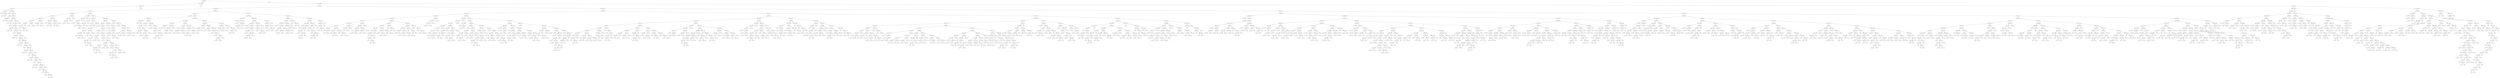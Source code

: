 digraph {
0 [label="X[1] <= -9.0"];
1 [label="X[0] <= 200.5"];
2 [label="X[3] <= 11.5"];
3 [label="X[0] <= 7.5"];
4 [label="X[3] <= -9.0"];
5 [label="['0']"];
4 -> 5 [label=""];
6 [label="X[0] <= 6.5"];
7 [label="['0']"];
6 -> 7 [label=""];
8 [label="['2', '0']"];
6 -> 8 [label=""];
4 -> 6 [label=""];
3 -> 4 [label=""];
9 [label="X[0] <= 90.5"];
10 [label="['2', '0']"];
9 -> 10 [label=""];
11 [label="X[3] <= -7.5"];
12 [label="['2', '0']"];
11 -> 12 [label=""];
13 [label="X[3] <= -6.5"];
14 [label="X[0] <= 199.5"];
15 [label="['0']"];
14 -> 15 [label=""];
16 [label="['2', '0']"];
14 -> 16 [label=""];
13 -> 14 [label=""];
17 [label="X[0] <= 92.5"];
18 [label="X[3] <= 10.5"];
19 [label="['2', '0']"];
18 -> 19 [label=""];
20 [label="['0']"];
18 -> 20 [label=""];
17 -> 18 [label=""];
21 [label="X[3] <= 9.5"];
22 [label="X[0] <= 110.5"];
23 [label="['2', '0']"];
22 -> 23 [label=""];
24 [label="X[0] <= 112.5"];
25 [label="X[3] <= 8.5"];
26 [label="['2', '0']"];
25 -> 26 [label=""];
27 [label="['0']"];
25 -> 27 [label=""];
24 -> 25 [label=""];
28 [label="X[3] <= 7.5"];
29 [label="X[0] <= 128.5"];
30 [label="['2', '0']"];
29 -> 30 [label=""];
31 [label="X[0] <= 130.5"];
32 [label="X[3] <= 6.5"];
33 [label="['2', '0']"];
32 -> 33 [label=""];
34 [label="['0']"];
32 -> 34 [label=""];
31 -> 32 [label=""];
35 [label="X[3] <= 5.5"];
36 [label="X[0] <= 144.5"];
37 [label="['2', '0']"];
36 -> 37 [label=""];
38 [label="X[0] <= 146.5"];
39 [label="X[3] <= 4.5"];
40 [label="['2', '0']"];
39 -> 40 [label=""];
41 [label="['0']"];
39 -> 41 [label=""];
38 -> 39 [label=""];
42 [label="X[3] <= 3.5"];
43 [label="X[0] <= 158.5"];
44 [label="['2', '0']"];
43 -> 44 [label=""];
45 [label="X[0] <= 160.5"];
46 [label="X[3] <= 2.5"];
47 [label="['2', '0']"];
46 -> 47 [label=""];
48 [label="['0']"];
46 -> 48 [label=""];
45 -> 46 [label=""];
49 [label="X[3] <= 1.5"];
50 [label="X[0] <= 170.5"];
51 [label="['2', '0']"];
50 -> 51 [label=""];
52 [label="X[0] <= 172.5"];
53 [label="X[3] <= 0.5"];
54 [label="['2', '0']"];
53 -> 54 [label=""];
55 [label="['0']"];
53 -> 55 [label=""];
52 -> 53 [label=""];
56 [label="X[3] <= -0.5"];
57 [label="X[3] <= -5.5"];
58 [label="['2', '0']"];
57 -> 58 [label=""];
59 [label="X[3] <= -4.5"];
60 [label="X[0] <= 196.5"];
61 [label="['0']"];
60 -> 61 [label=""];
62 [label="['2', '0']"];
60 -> 62 [label=""];
59 -> 60 [label=""];
63 [label="X[0] <= 190.5"];
64 [label="X[3] <= -3.5"];
65 [label="['2', '0']"];
64 -> 65 [label=""];
66 [label="X[3] <= -2.5"];
67 [label="['0']"];
66 -> 67 [label=""];
68 [label="X[3] <= -1.5"];
69 [label="['2', '0']"];
68 -> 69 [label=""];
70 [label="X[0] <= 182.5"];
71 [label="['0']"];
70 -> 71 [label=""];
72 [label="['2', '0']"];
70 -> 72 [label=""];
68 -> 70 [label=""];
66 -> 68 [label=""];
64 -> 66 [label=""];
63 -> 64 [label=""];
73 [label="['2', '0']"];
63 -> 73 [label=""];
59 -> 63 [label=""];
57 -> 59 [label=""];
56 -> 57 [label=""];
74 [label="['2', '0']"];
56 -> 74 [label=""];
52 -> 56 [label=""];
50 -> 52 [label=""];
49 -> 50 [label=""];
75 [label="['2', '0']"];
49 -> 75 [label=""];
45 -> 49 [label=""];
43 -> 45 [label=""];
42 -> 43 [label=""];
76 [label="['2', '0']"];
42 -> 76 [label=""];
38 -> 42 [label=""];
36 -> 38 [label=""];
35 -> 36 [label=""];
77 [label="['2', '0']"];
35 -> 77 [label=""];
31 -> 35 [label=""];
29 -> 31 [label=""];
28 -> 29 [label=""];
78 [label="['2', '0']"];
28 -> 78 [label=""];
24 -> 28 [label=""];
22 -> 24 [label=""];
21 -> 22 [label=""];
79 [label="['2', '0']"];
21 -> 79 [label=""];
17 -> 21 [label=""];
13 -> 17 [label=""];
11 -> 13 [label=""];
9 -> 11 [label=""];
3 -> 9 [label=""];
2 -> 3 [label=""];
80 [label="['2', '0']"];
2 -> 80 [label=""];
1 -> 2 [label=""];
81 [label="['0']"];
1 -> 81 [label=""];
0 -> 1 [label="True"];
82 [label="X[0] <= 186.5"];
83 [label="X[1] <= -5.0"];
84 [label="X[0] <= 156.5"];
85 [label="X[0] <= 15.5"];
86 [label="X[3] <= -5.0"];
87 [label="X[1] <= -7.0"];
88 [label="X[0] <= 11.5"];
89 [label="X[3] <= -7.0"];
90 [label="X[0] <= 8.5"];
91 [label="X[0] <= 7.5"];
92 [label="['-2']"];
91 -> 92 [label=""];
93 [label="X[3] <= -9.0"];
94 [label="['-2']"];
93 -> 94 [label=""];
95 [label="['0', '-2']"];
93 -> 95 [label=""];
91 -> 93 [label=""];
90 -> 91 [label=""];
96 [label="['0', '-2']"];
90 -> 96 [label=""];
89 -> 90 [label=""];
97 [label="X[0] <= 8.5"];
98 [label="['0', '-2']"];
97 -> 98 [label=""];
99 [label="['2', '0', '-2']"];
97 -> 99 [label=""];
89 -> 97 [label=""];
88 -> 89 [label=""];
100 [label="X[0] <= 12.5"];
101 [label="X[3] <= -9.0"];
102 [label="['0', '-2']"];
101 -> 102 [label=""];
103 [label="['2', '0', '-2']"];
101 -> 103 [label=""];
100 -> 101 [label=""];
104 [label="['2', '0', '-2']"];
100 -> 104 [label=""];
88 -> 100 [label=""];
87 -> 88 [label=""];
105 [label="X[0] <= 12.5"];
106 [label="X[3] <= -7.0"];
107 [label="['-2']"];
106 -> 107 [label=""];
108 [label="X[0] <= 9.5"];
109 [label="['-2']"];
108 -> 109 [label=""];
110 [label="['0', '-2']"];
108 -> 110 [label=""];
106 -> 108 [label=""];
105 -> 106 [label=""];
111 [label="X[3] <= -9.0"];
112 [label="X[0] <= 13.5"];
113 [label="['-2']"];
112 -> 113 [label=""];
114 [label="['0', '-2']"];
112 -> 114 [label=""];
111 -> 112 [label=""];
115 [label="['0', '-2']"];
111 -> 115 [label=""];
105 -> 111 [label=""];
87 -> 105 [label=""];
86 -> 87 [label=""];
116 [label="X[0] <= 10.5"];
117 [label="X[3] <= -3.0"];
118 [label="X[1] <= -7.0"];
119 [label="['2', '0', '-2']"];
118 -> 119 [label=""];
120 [label="['0', '-2']"];
118 -> 120 [label=""];
117 -> 118 [label=""];
121 [label="['2', '0', '-2']"];
117 -> 121 [label=""];
116 -> 117 [label=""];
122 [label="['2', '0', '-2']"];
116 -> 122 [label=""];
86 -> 116 [label=""];
85 -> 86 [label=""];
123 [label="X[3] <= 4.5"];
124 [label="X[0] <= 19.5"];
125 [label="X[3] <= -7.0"];
126 [label="X[1] <= -7.0"];
127 [label="['2', '0', '-2']"];
126 -> 127 [label=""];
128 [label="X[0] <= 18.5"];
129 [label="['0', '-2']"];
128 -> 129 [label=""];
130 [label="X[3] <= -9.0"];
131 [label="['0', '-2']"];
130 -> 131 [label=""];
132 [label="['2', '0', '-2']"];
130 -> 132 [label=""];
128 -> 130 [label=""];
126 -> 128 [label=""];
125 -> 126 [label=""];
133 [label="['2', '0', '-2']"];
125 -> 133 [label=""];
124 -> 125 [label=""];
134 [label="['2', '0', '-2']"];
124 -> 134 [label=""];
123 -> 124 [label=""];
135 [label="X[3] <= 5.5"];
136 [label="X[0] <= 151.5"];
137 [label="X[1] <= -7.0"];
138 [label="X[0] <= 147.5"];
139 [label="['-2']"];
138 -> 139 [label=""];
140 [label="['0', '-2']"];
138 -> 140 [label=""];
137 -> 138 [label=""];
141 [label="['-2']"];
137 -> 141 [label=""];
136 -> 137 [label=""];
142 [label="X[1] <= -7.0"];
143 [label="['2', '0', '-2']"];
142 -> 143 [label=""];
144 [label="X[0] <= 152.5"];
145 [label="['-2']"];
144 -> 145 [label=""];
146 [label="['0', '-2']"];
144 -> 146 [label=""];
142 -> 144 [label=""];
136 -> 142 [label=""];
135 -> 136 [label=""];
147 [label="X[0] <= 150.5"];
148 [label="X[3] <= 13.5"];
149 [label="X[3] <= 6.5"];
150 [label="['2', '0', '-2']"];
149 -> 150 [label=""];
151 [label="X[3] <= 7.5"];
152 [label="X[0] <= 136.5"];
153 [label="X[1] <= -7.0"];
154 [label="X[0] <= 131.5"];
155 [label="['-2']"];
154 -> 155 [label=""];
156 [label="X[0] <= 135.5"];
157 [label="['0', '-2']"];
156 -> 157 [label=""];
158 [label="['2', '0', '-2']"];
156 -> 158 [label=""];
154 -> 156 [label=""];
153 -> 154 [label=""];
159 [label="['-2']"];
153 -> 159 [label=""];
152 -> 153 [label=""];
160 [label="X[0] <= 142.5"];
161 [label="X[1] <= -7.0"];
162 [label="['2', '0', '-2']"];
161 -> 162 [label=""];
163 [label="['0', '-2']"];
161 -> 163 [label=""];
160 -> 161 [label=""];
164 [label="['2', '0', '-2']"];
160 -> 164 [label=""];
152 -> 160 [label=""];
151 -> 152 [label=""];
165 [label="X[0] <= 124.5"];
166 [label="X[3] <= 8.5"];
167 [label="['2', '0', '-2']"];
166 -> 167 [label=""];
168 [label="X[3] <= 9.5"];
169 [label="X[0] <= 118.5"];
170 [label="X[1] <= -7.0"];
171 [label="X[0] <= 113.5"];
172 [label="['-2']"];
171 -> 172 [label=""];
173 [label="X[0] <= 117.5"];
174 [label="['0', '-2']"];
173 -> 174 [label=""];
175 [label="['2', '0', '-2']"];
173 -> 175 [label=""];
171 -> 173 [label=""];
170 -> 171 [label=""];
176 [label="['-2']"];
170 -> 176 [label=""];
169 -> 170 [label=""];
177 [label="X[1] <= -7.0"];
178 [label="['2', '0', '-2']"];
177 -> 178 [label=""];
179 [label="['0', '-2']"];
177 -> 179 [label=""];
169 -> 177 [label=""];
168 -> 169 [label=""];
180 [label="X[0] <= 104.5"];
181 [label="X[3] <= 10.5"];
182 [label="['2', '0', '-2']"];
181 -> 182 [label=""];
183 [label="X[3] <= 11.5"];
184 [label="X[0] <= 98.5"];
185 [label="X[1] <= -7.0"];
186 [label="X[0] <= 93.5"];
187 [label="['-2']"];
186 -> 187 [label=""];
188 [label="X[0] <= 97.5"];
189 [label="['0', '-2']"];
188 -> 189 [label=""];
190 [label="['2', '0', '-2']"];
188 -> 190 [label=""];
186 -> 188 [label=""];
185 -> 186 [label=""];
191 [label="['-2']"];
185 -> 191 [label=""];
184 -> 185 [label=""];
192 [label="X[1] <= -7.0"];
193 [label="['2', '0', '-2']"];
192 -> 193 [label=""];
194 [label="['0', '-2']"];
192 -> 194 [label=""];
184 -> 192 [label=""];
183 -> 184 [label=""];
195 [label="X[0] <= 82.5"];
196 [label="X[3] <= 12.5"];
197 [label="['2', '0', '-2']"];
196 -> 197 [label=""];
198 [label="X[0] <= 76.5"];
199 [label="X[1] <= -7.0"];
200 [label="X[0] <= 71.5"];
201 [label="['-2']"];
200 -> 201 [label=""];
202 [label="X[0] <= 75.5"];
203 [label="['0', '-2']"];
202 -> 203 [label=""];
204 [label="['2', '0', '-2']"];
202 -> 204 [label=""];
200 -> 202 [label=""];
199 -> 200 [label=""];
205 [label="['-2']"];
199 -> 205 [label=""];
198 -> 199 [label=""];
206 [label="X[1] <= -7.0"];
207 [label="['2', '0', '-2']"];
206 -> 207 [label=""];
208 [label="['0', '-2']"];
206 -> 208 [label=""];
198 -> 206 [label=""];
196 -> 198 [label=""];
195 -> 196 [label=""];
209 [label="['2', '0', '-2']"];
195 -> 209 [label=""];
183 -> 195 [label=""];
181 -> 183 [label=""];
180 -> 181 [label=""];
210 [label="['2', '0', '-2']"];
180 -> 210 [label=""];
168 -> 180 [label=""];
166 -> 168 [label=""];
165 -> 166 [label=""];
211 [label="['2', '0', '-2']"];
165 -> 211 [label=""];
151 -> 165 [label=""];
149 -> 151 [label=""];
148 -> 149 [label=""];
212 [label="X[0] <= 148.5"];
213 [label="['2', '0', '-2']"];
212 -> 213 [label=""];
214 [label="X[3] <= 18.5"];
215 [label="['2', '0', '-2']"];
214 -> 215 [label=""];
216 [label="X[1] <= -7.0"];
217 [label="['2', '0', '-2']"];
216 -> 217 [label=""];
218 [label="X[3] <= 20.5"];
219 [label="X[0] <= 149.5"];
220 [label="['2', '0', '-2']"];
219 -> 220 [label=""];
221 [label="X[3] <= 19.5"];
222 [label="['0', '-2']"];
221 -> 222 [label=""];
223 [label="['2', '0', '-2']"];
221 -> 223 [label=""];
219 -> 221 [label=""];
218 -> 219 [label=""];
224 [label="['0', '-2']"];
218 -> 224 [label=""];
216 -> 218 [label=""];
214 -> 216 [label=""];
212 -> 214 [label=""];
148 -> 212 [label=""];
147 -> 148 [label=""];
225 [label="X[3] <= 15.5"];
226 [label="['2', '0', '-2']"];
225 -> 226 [label=""];
227 [label="X[1] <= -7.0"];
228 [label="['2', '0', '-2']"];
227 -> 228 [label=""];
229 [label="X[3] <= 18.5"];
230 [label="X[0] <= 152.5"];
231 [label="X[3] <= 17.5"];
232 [label="['2', '0', '-2']"];
231 -> 232 [label=""];
233 [label="X[0] <= 151.5"];
234 [label="['2', '0', '-2']"];
233 -> 234 [label=""];
235 [label="['0', '-2']"];
233 -> 235 [label=""];
231 -> 233 [label=""];
230 -> 231 [label=""];
236 [label="X[3] <= 16.5"];
237 [label="X[0] <= 154.5"];
238 [label="['2', '0', '-2']"];
237 -> 238 [label=""];
239 [label="['0', '-2']"];
237 -> 239 [label=""];
236 -> 237 [label=""];
240 [label="['0', '-2']"];
236 -> 240 [label=""];
230 -> 236 [label=""];
229 -> 230 [label=""];
241 [label="['0', '-2']"];
229 -> 241 [label=""];
227 -> 229 [label=""];
225 -> 227 [label=""];
147 -> 225 [label=""];
135 -> 147 [label=""];
123 -> 135 [label=""];
85 -> 123 [label=""];
84 -> 85 [label=""];
242 [label="X[3] <= 9.5"];
243 [label="X[3] <= -1.5"];
244 [label="['2', '0', '-2']"];
243 -> 244 [label=""];
245 [label="X[1] <= -7.0"];
246 [label="X[3] <= -0.5"];
247 [label="X[0] <= 183.5"];
248 [label="['-2']"];
247 -> 248 [label=""];
249 [label="['0', '-2']"];
247 -> 249 [label=""];
246 -> 247 [label=""];
250 [label="X[3] <= 3.5"];
251 [label="X[0] <= 177.5"];
252 [label="X[3] <= 0.5"];
253 [label="['2', '0', '-2']"];
252 -> 253 [label=""];
254 [label="X[3] <= 1.5"];
255 [label="X[0] <= 173.5"];
256 [label="['-2']"];
255 -> 256 [label=""];
257 [label="['0', '-2']"];
255 -> 257 [label=""];
254 -> 255 [label=""];
258 [label="X[0] <= 165.5"];
259 [label="X[3] <= 2.5"];
260 [label="['2', '0', '-2']"];
259 -> 260 [label=""];
261 [label="X[0] <= 161.5"];
262 [label="['-2']"];
261 -> 262 [label=""];
263 [label="['0', '-2']"];
261 -> 263 [label=""];
259 -> 261 [label=""];
258 -> 259 [label=""];
264 [label="['2', '0', '-2']"];
258 -> 264 [label=""];
254 -> 258 [label=""];
252 -> 254 [label=""];
251 -> 252 [label=""];
265 [label="['2', '0', '-2']"];
251 -> 265 [label=""];
250 -> 251 [label=""];
266 [label="X[0] <= 183.5"];
267 [label="['2', '0', '-2']"];
266 -> 267 [label=""];
268 [label="X[3] <= 6.5"];
269 [label="['2', '0', '-2']"];
268 -> 269 [label=""];
270 [label="X[0] <= 185.5"];
271 [label="X[3] <= 7.5"];
272 [label="['2', '0', '-2']"];
271 -> 272 [label=""];
273 [label="X[0] <= 184.5"];
274 [label="X[3] <= 8.5"];
275 [label="['2', '0', '-2']"];
274 -> 275 [label=""];
276 [label="['0', '-2']"];
274 -> 276 [label=""];
273 -> 274 [label=""];
277 [label="['0', '-2']"];
273 -> 277 [label=""];
271 -> 273 [label=""];
270 -> 271 [label=""];
278 [label="['0', '-2']"];
270 -> 278 [label=""];
268 -> 270 [label=""];
266 -> 268 [label=""];
250 -> 266 [label=""];
246 -> 250 [label=""];
245 -> 246 [label=""];
279 [label="X[0] <= 174.5"];
280 [label="X[0] <= 166.5"];
281 [label="X[3] <= 3.5"];
282 [label="X[3] <= 2.5"];
283 [label="['2', '0', '-2']"];
282 -> 283 [label=""];
284 [label="['-2']"];
282 -> 284 [label=""];
281 -> 282 [label=""];
285 [label="X[0] <= 158.5"];
286 [label="X[3] <= 5.5"];
287 [label="X[3] <= 4.5"];
288 [label="['2', '0', '-2']"];
287 -> 288 [label=""];
289 [label="['0', '-2']"];
287 -> 289 [label=""];
286 -> 287 [label=""];
290 [label="['2', '0', '-2']"];
286 -> 290 [label=""];
285 -> 286 [label=""];
291 [label="['2', '0', '-2']"];
285 -> 291 [label=""];
281 -> 285 [label=""];
280 -> 281 [label=""];
292 [label="X[3] <= 7.5"];
293 [label="X[3] <= 2.5"];
294 [label="['2', '0', '-2']"];
293 -> 294 [label=""];
295 [label="X[3] <= 3.5"];
296 [label="X[0] <= 172.5"];
297 [label="['0', '-2']"];
296 -> 297 [label=""];
298 [label="['2', '0', '-2']"];
296 -> 298 [label=""];
295 -> 296 [label=""];
299 [label="X[0] <= 172.5"];
300 [label="['2', '0', '-2']"];
299 -> 300 [label=""];
301 [label="X[3] <= 6.5"];
302 [label="['2', '0', '-2']"];
301 -> 302 [label=""];
303 [label="['0', '-2']"];
301 -> 303 [label=""];
299 -> 301 [label=""];
295 -> 299 [label=""];
293 -> 295 [label=""];
292 -> 293 [label=""];
304 [label="X[0] <= 170.5"];
305 [label="X[0] <= 168.5"];
306 [label="['2', '0', '-2']"];
305 -> 306 [label=""];
307 [label="X[3] <= 8.5"];
308 [label="['2', '0', '-2']"];
307 -> 308 [label=""];
309 [label="['0', '-2']"];
307 -> 309 [label=""];
305 -> 307 [label=""];
304 -> 305 [label=""];
310 [label="['0', '-2']"];
304 -> 310 [label=""];
292 -> 304 [label=""];
280 -> 292 [label=""];
279 -> 280 [label=""];
311 [label="X[3] <= 4.5"];
312 [label="X[0] <= 178.5"];
313 [label="X[3] <= 1.5"];
314 [label="X[3] <= 0.5"];
315 [label="['2', '0', '-2']"];
314 -> 315 [label=""];
316 [label="['-2']"];
314 -> 316 [label=""];
313 -> 314 [label=""];
317 [label="['2', '0', '-2']"];
313 -> 317 [label=""];
312 -> 313 [label=""];
318 [label="X[3] <= 0.5"];
319 [label="X[3] <= -0.5"];
320 [label="['-2']"];
319 -> 320 [label=""];
321 [label="['2', '0', '-2']"];
319 -> 321 [label=""];
318 -> 319 [label=""];
322 [label="X[0] <= 182.5"];
323 [label="X[3] <= 1.5"];
324 [label="['0', '-2']"];
323 -> 324 [label=""];
325 [label="X[3] <= 2.5"];
326 [label="['2', '0', '-2']"];
325 -> 326 [label=""];
327 [label="X[3] <= 3.5"];
328 [label="X[0] <= 180.5"];
329 [label="['2', '0', '-2']"];
328 -> 329 [label=""];
330 [label="['0', '-2']"];
328 -> 330 [label=""];
327 -> 328 [label=""];
331 [label="['0', '-2']"];
327 -> 331 [label=""];
325 -> 327 [label=""];
323 -> 325 [label=""];
322 -> 323 [label=""];
332 [label="['0', '-2']"];
322 -> 332 [label=""];
318 -> 322 [label=""];
312 -> 318 [label=""];
311 -> 312 [label=""];
333 [label="X[0] <= 184.5"];
334 [label="X[0] <= 176.5"];
335 [label="X[3] <= 5.5"];
336 [label="['2', '0', '-2']"];
335 -> 336 [label=""];
337 [label="['0', '-2']"];
335 -> 337 [label=""];
334 -> 335 [label=""];
338 [label="['0', '-2']"];
334 -> 338 [label=""];
333 -> 334 [label=""];
339 [label="X[3] <= 7.5"];
340 [label="['0', '-2']"];
339 -> 340 [label=""];
341 [label="X[0] <= 185.5"];
342 [label="X[3] <= 8.5"];
343 [label="['0', '-2']"];
342 -> 343 [label=""];
344 [label="['-2']"];
342 -> 344 [label=""];
341 -> 342 [label=""];
345 [label="['-2']"];
341 -> 345 [label=""];
339 -> 341 [label=""];
333 -> 339 [label=""];
311 -> 333 [label=""];
279 -> 311 [label=""];
245 -> 279 [label=""];
243 -> 245 [label=""];
242 -> 243 [label=""];
346 [label="X[1] <= -7.0"];
347 [label="X[0] <= 174.5"];
348 [label="X[0] <= 172.5"];
349 [label="['2', '0', '-2']"];
348 -> 349 [label=""];
350 [label="X[3] <= 18.5"];
351 [label="['2', '0', '-2']"];
350 -> 351 [label=""];
352 [label="X[0] <= 173.5"];
353 [label="X[3] <= 20.5"];
354 [label="['2', '0', '-2']"];
353 -> 354 [label=""];
355 [label="['0', '-2']"];
353 -> 355 [label=""];
352 -> 353 [label=""];
356 [label="['0', '-2']"];
352 -> 356 [label=""];
350 -> 352 [label=""];
348 -> 350 [label=""];
347 -> 348 [label=""];
357 [label="X[0] <= 180.5"];
358 [label="X[3] <= 15.5"];
359 [label="X[3] <= 12.5"];
360 [label="['2', '0', '-2']"];
359 -> 360 [label=""];
361 [label="X[0] <= 177.5"];
362 [label="['2', '0', '-2']"];
361 -> 362 [label=""];
363 [label="X[3] <= 14.5"];
364 [label="X[0] <= 178.5"];
365 [label="['2', '0', '-2']"];
364 -> 365 [label=""];
366 [label="X[0] <= 179.5"];
367 [label="X[3] <= 13.5"];
368 [label="['2', '0', '-2']"];
367 -> 368 [label=""];
369 [label="['0', '-2']"];
367 -> 369 [label=""];
366 -> 367 [label=""];
370 [label="['0', '-2']"];
366 -> 370 [label=""];
364 -> 366 [label=""];
363 -> 364 [label=""];
371 [label="['0', '-2']"];
363 -> 371 [label=""];
361 -> 363 [label=""];
359 -> 361 [label=""];
358 -> 359 [label=""];
372 [label="X[0] <= 176.5"];
373 [label="X[3] <= 17.5"];
374 [label="X[0] <= 175.5"];
375 [label="['2', '0', '-2']"];
374 -> 375 [label=""];
376 [label="X[3] <= 16.5"];
377 [label="['2', '0', '-2']"];
376 -> 377 [label=""];
378 [label="['0', '-2']"];
376 -> 378 [label=""];
374 -> 376 [label=""];
373 -> 374 [label=""];
379 [label="['0', '-2']"];
373 -> 379 [label=""];
372 -> 373 [label=""];
380 [label="['0', '-2']"];
372 -> 380 [label=""];
358 -> 372 [label=""];
357 -> 358 [label=""];
381 [label="X[3] <= 11.5"];
382 [label="X[0] <= 182.5"];
383 [label="X[3] <= 10.5"];
384 [label="['2', '0', '-2']"];
383 -> 384 [label=""];
385 [label="X[0] <= 181.5"];
386 [label="['2', '0', '-2']"];
385 -> 386 [label=""];
387 [label="['0', '-2']"];
385 -> 387 [label=""];
383 -> 385 [label=""];
382 -> 383 [label=""];
388 [label="['0', '-2']"];
382 -> 388 [label=""];
381 -> 382 [label=""];
389 [label="['0', '-2']"];
381 -> 389 [label=""];
357 -> 381 [label=""];
347 -> 357 [label=""];
346 -> 347 [label=""];
390 [label="X[0] <= 174.5"];
391 [label="X[3] <= 14.5"];
392 [label="X[0] <= 164.5"];
393 [label="X[3] <= 11.5"];
394 [label="['2', '0', '-2']"];
393 -> 394 [label=""];
395 [label="X[0] <= 160.5"];
396 [label="X[3] <= 13.5"];
397 [label="['2', '0', '-2']"];
396 -> 397 [label=""];
398 [label="X[0] <= 158.5"];
399 [label="['2', '0', '-2']"];
398 -> 399 [label=""];
400 [label="['0', '-2']"];
398 -> 400 [label=""];
396 -> 398 [label=""];
395 -> 396 [label=""];
401 [label="X[3] <= 12.5"];
402 [label="X[0] <= 162.5"];
403 [label="['2', '0', '-2']"];
402 -> 403 [label=""];
404 [label="['0', '-2']"];
402 -> 404 [label=""];
401 -> 402 [label=""];
405 [label="['0', '-2']"];
401 -> 405 [label=""];
395 -> 401 [label=""];
393 -> 395 [label=""];
392 -> 393 [label=""];
406 [label="X[0] <= 166.5"];
407 [label="X[3] <= 10.5"];
408 [label="['2', '0', '-2']"];
407 -> 408 [label=""];
409 [label="['0', '-2']"];
407 -> 409 [label=""];
406 -> 407 [label=""];
410 [label="['0', '-2']"];
406 -> 410 [label=""];
392 -> 406 [label=""];
391 -> 392 [label=""];
411 [label="X[0] <= 173.5"];
412 [label="['0', '-2']"];
411 -> 412 [label=""];
413 [label="X[3] <= 20.5"];
414 [label="['0', '-2']"];
413 -> 414 [label=""];
415 [label="['-2']"];
413 -> 415 [label=""];
411 -> 413 [label=""];
391 -> 411 [label=""];
390 -> 391 [label=""];
416 [label="X[0] <= 181.5"];
417 [label="X[3] <= 15.5"];
418 [label="X[0] <= 178.5"];
419 [label="['0', '-2']"];
418 -> 419 [label=""];
420 [label="X[3] <= 12.5"];
421 [label="['0', '-2']"];
420 -> 421 [label=""];
422 [label="X[3] <= 14.5"];
423 [label="X[0] <= 179.5"];
424 [label="['0', '-2']"];
423 -> 424 [label=""];
425 [label="X[0] <= 180.5"];
426 [label="X[3] <= 13.5"];
427 [label="['0', '-2']"];
426 -> 427 [label=""];
428 [label="['-2']"];
426 -> 428 [label=""];
425 -> 426 [label=""];
429 [label="['-2']"];
425 -> 429 [label=""];
423 -> 425 [label=""];
422 -> 423 [label=""];
430 [label="['-2']"];
422 -> 430 [label=""];
420 -> 422 [label=""];
418 -> 420 [label=""];
417 -> 418 [label=""];
431 [label="X[0] <= 177.5"];
432 [label="X[3] <= 18.5"];
433 [label="X[3] <= 16.5"];
434 [label="['0', '-2']"];
433 -> 434 [label=""];
435 [label="X[0] <= 175.5"];
436 [label="['0', '-2']"];
435 -> 436 [label=""];
437 [label="X[3] <= 17.5"];
438 [label="X[0] <= 176.5"];
439 [label="['0', '-2']"];
438 -> 439 [label=""];
440 [label="['-2']"];
438 -> 440 [label=""];
437 -> 438 [label=""];
441 [label="['-2']"];
437 -> 441 [label=""];
435 -> 437 [label=""];
433 -> 435 [label=""];
432 -> 433 [label=""];
442 [label="['-2']"];
432 -> 442 [label=""];
431 -> 432 [label=""];
443 [label="['-2']"];
431 -> 443 [label=""];
417 -> 431 [label=""];
416 -> 417 [label=""];
444 [label="X[3] <= 11.5"];
445 [label="X[0] <= 183.5"];
446 [label="X[3] <= 10.5"];
447 [label="['0', '-2']"];
446 -> 447 [label=""];
448 [label="X[0] <= 182.5"];
449 [label="['0', '-2']"];
448 -> 449 [label=""];
450 [label="['-2']"];
448 -> 450 [label=""];
446 -> 448 [label=""];
445 -> 446 [label=""];
451 [label="['-2']"];
445 -> 451 [label=""];
444 -> 445 [label=""];
452 [label="['-2']"];
444 -> 452 [label=""];
416 -> 444 [label=""];
390 -> 416 [label=""];
346 -> 390 [label=""];
242 -> 346 [label=""];
84 -> 242 [label=""];
83 -> 84 [label=""];
453 [label="X[0] <= 111.5"];
454 [label="X[1] <= 1.0"];
455 [label="X[0] <= 36.5"];
456 [label="X[3] <= 1.0"];
457 [label="X[1] <= -3.0"];
458 [label="X[0] <= 20.5"];
459 [label="X[3] <= -3.0"];
460 [label="X[3] <= -7.0"];
461 [label="X[0] <= 19.5"];
462 [label="['-2']"];
461 -> 462 [label=""];
463 [label="X[3] <= -9.0"];
464 [label="['-2']"];
463 -> 464 [label=""];
465 [label="['0', '-2']"];
463 -> 465 [label=""];
461 -> 463 [label=""];
460 -> 461 [label=""];
466 [label="X[0] <= 16.5"];
467 [label="X[0] <= 11.5"];
468 [label="['-2']"];
467 -> 468 [label=""];
469 [label="X[3] <= -5.0"];
470 [label="['-2']"];
469 -> 470 [label=""];
471 [label="['0', '-2']"];
469 -> 471 [label=""];
467 -> 469 [label=""];
466 -> 467 [label=""];
472 [label="X[0] <= 19.5"];
473 [label="['0', '-2']"];
472 -> 473 [label=""];
474 [label="X[3] <= -5.0"];
475 [label="['0', '-2']"];
474 -> 475 [label=""];
476 [label="['2', '0', '-2']"];
474 -> 476 [label=""];
472 -> 474 [label=""];
466 -> 472 [label=""];
460 -> 466 [label=""];
459 -> 460 [label=""];
477 [label="X[0] <= 12.5"];
478 [label="X[3] <= -1.0"];
479 [label="['0', '-2']"];
478 -> 479 [label=""];
480 [label="['2', '0', '-2']"];
478 -> 480 [label=""];
477 -> 478 [label=""];
481 [label="['2', '0', '-2']"];
477 -> 481 [label=""];
459 -> 477 [label=""];
458 -> 459 [label=""];
482 [label="X[3] <= -5.0"];
483 [label="X[0] <= 27.5"];
484 [label="X[3] <= -7.0"];
485 [label="['0', '-2']"];
484 -> 485 [label=""];
486 [label="X[0] <= 24.5"];
487 [label="['0', '-2']"];
486 -> 487 [label=""];
488 [label="['2', '0', '-2']"];
486 -> 488 [label=""];
484 -> 486 [label=""];
483 -> 484 [label=""];
489 [label="X[0] <= 28.5"];
490 [label="X[3] <= -9.0"];
491 [label="['0', '-2']"];
490 -> 491 [label=""];
492 [label="['2', '0', '-2']"];
490 -> 492 [label=""];
489 -> 490 [label=""];
493 [label="['2', '0', '-2']"];
489 -> 493 [label=""];
483 -> 489 [label=""];
482 -> 483 [label=""];
494 [label="['2', '0', '-2']"];
482 -> 494 [label=""];
458 -> 482 [label=""];
457 -> 458 [label=""];
495 [label="X[3] <= -3.0"];
496 [label="X[1] <= -1.0"];
497 [label="X[0] <= 29.5"];
498 [label="X[0] <= 20.5"];
499 [label="['-2']"];
498 -> 499 [label=""];
500 [label="X[3] <= -5.0"];
501 [label="X[0] <= 25.5"];
502 [label="['-2']"];
501 -> 502 [label=""];
503 [label="X[3] <= -7.0"];
504 [label="X[0] <= 28.5"];
505 [label="['-2']"];
504 -> 505 [label=""];
506 [label="X[3] <= -9.0"];
507 [label="['-2']"];
506 -> 507 [label=""];
508 [label="['0', '-2']"];
506 -> 508 [label=""];
504 -> 506 [label=""];
503 -> 504 [label=""];
509 [label="['0', '-2']"];
503 -> 509 [label=""];
501 -> 503 [label=""];
500 -> 501 [label=""];
510 [label="['0', '-2']"];
500 -> 510 [label=""];
498 -> 500 [label=""];
497 -> 498 [label=""];
511 [label="X[3] <= -5.0"];
512 [label="X[0] <= 35.5"];
513 [label="['0', '-2']"];
512 -> 513 [label=""];
514 [label="X[3] <= -7.0"];
515 [label="['0', '-2']"];
514 -> 515 [label=""];
516 [label="['2', '0', '-2']"];
514 -> 516 [label=""];
512 -> 514 [label=""];
511 -> 512 [label=""];
517 [label="X[0] <= 30.5"];
518 [label="['0', '-2']"];
517 -> 518 [label=""];
519 [label="['2', '0', '-2']"];
517 -> 519 [label=""];
511 -> 517 [label=""];
497 -> 511 [label=""];
496 -> 497 [label=""];
520 [label="X[3] <= -5.0"];
521 [label="['-2']"];
520 -> 521 [label=""];
522 [label="X[0] <= 31.5"];
523 [label="['-2']"];
522 -> 523 [label=""];
524 [label="['0', '-2']"];
522 -> 524 [label=""];
520 -> 522 [label=""];
496 -> 520 [label=""];
495 -> 496 [label=""];
525 [label="X[0] <= 24.5"];
526 [label="X[1] <= -1.0"];
527 [label="X[0] <= 13.5"];
528 [label="X[3] <= -1.0"];
529 [label="['-2']"];
528 -> 529 [label=""];
530 [label="['0', '-2']"];
528 -> 530 [label=""];
527 -> 528 [label=""];
531 [label="X[3] <= -1.0"];
532 [label="X[0] <= 23.5"];
533 [label="['0', '-2']"];
532 -> 533 [label=""];
534 [label="['2', '0', '-2']"];
532 -> 534 [label=""];
531 -> 532 [label=""];
535 [label="X[0] <= 14.5"];
536 [label="['0', '-2']"];
535 -> 536 [label=""];
537 [label="['2', '0', '-2']"];
535 -> 537 [label=""];
531 -> 535 [label=""];
527 -> 531 [label=""];
526 -> 527 [label=""];
538 [label="X[0] <= 15.5"];
539 [label="['-2']"];
538 -> 539 [label=""];
540 [label="X[3] <= -1.0"];
541 [label="['-2']"];
540 -> 541 [label=""];
542 [label="['0', '-2']"];
540 -> 542 [label=""];
538 -> 540 [label=""];
526 -> 538 [label=""];
525 -> 526 [label=""];
543 [label="X[1] <= -1.0"];
544 [label="['2', '0', '-2']"];
543 -> 544 [label=""];
545 [label="X[3] <= -1.0"];
546 [label="['0', '-2']"];
545 -> 546 [label=""];
547 [label="X[0] <= 27.5"];
548 [label="['0', '-2']"];
547 -> 548 [label=""];
549 [label="['2', '0', '-2']"];
547 -> 549 [label=""];
545 -> 547 [label=""];
543 -> 545 [label=""];
525 -> 543 [label=""];
495 -> 525 [label=""];
457 -> 495 [label=""];
456 -> 457 [label=""];
550 [label="X[0] <= 16.5"];
551 [label="X[3] <= 3.0"];
552 [label="X[1] <= -1.0"];
553 [label="['2', '0', '-2']"];
552 -> 553 [label=""];
554 [label="['0', '-2']"];
552 -> 554 [label=""];
551 -> 552 [label=""];
555 [label="['2', '0', '-2']"];
551 -> 555 [label=""];
550 -> 551 [label=""];
556 [label="['2', '0', '-2']"];
550 -> 556 [label=""];
456 -> 550 [label=""];
455 -> 456 [label=""];
557 [label="X[3] <= 10.5"];
558 [label="X[0] <= 52.5"];
559 [label="X[3] <= -3.0"];
560 [label="X[1] <= -1.0"];
561 [label="X[0] <= 39.5"];
562 [label="X[3] <= -7.0"];
563 [label="X[1] <= -3.0"];
564 [label="['2', '0', '-2']"];
563 -> 564 [label=""];
565 [label="X[0] <= 38.5"];
566 [label="['0', '-2']"];
565 -> 566 [label=""];
567 [label="X[3] <= -9.0"];
568 [label="['0', '-2']"];
567 -> 568 [label=""];
569 [label="['2', '0', '-2']"];
567 -> 569 [label=""];
565 -> 567 [label=""];
563 -> 565 [label=""];
562 -> 563 [label=""];
570 [label="['2', '0', '-2']"];
562 -> 570 [label=""];
561 -> 562 [label=""];
571 [label="['2', '0', '-2']"];
561 -> 571 [label=""];
560 -> 561 [label=""];
572 [label="X[0] <= 43.5"];
573 [label="X[3] <= -7.0"];
574 [label="X[0] <= 39.5"];
575 [label="['-2']"];
574 -> 575 [label=""];
576 [label="X[0] <= 40.5"];
577 [label="X[3] <= -9.0"];
578 [label="['-2']"];
577 -> 578 [label=""];
579 [label="['0', '-2']"];
577 -> 579 [label=""];
576 -> 577 [label=""];
580 [label="['0', '-2']"];
576 -> 580 [label=""];
574 -> 576 [label=""];
573 -> 574 [label=""];
581 [label="['0', '-2']"];
573 -> 581 [label=""];
572 -> 573 [label=""];
582 [label="X[3] <= -5.0"];
583 [label="X[0] <= 48.5"];
584 [label="['0', '-2']"];
583 -> 584 [label=""];
585 [label="X[3] <= -7.0"];
586 [label="X[0] <= 51.5"];
587 [label="['0', '-2']"];
586 -> 587 [label=""];
588 [label="X[3] <= -9.0"];
589 [label="['0', '-2']"];
588 -> 589 [label=""];
590 [label="['2', '0', '-2']"];
588 -> 590 [label=""];
586 -> 588 [label=""];
585 -> 586 [label=""];
591 [label="['2', '0', '-2']"];
585 -> 591 [label=""];
583 -> 585 [label=""];
582 -> 583 [label=""];
592 [label="['2', '0', '-2']"];
582 -> 592 [label=""];
572 -> 582 [label=""];
560 -> 572 [label=""];
559 -> 560 [label=""];
593 [label="['2', '0', '-2']"];
559 -> 593 [label=""];
558 -> 559 [label=""];
594 [label="['2', '0', '-2']"];
558 -> 594 [label=""];
557 -> 558 [label=""];
595 [label="X[1] <= -1.0"];
596 [label="X[3] <= 11.5"];
597 [label="X[0] <= 105.5"];
598 [label="['-2']"];
597 -> 598 [label=""];
599 [label="X[1] <= -3.0"];
600 [label="['0', '-2']"];
599 -> 600 [label=""];
601 [label="['-2']"];
599 -> 601 [label=""];
597 -> 599 [label=""];
596 -> 597 [label=""];
602 [label="X[3] <= 15.5"];
603 [label="X[3] <= 12.5"];
604 [label="['2', '0', '-2']"];
603 -> 604 [label=""];
605 [label="X[3] <= 13.5"];
606 [label="X[0] <= 92.5"];
607 [label="X[1] <= -3.0"];
608 [label="X[0] <= 83.5"];
609 [label="['-2']"];
608 -> 609 [label=""];
610 [label="X[0] <= 91.5"];
611 [label="['0', '-2']"];
610 -> 611 [label=""];
612 [label="['2', '0', '-2']"];
610 -> 612 [label=""];
608 -> 610 [label=""];
607 -> 608 [label=""];
613 [label="['-2']"];
607 -> 613 [label=""];
606 -> 607 [label=""];
614 [label="X[1] <= -3.0"];
615 [label="['2', '0', '-2']"];
614 -> 615 [label=""];
616 [label="X[0] <= 102.5"];
617 [label="['0', '-2']"];
616 -> 617 [label=""];
618 [label="['2', '0', '-2']"];
616 -> 618 [label=""];
614 -> 616 [label=""];
606 -> 614 [label=""];
605 -> 606 [label=""];
619 [label="X[0] <= 78.5"];
620 [label="X[3] <= 14.5"];
621 [label="['2', '0', '-2']"];
620 -> 621 [label=""];
622 [label="X[0] <= 68.5"];
623 [label="X[1] <= -3.0"];
624 [label="X[0] <= 59.5"];
625 [label="['-2']"];
624 -> 625 [label=""];
626 [label="X[0] <= 67.5"];
627 [label="['0', '-2']"];
626 -> 627 [label=""];
628 [label="['2', '0', '-2']"];
626 -> 628 [label=""];
624 -> 626 [label=""];
623 -> 624 [label=""];
629 [label="['-2']"];
623 -> 629 [label=""];
622 -> 623 [label=""];
630 [label="X[1] <= -3.0"];
631 [label="['2', '0', '-2']"];
630 -> 631 [label=""];
632 [label="['0', '-2']"];
630 -> 632 [label=""];
622 -> 630 [label=""];
620 -> 622 [label=""];
619 -> 620 [label=""];
633 [label="['2', '0', '-2']"];
619 -> 633 [label=""];
605 -> 619 [label=""];
603 -> 605 [label=""];
602 -> 603 [label=""];
634 [label="X[0] <= 106.5"];
635 [label="X[0] <= 52.5"];
636 [label="X[3] <= 16.5"];
637 [label="['2', '0', '-2']"];
636 -> 637 [label=""];
638 [label="['0', '-2']"];
636 -> 638 [label=""];
635 -> 636 [label=""];
639 [label="['2', '0', '-2']"];
635 -> 639 [label=""];
634 -> 635 [label=""];
640 [label="X[1] <= -3.0"];
641 [label="['2', '0', '-2']"];
640 -> 641 [label=""];
642 [label="X[3] <= 18.5"];
643 [label="X[0] <= 110.5"];
644 [label="['2', '0', '-2']"];
643 -> 644 [label=""];
645 [label="X[3] <= 16.5"];
646 [label="['2', '0', '-2']"];
645 -> 646 [label=""];
647 [label="X[3] <= 17.5"];
648 [label="['0', '-2']"];
647 -> 648 [label=""];
649 [label="['2', '0', '-2']"];
647 -> 649 [label=""];
645 -> 647 [label=""];
643 -> 645 [label=""];
642 -> 643 [label=""];
650 [label="X[3] <= 20.5"];
651 [label="X[0] <= 107.5"];
652 [label="['2', '0', '-2']"];
651 -> 652 [label=""];
653 [label="X[3] <= 19.5"];
654 [label="['0', '-2']"];
653 -> 654 [label=""];
655 [label="X[0] <= 110.5"];
656 [label="['2', '0', '-2']"];
655 -> 656 [label=""];
657 [label="['0', '-2']"];
655 -> 657 [label=""];
653 -> 655 [label=""];
651 -> 653 [label=""];
650 -> 651 [label=""];
658 [label="['0', '-2']"];
650 -> 658 [label=""];
642 -> 650 [label=""];
640 -> 642 [label=""];
634 -> 640 [label=""];
602 -> 634 [label=""];
596 -> 602 [label=""];
595 -> 596 [label=""];
659 [label="X[0] <= 97.5"];
660 [label="X[3] <= 14.5"];
661 [label="X[0] <= 93.5"];
662 [label="['2', '0', '-2']"];
661 -> 662 [label=""];
663 [label="X[3] <= 12.5"];
664 [label="['2', '0', '-2']"];
663 -> 664 [label=""];
665 [label="X[3] <= 13.5"];
666 [label="['-2']"];
665 -> 666 [label=""];
667 [label="['2', '0', '-2']"];
665 -> 667 [label=""];
663 -> 665 [label=""];
661 -> 663 [label=""];
660 -> 661 [label=""];
668 [label="X[3] <= 15.5"];
669 [label="X[0] <= 79.5"];
670 [label="['-2']"];
669 -> 670 [label=""];
671 [label="X[0] <= 91.5"];
672 [label="['0', '-2']"];
671 -> 672 [label=""];
673 [label="['2', '0', '-2']"];
671 -> 673 [label=""];
669 -> 671 [label=""];
668 -> 669 [label=""];
674 [label="X[0] <= 89.5"];
675 [label="X[0] <= 65.5"];
676 [label="X[3] <= 16.5"];
677 [label="['2', '0', '-2']"];
676 -> 677 [label=""];
678 [label="X[3] <= 17.5"];
679 [label="X[0] <= 53.5"];
680 [label="['-2']"];
679 -> 680 [label=""];
681 [label="['0', '-2']"];
679 -> 681 [label=""];
678 -> 679 [label=""];
682 [label="['2', '0', '-2']"];
678 -> 682 [label=""];
676 -> 678 [label=""];
675 -> 676 [label=""];
683 [label="X[0] <= 88.5"];
684 [label="['2', '0', '-2']"];
683 -> 684 [label=""];
685 [label="X[3] <= 20.5"];
686 [label="['2', '0', '-2']"];
685 -> 686 [label=""];
687 [label="['0', '-2']"];
685 -> 687 [label=""];
683 -> 685 [label=""];
675 -> 683 [label=""];
674 -> 675 [label=""];
688 [label="X[3] <= 18.5"];
689 [label="X[0] <= 92.5"];
690 [label="['2', '0', '-2']"];
689 -> 690 [label=""];
691 [label="X[3] <= 16.5"];
692 [label="['2', '0', '-2']"];
691 -> 692 [label=""];
693 [label="X[3] <= 17.5"];
694 [label="['0', '-2']"];
693 -> 694 [label=""];
695 [label="['2', '0', '-2']"];
693 -> 695 [label=""];
691 -> 693 [label=""];
689 -> 691 [label=""];
688 -> 689 [label=""];
696 [label="X[3] <= 19.5"];
697 [label="['0', '-2']"];
696 -> 697 [label=""];
698 [label="X[3] <= 20.5"];
699 [label="['2', '0', '-2']"];
698 -> 699 [label=""];
700 [label="['0', '-2']"];
698 -> 700 [label=""];
696 -> 698 [label=""];
688 -> 696 [label=""];
674 -> 688 [label=""];
668 -> 674 [label=""];
660 -> 668 [label=""];
659 -> 660 [label=""];
701 [label="X[3] <= 12.5"];
702 [label="['2', '0', '-2']"];
701 -> 702 [label=""];
703 [label="X[3] <= 14.5"];
704 [label="X[3] <= 13.5"];
705 [label="X[0] <= 103.5"];
706 [label="['-2']"];
705 -> 706 [label=""];
707 [label="['0', '-2']"];
705 -> 707 [label=""];
704 -> 705 [label=""];
708 [label="X[0] <= 109.5"];
709 [label="['2', '0', '-2']"];
708 -> 709 [label=""];
710 [label="['0', '-2']"];
708 -> 710 [label=""];
704 -> 708 [label=""];
703 -> 704 [label=""];
711 [label="X[0] <= 104.5"];
712 [label="X[3] <= 15.5"];
713 [label="['0', '-2']"];
712 -> 713 [label=""];
714 [label="X[3] <= 16.5"];
715 [label="['2', '0', '-2']"];
714 -> 715 [label=""];
716 [label="X[0] <= 101.5"];
717 [label="X[3] <= 17.5"];
718 [label="['0', '-2']"];
717 -> 718 [label=""];
719 [label="X[3] <= 18.5"];
720 [label="['2', '0', '-2']"];
719 -> 720 [label=""];
721 [label="X[3] <= 19.5"];
722 [label="['0', '-2']"];
721 -> 722 [label=""];
723 [label="X[3] <= 20.5"];
724 [label="X[0] <= 100.5"];
725 [label="['2', '0', '-2']"];
724 -> 725 [label=""];
726 [label="['0', '-2']"];
724 -> 726 [label=""];
723 -> 724 [label=""];
727 [label="['0', '-2']"];
723 -> 727 [label=""];
721 -> 723 [label=""];
719 -> 721 [label=""];
717 -> 719 [label=""];
716 -> 717 [label=""];
728 [label="['0', '-2']"];
716 -> 728 [label=""];
714 -> 716 [label=""];
712 -> 714 [label=""];
711 -> 712 [label=""];
729 [label="X[3] <= 18.5"];
730 [label="['0', '-2']"];
729 -> 730 [label=""];
731 [label="X[0] <= 107.5"];
732 [label="['0', '-2']"];
731 -> 732 [label=""];
733 [label="X[3] <= 20.5"];
734 [label="X[3] <= 19.5"];
735 [label="X[0] <= 108.5"];
736 [label="['0', '-2']"];
735 -> 736 [label=""];
737 [label="['-2']"];
735 -> 737 [label=""];
734 -> 735 [label=""];
738 [label="['0', '-2']"];
734 -> 738 [label=""];
733 -> 734 [label=""];
739 [label="['-2']"];
733 -> 739 [label=""];
731 -> 733 [label=""];
729 -> 731 [label=""];
711 -> 729 [label=""];
703 -> 711 [label=""];
701 -> 703 [label=""];
659 -> 701 [label=""];
595 -> 659 [label=""];
557 -> 595 [label=""];
455 -> 557 [label=""];
454 -> 455 [label=""];
740 [label="X[3] <= 5.0"];
741 [label="X[1] <= 7.0"];
742 [label="X[0] <= 80.5"];
743 [label="X[0] <= 58.5"];
744 [label="X[3] <= 1.0"];
745 [label="X[1] <= 3.0"];
746 [label="X[0] <= 52.5"];
747 [label="X[3] <= -3.0"];
748 [label="X[0] <= 44.5"];
749 [label="['-2']"];
748 -> 749 [label=""];
750 [label="X[3] <= -5.0"];
751 [label="X[3] <= -7.0"];
752 [label="['-2']"];
751 -> 752 [label=""];
753 [label="X[0] <= 49.5"];
754 [label="['-2']"];
753 -> 754 [label=""];
755 [label="['0', '-2']"];
753 -> 755 [label=""];
751 -> 753 [label=""];
750 -> 751 [label=""];
756 [label="['0', '-2']"];
750 -> 756 [label=""];
748 -> 750 [label=""];
747 -> 748 [label=""];
757 [label="X[0] <= 37.5"];
758 [label="X[0] <= 28.5"];
759 [label="['-2']"];
758 -> 759 [label=""];
760 [label="X[3] <= -1.0"];
761 [label="['-2']"];
760 -> 761 [label=""];
762 [label="['0', '-2']"];
760 -> 762 [label=""];
758 -> 760 [label=""];
757 -> 758 [label=""];
763 [label="X[3] <= -1.0"];
764 [label="X[0] <= 51.5"];
765 [label="['0', '-2']"];
764 -> 765 [label=""];
766 [label="['2', '0', '-2']"];
764 -> 766 [label=""];
763 -> 764 [label=""];
767 [label="X[0] <= 42.5"];
768 [label="['0', '-2']"];
767 -> 768 [label=""];
769 [label="['2', '0', '-2']"];
767 -> 769 [label=""];
763 -> 767 [label=""];
757 -> 763 [label=""];
747 -> 757 [label=""];
746 -> 747 [label=""];
770 [label="X[3] <= -3.0"];
771 [label="X[0] <= 53.5"];
772 [label="X[3] <= -9.0"];
773 [label="['-2']"];
772 -> 773 [label=""];
774 [label="['0', '-2']"];
772 -> 774 [label=""];
771 -> 772 [label=""];
775 [label="['0', '-2']"];
771 -> 775 [label=""];
770 -> 771 [label=""];
776 [label="['2', '0', '-2']"];
770 -> 776 [label=""];
746 -> 770 [label=""];
745 -> 746 [label=""];
777 [label="X[3] <= -3.0"];
778 [label="['-2']"];
777 -> 778 [label=""];
779 [label="X[0] <= 43.5"];
780 [label="['-2']"];
779 -> 780 [label=""];
781 [label="X[1] <= 5.0"];
782 [label="X[3] <= -1.0"];
783 [label="X[0] <= 52.5"];
784 [label="['-2']"];
783 -> 784 [label=""];
785 [label="['0', '-2']"];
783 -> 785 [label=""];
782 -> 783 [label=""];
786 [label="['0', '-2']"];
782 -> 786 [label=""];
781 -> 782 [label=""];
787 [label="['-2']"];
781 -> 787 [label=""];
779 -> 781 [label=""];
777 -> 779 [label=""];
745 -> 777 [label=""];
744 -> 745 [label=""];
788 [label="X[0] <= 35.5"];
789 [label="X[1] <= 3.0"];
790 [label="X[0] <= 18.5"];
791 [label="X[3] <= 3.0"];
792 [label="X[0] <= 17.5"];
793 [label="['-2']"];
792 -> 793 [label=""];
794 [label="['0', '-2']"];
792 -> 794 [label=""];
791 -> 792 [label=""];
795 [label="['0', '-2']"];
791 -> 795 [label=""];
790 -> 791 [label=""];
796 [label="X[3] <= 3.0"];
797 [label="X[0] <= 31.5"];
798 [label="['0', '-2']"];
797 -> 798 [label=""];
799 [label="['2', '0', '-2']"];
797 -> 799 [label=""];
796 -> 797 [label=""];
800 [label="['2', '0', '-2']"];
796 -> 800 [label=""];
790 -> 796 [label=""];
789 -> 790 [label=""];
801 [label="X[1] <= 5.0"];
802 [label="X[0] <= 19.5"];
803 [label="['-2']"];
802 -> 803 [label=""];
804 [label="X[3] <= 3.0"];
805 [label="X[0] <= 32.5"];
806 [label="['-2']"];
805 -> 806 [label=""];
807 [label="['0', '-2']"];
805 -> 807 [label=""];
804 -> 805 [label=""];
808 [label="['0', '-2']"];
804 -> 808 [label=""];
802 -> 804 [label=""];
801 -> 802 [label=""];
809 [label="['-2']"];
801 -> 809 [label=""];
789 -> 801 [label=""];
788 -> 789 [label=""];
810 [label="X[1] <= 5.0"];
811 [label="X[3] <= 3.0"];
812 [label="X[1] <= 3.0"];
813 [label="['2', '0', '-2']"];
812 -> 813 [label=""];
814 [label="X[0] <= 48.5"];
815 [label="['0', '-2']"];
814 -> 815 [label=""];
816 [label="['2', '0', '-2']"];
814 -> 816 [label=""];
812 -> 814 [label=""];
811 -> 812 [label=""];
817 [label="['2', '0', '-2']"];
811 -> 817 [label=""];
810 -> 811 [label=""];
818 [label="X[0] <= 49.5"];
819 [label="X[3] <= 3.0"];
820 [label="['-2']"];
819 -> 820 [label=""];
821 [label="X[0] <= 36.5"];
822 [label="['-2']"];
821 -> 822 [label=""];
823 [label="['0', '-2']"];
821 -> 823 [label=""];
819 -> 821 [label=""];
818 -> 819 [label=""];
824 [label="X[0] <= 54.5"];
825 [label="['0', '-2']"];
824 -> 825 [label=""];
826 [label="X[3] <= 3.0"];
827 [label="['0', '-2']"];
826 -> 827 [label=""];
828 [label="['2', '0', '-2']"];
826 -> 828 [label=""];
824 -> 826 [label=""];
818 -> 824 [label=""];
810 -> 818 [label=""];
788 -> 810 [label=""];
744 -> 788 [label=""];
743 -> 744 [label=""];
829 [label="X[1] <= 3.0"];
830 [label="X[3] <= -5.0"];
831 [label="X[0] <= 66.5"];
832 [label="X[3] <= -7.0"];
833 [label="['0', '-2']"];
832 -> 833 [label=""];
834 [label="X[0] <= 63.5"];
835 [label="['0', '-2']"];
834 -> 835 [label=""];
836 [label="['2', '0', '-2']"];
834 -> 836 [label=""];
832 -> 834 [label=""];
831 -> 832 [label=""];
837 [label="X[0] <= 67.5"];
838 [label="X[3] <= -9.0"];
839 [label="['0', '-2']"];
838 -> 839 [label=""];
840 [label="['2', '0', '-2']"];
838 -> 840 [label=""];
837 -> 838 [label=""];
841 [label="['2', '0', '-2']"];
837 -> 841 [label=""];
831 -> 837 [label=""];
830 -> 831 [label=""];
842 [label="['2', '0', '-2']"];
830 -> 842 [label=""];
829 -> 830 [label=""];
843 [label="X[3] <= -1.0"];
844 [label="X[1] <= 5.0"];
845 [label="X[0] <= 68.5"];
846 [label="X[3] <= -5.0"];
847 [label="X[0] <= 64.5"];
848 [label="['-2']"];
847 -> 848 [label=""];
849 [label="X[3] <= -7.0"];
850 [label="X[0] <= 67.5"];
851 [label="['-2']"];
850 -> 851 [label=""];
852 [label="X[3] <= -9.0"];
853 [label="['-2']"];
852 -> 853 [label=""];
854 [label="['0', '-2']"];
852 -> 854 [label=""];
850 -> 852 [label=""];
849 -> 850 [label=""];
855 [label="['0', '-2']"];
849 -> 855 [label=""];
847 -> 849 [label=""];
846 -> 847 [label=""];
856 [label="X[0] <= 59.5"];
857 [label="X[3] <= -3.0"];
858 [label="['-2']"];
857 -> 858 [label=""];
859 [label="['0', '-2']"];
857 -> 859 [label=""];
856 -> 857 [label=""];
860 [label="['0', '-2']"];
856 -> 860 [label=""];
846 -> 856 [label=""];
845 -> 846 [label=""];
861 [label="X[3] <= -5.0"];
862 [label="['0', '-2']"];
861 -> 862 [label=""];
863 [label="X[3] <= -3.0"];
864 [label="X[0] <= 75.5"];
865 [label="['0', '-2']"];
864 -> 865 [label=""];
866 [label="['2', '0', '-2']"];
864 -> 866 [label=""];
863 -> 864 [label=""];
867 [label="['2', '0', '-2']"];
863 -> 867 [label=""];
861 -> 863 [label=""];
845 -> 861 [label=""];
844 -> 845 [label=""];
868 [label="X[3] <= -5.0"];
869 [label="['-2']"];
868 -> 869 [label=""];
870 [label="X[0] <= 69.5"];
871 [label="['-2']"];
870 -> 871 [label=""];
872 [label="X[3] <= -3.0"];
873 [label="X[0] <= 76.5"];
874 [label="['-2']"];
873 -> 874 [label=""];
875 [label="['0', '-2']"];
873 -> 875 [label=""];
872 -> 873 [label=""];
876 [label="['0', '-2']"];
872 -> 876 [label=""];
870 -> 872 [label=""];
868 -> 870 [label=""];
844 -> 868 [label=""];
843 -> 844 [label=""];
877 [label="X[1] <= 5.0"];
878 [label="X[0] <= 59.5"];
879 [label="X[3] <= 1.0"];
880 [label="['0', '-2']"];
879 -> 880 [label=""];
881 [label="['2', '0', '-2']"];
879 -> 881 [label=""];
878 -> 879 [label=""];
882 [label="['2', '0', '-2']"];
878 -> 882 [label=""];
877 -> 878 [label=""];
883 [label="X[3] <= 1.0"];
884 [label="X[0] <= 60.5"];
885 [label="['-2']"];
884 -> 885 [label=""];
886 [label="X[0] <= 78.5"];
887 [label="['0', '-2']"];
886 -> 887 [label=""];
888 [label="['2', '0', '-2']"];
886 -> 888 [label=""];
884 -> 886 [label=""];
883 -> 884 [label=""];
889 [label="X[0] <= 67.5"];
890 [label="X[3] <= 3.0"];
891 [label="['0', '-2']"];
890 -> 891 [label=""];
892 [label="['2', '0', '-2']"];
890 -> 892 [label=""];
889 -> 890 [label=""];
893 [label="['2', '0', '-2']"];
889 -> 893 [label=""];
883 -> 889 [label=""];
877 -> 883 [label=""];
843 -> 877 [label=""];
829 -> 843 [label=""];
743 -> 829 [label=""];
742 -> 743 [label=""];
894 [label="X[1] <= 5.0"];
895 [label="X[0] <= 84.5"];
896 [label="X[3] <= -7.0"];
897 [label="X[1] <= 3.0"];
898 [label="['2', '0', '-2']"];
897 -> 898 [label=""];
899 [label="X[0] <= 83.5"];
900 [label="['0', '-2']"];
899 -> 900 [label=""];
901 [label="X[3] <= -9.0"];
902 [label="['0', '-2']"];
901 -> 902 [label=""];
903 [label="['2', '0', '-2']"];
901 -> 903 [label=""];
899 -> 901 [label=""];
897 -> 899 [label=""];
896 -> 897 [label=""];
904 [label="['2', '0', '-2']"];
896 -> 904 [label=""];
895 -> 896 [label=""];
905 [label="['2', '0', '-2']"];
895 -> 905 [label=""];
894 -> 895 [label=""];
906 [label="X[3] <= -1.0"];
907 [label="X[0] <= 99.5"];
908 [label="X[3] <= -5.0"];
909 [label="X[0] <= 85.5"];
910 [label="X[3] <= -7.0"];
911 [label="X[0] <= 84.5"];
912 [label="['-2']"];
911 -> 912 [label=""];
913 [label="X[3] <= -9.0"];
914 [label="['-2']"];
913 -> 914 [label=""];
915 [label="['0', '-2']"];
913 -> 915 [label=""];
911 -> 913 [label=""];
910 -> 911 [label=""];
916 [label="X[0] <= 81.5"];
917 [label="['-2']"];
916 -> 917 [label=""];
918 [label="['0', '-2']"];
916 -> 918 [label=""];
910 -> 916 [label=""];
909 -> 910 [label=""];
919 [label="['0', '-2']"];
909 -> 919 [label=""];
908 -> 909 [label=""];
920 [label="X[0] <= 87.5"];
921 [label="['0', '-2']"];
920 -> 921 [label=""];
922 [label="X[3] <= -3.0"];
923 [label="X[0] <= 94.5"];
924 [label="['0', '-2']"];
923 -> 924 [label=""];
925 [label="['2', '0', '-2']"];
923 -> 925 [label=""];
922 -> 923 [label=""];
926 [label="['2', '0', '-2']"];
922 -> 926 [label=""];
920 -> 922 [label=""];
908 -> 920 [label=""];
907 -> 908 [label=""];
927 [label="X[0] <= 103.5"];
928 [label="X[3] <= -7.0"];
929 [label="X[0] <= 102.5"];
930 [label="['0', '-2']"];
929 -> 930 [label=""];
931 [label="X[3] <= -9.0"];
932 [label="['0', '-2']"];
931 -> 932 [label=""];
933 [label="['2', '0', '-2']"];
931 -> 933 [label=""];
929 -> 931 [label=""];
928 -> 929 [label=""];
934 [label="['2', '0', '-2']"];
928 -> 934 [label=""];
927 -> 928 [label=""];
935 [label="['2', '0', '-2']"];
927 -> 935 [label=""];
907 -> 927 [label=""];
906 -> 907 [label=""];
936 [label="['2', '0', '-2']"];
906 -> 936 [label=""];
894 -> 906 [label=""];
742 -> 894 [label=""];
741 -> 742 [label=""];
937 [label="X[3] <= -1.0"];
938 [label="X[1] <= 9.0"];
939 [label="X[0] <= 100.5"];
940 [label="X[3] <= -5.0"];
941 [label="['-2']"];
940 -> 941 [label=""];
942 [label="X[0] <= 88.5"];
943 [label="['-2']"];
942 -> 943 [label=""];
944 [label="X[3] <= -3.0"];
945 [label="X[0] <= 95.5"];
946 [label="['-2']"];
945 -> 946 [label=""];
947 [label="['0', '-2']"];
945 -> 947 [label=""];
944 -> 945 [label=""];
948 [label="['0', '-2']"];
944 -> 948 [label=""];
942 -> 944 [label=""];
940 -> 942 [label=""];
939 -> 940 [label=""];
949 [label="X[3] <= -7.0"];
950 [label="X[0] <= 103.5"];
951 [label="['-2']"];
950 -> 951 [label=""];
952 [label="X[0] <= 104.5"];
953 [label="X[3] <= -9.0"];
954 [label="['-2']"];
953 -> 954 [label=""];
955 [label="['0', '-2']"];
953 -> 955 [label=""];
952 -> 953 [label=""];
956 [label="['0', '-2']"];
952 -> 956 [label=""];
950 -> 952 [label=""];
949 -> 950 [label=""];
957 [label="X[0] <= 108.5"];
958 [label="['0', '-2']"];
957 -> 958 [label=""];
959 [label="X[3] <= -3.0"];
960 [label="['0', '-2']"];
959 -> 960 [label=""];
961 [label="['2', '0', '-2']"];
959 -> 961 [label=""];
957 -> 959 [label=""];
949 -> 957 [label=""];
939 -> 949 [label=""];
938 -> 939 [label=""];
962 [label="X[0] <= 109.5"];
963 [label="['-2']"];
962 -> 963 [label=""];
964 [label="X[3] <= -3.0"];
965 [label="['-2']"];
964 -> 965 [label=""];
966 [label="X[1] <= 11.0"];
967 [label="['0', '-2']"];
966 -> 967 [label=""];
968 [label="['-2']"];
966 -> 968 [label=""];
964 -> 966 [label=""];
962 -> 964 [label=""];
938 -> 962 [label=""];
937 -> 938 [label=""];
969 [label="X[0] <= 75.5"];
970 [label="X[1] <= 9.0"];
971 [label="X[0] <= 55.5"];
972 [label="['-2']"];
971 -> 972 [label=""];
973 [label="X[3] <= 3.0"];
974 [label="X[0] <= 68.5"];
975 [label="['-2']"];
974 -> 975 [label=""];
976 [label="X[3] <= 1.0"];
977 [label="['-2']"];
976 -> 977 [label=""];
978 [label="['0', '-2']"];
976 -> 978 [label=""];
974 -> 976 [label=""];
973 -> 974 [label=""];
979 [label="['0', '-2']"];
973 -> 979 [label=""];
971 -> 973 [label=""];
970 -> 971 [label=""];
980 [label="['-2']"];
970 -> 980 [label=""];
969 -> 970 [label=""];
981 [label="X[1] <= 9.0"];
982 [label="X[0] <= 99.5"];
983 [label="X[3] <= 3.0"];
984 [label="X[0] <= 88.5"];
985 [label="X[0] <= 79.5"];
986 [label="X[3] <= 1.0"];
987 [label="['-2']"];
986 -> 987 [label=""];
988 [label="['0', '-2']"];
986 -> 988 [label=""];
985 -> 986 [label=""];
989 [label="['0', '-2']"];
985 -> 989 [label=""];
984 -> 985 [label=""];
990 [label="X[3] <= 1.0"];
991 [label="['0', '-2']"];
990 -> 991 [label=""];
992 [label="['2', '0', '-2']"];
990 -> 992 [label=""];
984 -> 990 [label=""];
983 -> 984 [label=""];
993 [label="['2', '0', '-2']"];
983 -> 993 [label=""];
982 -> 983 [label=""];
994 [label="['2', '0', '-2']"];
982 -> 994 [label=""];
981 -> 982 [label=""];
995 [label="X[1] <= 11.0"];
996 [label="X[3] <= 3.0"];
997 [label="X[0] <= 89.5"];
998 [label="['-2']"];
997 -> 998 [label=""];
999 [label="X[3] <= 1.0"];
1000 [label="X[0] <= 100.5"];
1001 [label="['-2']"];
1000 -> 1001 [label=""];
1002 [label="['0', '-2']"];
1000 -> 1002 [label=""];
999 -> 1000 [label=""];
1003 [label="['0', '-2']"];
999 -> 1003 [label=""];
997 -> 999 [label=""];
996 -> 997 [label=""];
1004 [label="X[0] <= 98.5"];
1005 [label="X[0] <= 76.5"];
1006 [label="['-2']"];
1005 -> 1006 [label=""];
1007 [label="['0', '-2']"];
1005 -> 1007 [label=""];
1004 -> 1005 [label=""];
1008 [label="['2', '0', '-2']"];
1004 -> 1008 [label=""];
996 -> 1004 [label=""];
995 -> 996 [label=""];
1009 [label="X[0] <= 99.5"];
1010 [label="['-2']"];
1009 -> 1010 [label=""];
1011 [label="X[3] <= 3.0"];
1012 [label="['-2']"];
1011 -> 1012 [label=""];
1013 [label="X[1] <= 13.0"];
1014 [label="['0', '-2']"];
1013 -> 1014 [label=""];
1015 [label="['-2']"];
1013 -> 1015 [label=""];
1011 -> 1013 [label=""];
1009 -> 1011 [label=""];
995 -> 1009 [label=""];
981 -> 995 [label=""];
969 -> 981 [label=""];
937 -> 969 [label=""];
741 -> 937 [label=""];
740 -> 741 [label=""];
1016 [label="X[1] <= 13.0"];
1017 [label="X[0] <= 101.5"];
1018 [label="X[3] <= 20.5"];
1019 [label="X[0] <= 21.5"];
1020 [label="X[3] <= 13.0"];
1021 [label="X[1] <= 5.0"];
1022 [label="X[3] <= 7.0"];
1023 [label="X[1] <= 3.0"];
1024 [label="['2', '0', '-2']"];
1023 -> 1024 [label=""];
1025 [label="X[0] <= 20.5"];
1026 [label="['0', '-2']"];
1025 -> 1026 [label=""];
1027 [label="['2', '0', '-2']"];
1025 -> 1027 [label=""];
1023 -> 1025 [label=""];
1022 -> 1023 [label=""];
1028 [label="['2', '0', '-2']"];
1022 -> 1028 [label=""];
1021 -> 1022 [label=""];
1029 [label="X[3] <= 9.0"];
1030 [label="X[1] <= 7.0"];
1031 [label="X[3] <= 7.0"];
1032 [label="['-2']"];
1031 -> 1032 [label=""];
1033 [label="['0', '-2']"];
1031 -> 1033 [label=""];
1030 -> 1031 [label=""];
1034 [label="['-2']"];
1030 -> 1034 [label=""];
1029 -> 1030 [label=""];
1035 [label="X[1] <= 9.0"];
1036 [label="X[1] <= 7.0"];
1037 [label="['2', '0', '-2']"];
1036 -> 1037 [label=""];
1038 [label="X[3] <= 11.0"];
1039 [label="['0', '-2']"];
1038 -> 1039 [label=""];
1040 [label="['2', '0', '-2']"];
1038 -> 1040 [label=""];
1036 -> 1038 [label=""];
1035 -> 1036 [label=""];
1041 [label="X[3] <= 11.0"];
1042 [label="['-2']"];
1041 -> 1042 [label=""];
1043 [label="X[1] <= 11.0"];
1044 [label="['0', '-2']"];
1043 -> 1044 [label=""];
1045 [label="['-2']"];
1043 -> 1045 [label=""];
1041 -> 1043 [label=""];
1035 -> 1041 [label=""];
1029 -> 1035 [label=""];
1021 -> 1029 [label=""];
1020 -> 1021 [label=""];
1046 [label="X[1] <= 11.0"];
1047 [label="['2', '0', '-2']"];
1046 -> 1047 [label=""];
1048 [label="X[3] <= 15.0"];
1049 [label="['0', '-2']"];
1048 -> 1049 [label=""];
1050 [label="['2', '0', '-2']"];
1048 -> 1050 [label=""];
1046 -> 1048 [label=""];
1020 -> 1046 [label=""];
1019 -> 1020 [label=""];
1051 [label="X[3] <= 9.0"];
1052 [label="X[1] <= 7.0"];
1053 [label="X[0] <= 39.5"];
1054 [label="X[1] <= 5.0"];
1055 [label="['2', '0', '-2']"];
1054 -> 1055 [label=""];
1056 [label="X[3] <= 7.0"];
1057 [label="['0', '-2']"];
1056 -> 1057 [label=""];
1058 [label="X[0] <= 22.5"];
1059 [label="['0', '-2']"];
1058 -> 1059 [label=""];
1060 [label="['2', '0', '-2']"];
1058 -> 1060 [label=""];
1056 -> 1058 [label=""];
1054 -> 1056 [label=""];
1053 -> 1054 [label=""];
1061 [label="['2', '0', '-2']"];
1053 -> 1061 [label=""];
1052 -> 1053 [label=""];
1062 [label="X[0] <= 66.5"];
1063 [label="X[1] <= 9.0"];
1064 [label="X[0] <= 43.5"];
1065 [label="X[3] <= 7.0"];
1066 [label="X[0] <= 40.5"];
1067 [label="['-2']"];
1066 -> 1067 [label=""];
1068 [label="['0', '-2']"];
1066 -> 1068 [label=""];
1065 -> 1066 [label=""];
1069 [label="X[0] <= 23.5"];
1070 [label="['-2']"];
1069 -> 1070 [label=""];
1071 [label="['0', '-2']"];
1069 -> 1071 [label=""];
1065 -> 1069 [label=""];
1064 -> 1065 [label=""];
1072 [label="X[3] <= 7.0"];
1073 [label="X[0] <= 60.5"];
1074 [label="['0', '-2']"];
1073 -> 1074 [label=""];
1075 [label="['2', '0', '-2']"];
1073 -> 1075 [label=""];
1072 -> 1073 [label=""];
1076 [label="['2', '0', '-2']"];
1072 -> 1076 [label=""];
1064 -> 1072 [label=""];
1063 -> 1064 [label=""];
1077 [label="X[1] <= 11.0"];
1078 [label="X[0] <= 44.5"];
1079 [label="['-2']"];
1078 -> 1079 [label=""];
1080 [label="X[3] <= 7.0"];
1081 [label="X[0] <= 61.5"];
1082 [label="['-2']"];
1081 -> 1082 [label=""];
1083 [label="['0', '-2']"];
1081 -> 1083 [label=""];
1080 -> 1081 [label=""];
1084 [label="['0', '-2']"];
1080 -> 1084 [label=""];
1078 -> 1080 [label=""];
1077 -> 1078 [label=""];
1085 [label="['-2']"];
1077 -> 1085 [label=""];
1063 -> 1077 [label=""];
1062 -> 1063 [label=""];
1086 [label="X[1] <= 11.0"];
1087 [label="X[0] <= 83.5"];
1088 [label="X[3] <= 7.0"];
1089 [label="X[1] <= 9.0"];
1090 [label="['2', '0', '-2']"];
1089 -> 1090 [label=""];
1091 [label="['0', '-2']"];
1089 -> 1091 [label=""];
1088 -> 1089 [label=""];
1092 [label="['2', '0', '-2']"];
1088 -> 1092 [label=""];
1087 -> 1088 [label=""];
1093 [label="['2', '0', '-2']"];
1087 -> 1093 [label=""];
1086 -> 1087 [label=""];
1094 [label="X[0] <= 84.5"];
1095 [label="X[3] <= 7.0"];
1096 [label="['-2']"];
1095 -> 1096 [label=""];
1097 [label="X[0] <= 67.5"];
1098 [label="['-2']"];
1097 -> 1098 [label=""];
1099 [label="['0', '-2']"];
1097 -> 1099 [label=""];
1095 -> 1097 [label=""];
1094 -> 1095 [label=""];
1100 [label="X[3] <= 7.0"];
1101 [label="['0', '-2']"];
1100 -> 1101 [label=""];
1102 [label="X[0] <= 91.5"];
1103 [label="['0', '-2']"];
1102 -> 1103 [label=""];
1104 [label="['2', '0', '-2']"];
1102 -> 1104 [label=""];
1100 -> 1102 [label=""];
1094 -> 1100 [label=""];
1086 -> 1094 [label=""];
1062 -> 1086 [label=""];
1052 -> 1062 [label=""];
1051 -> 1052 [label=""];
1105 [label="X[3] <= 16.5"];
1106 [label="X[1] <= 9.0"];
1107 [label="X[3] <= 14.5"];
1108 [label="X[0] <= 24.5"];
1109 [label="X[1] <= 7.0"];
1110 [label="['2', '0', '-2']"];
1109 -> 1110 [label=""];
1111 [label="X[3] <= 11.0"];
1112 [label="['0', '-2']"];
1111 -> 1112 [label=""];
1113 [label="['2', '0', '-2']"];
1111 -> 1113 [label=""];
1109 -> 1111 [label=""];
1108 -> 1109 [label=""];
1114 [label="['2', '0', '-2']"];
1108 -> 1114 [label=""];
1107 -> 1108 [label=""];
1115 [label="X[3] <= 15.5"];
1116 [label="X[0] <= 92.5"];
1117 [label="['-2']"];
1116 -> 1117 [label=""];
1118 [label="X[1] <= 3.0"];
1119 [label="X[0] <= 98.5"];
1120 [label="['0', '-2']"];
1119 -> 1120 [label=""];
1121 [label="['-2']"];
1119 -> 1121 [label=""];
1118 -> 1119 [label=""];
1122 [label="['-2']"];
1118 -> 1122 [label=""];
1116 -> 1118 [label=""];
1115 -> 1116 [label=""];
1123 [label="['2', '0', '-2']"];
1115 -> 1123 [label=""];
1107 -> 1115 [label=""];
1106 -> 1107 [label=""];
1124 [label="X[0] <= 51.5"];
1125 [label="X[3] <= 13.0"];
1126 [label="X[1] <= 11.0"];
1127 [label="X[3] <= 11.0"];
1128 [label="X[0] <= 25.5"];
1129 [label="['-2']"];
1128 -> 1129 [label=""];
1130 [label="X[0] <= 47.5"];
1131 [label="['0', '-2']"];
1130 -> 1131 [label=""];
1132 [label="['2', '0', '-2']"];
1130 -> 1132 [label=""];
1128 -> 1130 [label=""];
1127 -> 1128 [label=""];
1133 [label="X[0] <= 26.5"];
1134 [label="['0', '-2']"];
1133 -> 1134 [label=""];
1135 [label="['2', '0', '-2']"];
1133 -> 1135 [label=""];
1127 -> 1133 [label=""];
1126 -> 1127 [label=""];
1136 [label="X[3] <= 11.0"];
1137 [label="X[0] <= 48.5"];
1138 [label="['-2']"];
1137 -> 1138 [label=""];
1139 [label="['0', '-2']"];
1137 -> 1139 [label=""];
1136 -> 1137 [label=""];
1140 [label="X[0] <= 27.5"];
1141 [label="['-2']"];
1140 -> 1141 [label=""];
1142 [label="['0', '-2']"];
1140 -> 1142 [label=""];
1136 -> 1140 [label=""];
1126 -> 1136 [label=""];
1125 -> 1126 [label=""];
1143 [label="X[0] <= 28.5"];
1144 [label="X[3] <= 15.0"];
1145 [label="X[1] <= 11.0"];
1146 [label="['2', '0', '-2']"];
1145 -> 1146 [label=""];
1147 [label="['0', '-2']"];
1145 -> 1147 [label=""];
1144 -> 1145 [label=""];
1148 [label="['2', '0', '-2']"];
1144 -> 1148 [label=""];
1143 -> 1144 [label=""];
1149 [label="['2', '0', '-2']"];
1143 -> 1149 [label=""];
1125 -> 1143 [label=""];
1124 -> 1125 [label=""];
1150 [label="X[3] <= 11.0"];
1151 [label="X[0] <= 72.5"];
1152 [label="X[1] <= 11.0"];
1153 [label="['2', '0', '-2']"];
1152 -> 1153 [label=""];
1154 [label="['0', '-2']"];
1152 -> 1154 [label=""];
1151 -> 1152 [label=""];
1155 [label="['2', '0', '-2']"];
1151 -> 1155 [label=""];
1150 -> 1151 [label=""];
1156 [label="['2', '0', '-2']"];
1150 -> 1156 [label=""];
1124 -> 1150 [label=""];
1106 -> 1124 [label=""];
1105 -> 1106 [label=""];
1157 [label="X[3] <= 17.5"];
1158 [label="X[1] <= 3.0"];
1159 [label="X[0] <= 66.5"];
1160 [label="['-2']"];
1159 -> 1160 [label=""];
1161 [label="X[0] <= 93.5"];
1162 [label="['0', '-2']"];
1161 -> 1162 [label=""];
1163 [label="['-2']"];
1161 -> 1163 [label=""];
1159 -> 1161 [label=""];
1158 -> 1159 [label=""];
1164 [label="['-2']"];
1158 -> 1164 [label=""];
1157 -> 1158 [label=""];
1165 [label="X[3] <= 18.5"];
1166 [label="['2', '0', '-2']"];
1165 -> 1166 [label=""];
1167 [label="X[3] <= 19.5"];
1168 [label="X[1] <= 3.0"];
1169 [label="X[0] <= 90.5"];
1170 [label="X[0] <= 73.5"];
1171 [label="X[0] <= 52.5"];
1172 [label="['0', '-2']"];
1171 -> 1172 [label=""];
1173 [label="['2', '0', '-2']"];
1171 -> 1173 [label=""];
1170 -> 1171 [label=""];
1174 [label="['0', '-2']"];
1170 -> 1174 [label=""];
1169 -> 1170 [label=""];
1175 [label="['-2']"];
1169 -> 1175 [label=""];
1168 -> 1169 [label=""];
1176 [label="X[1] <= 5.0"];
1177 [label="X[0] <= 74.5"];
1178 [label="X[0] <= 53.5"];
1179 [label="['-2']"];
1178 -> 1179 [label=""];
1180 [label="['0', '-2']"];
1178 -> 1180 [label=""];
1177 -> 1178 [label=""];
1181 [label="['-2']"];
1177 -> 1181 [label=""];
1176 -> 1177 [label=""];
1182 [label="['-2']"];
1176 -> 1182 [label=""];
1168 -> 1176 [label=""];
1167 -> 1168 [label=""];
1183 [label="['2', '0', '-2']"];
1167 -> 1183 [label=""];
1165 -> 1167 [label=""];
1157 -> 1165 [label=""];
1105 -> 1157 [label=""];
1051 -> 1105 [label=""];
1019 -> 1051 [label=""];
1018 -> 1019 [label=""];
1184 [label="X[1] <= 7.0"];
1185 [label="X[0] <= 72.5"];
1186 [label="X[1] <= 5.0"];
1187 [label="X[1] <= 3.0"];
1188 [label="['2', '0', '-2']"];
1187 -> 1188 [label=""];
1189 [label="X[0] <= 58.5"];
1190 [label="['2', '0', '-2']"];
1189 -> 1190 [label=""];
1191 [label="['0', '-2']"];
1189 -> 1191 [label=""];
1187 -> 1189 [label=""];
1186 -> 1187 [label=""];
1192 [label="X[0] <= 59.5"];
1193 [label="X[0] <= 40.5"];
1194 [label="['-2']"];
1193 -> 1194 [label=""];
1195 [label="['0', '-2']"];
1193 -> 1195 [label=""];
1192 -> 1193 [label=""];
1196 [label="['-2']"];
1192 -> 1196 [label=""];
1186 -> 1192 [label=""];
1185 -> 1186 [label=""];
1197 [label="X[1] <= 3.0"];
1198 [label="X[0] <= 89.5"];
1199 [label="['0', '-2']"];
1198 -> 1199 [label=""];
1200 [label="['-2']"];
1198 -> 1200 [label=""];
1197 -> 1198 [label=""];
1201 [label="X[0] <= 73.5"];
1202 [label="X[1] <= 5.0"];
1203 [label="['0', '-2']"];
1202 -> 1203 [label=""];
1204 [label="['-2']"];
1202 -> 1204 [label=""];
1201 -> 1202 [label=""];
1205 [label="['-2']"];
1201 -> 1205 [label=""];
1197 -> 1201 [label=""];
1185 -> 1197 [label=""];
1184 -> 1185 [label=""];
1206 [label="['-2']"];
1184 -> 1206 [label=""];
1018 -> 1184 [label=""];
1017 -> 1018 [label=""];
1207 [label="X[1] <= 3.0"];
1208 [label="X[3] <= 12.5"];
1209 [label="['2', '0', '-2']"];
1208 -> 1209 [label=""];
1210 [label="X[3] <= 15.5"];
1211 [label="X[3] <= 14.5"];
1212 [label="X[3] <= 13.5"];
1213 [label="['-2']"];
1212 -> 1213 [label=""];
1214 [label="X[0] <= 110.5"];
1215 [label="['2', '0', '-2']"];
1214 -> 1215 [label=""];
1216 [label="['2', '-2']"];
1214 -> 1216 [label=""];
1212 -> 1214 [label=""];
1211 -> 1212 [label=""];
1217 [label="['-2']"];
1211 -> 1217 [label=""];
1210 -> 1211 [label=""];
1218 [label="X[3] <= 16.5"];
1219 [label="X[0] <= 105.5"];
1220 [label="['2', '0', '-2']"];
1219 -> 1220 [label=""];
1221 [label="['2', '-2']"];
1219 -> 1221 [label=""];
1218 -> 1219 [label=""];
1222 [label="X[3] <= 17.5"];
1223 [label="['-2']"];
1222 -> 1223 [label=""];
1224 [label="X[3] <= 18.5"];
1225 [label="X[0] <= 102.5"];
1226 [label="['2', '0', '-2']"];
1225 -> 1226 [label=""];
1227 [label="['2', '-2']"];
1225 -> 1227 [label=""];
1224 -> 1225 [label=""];
1228 [label="X[3] <= 19.5"];
1229 [label="['-2']"];
1228 -> 1229 [label=""];
1230 [label="X[3] <= 20.5"];
1231 [label="['2', '-2']"];
1230 -> 1231 [label=""];
1232 [label="['-2']"];
1230 -> 1232 [label=""];
1228 -> 1230 [label=""];
1224 -> 1228 [label=""];
1222 -> 1224 [label=""];
1218 -> 1222 [label=""];
1210 -> 1218 [label=""];
1208 -> 1210 [label=""];
1207 -> 1208 [label=""];
1233 [label="X[1] <= 5.0"];
1234 [label="X[3] <= 15.0"];
1235 [label="['2', '0', '-2']"];
1234 -> 1235 [label=""];
1236 [label="X[0] <= 106.5"];
1237 [label="X[3] <= 17.0"];
1238 [label="['2', '0', '-2']"];
1237 -> 1238 [label=""];
1239 [label="X[0] <= 103.5"];
1240 [label="X[3] <= 19.0"];
1241 [label="['2', '0', '-2']"];
1240 -> 1241 [label=""];
1242 [label="X[0] <= 102.5"];
1243 [label="['2', '0', '-2']"];
1242 -> 1243 [label=""];
1244 [label="['2', '0']"];
1242 -> 1244 [label=""];
1240 -> 1242 [label=""];
1239 -> 1240 [label=""];
1245 [label="['2', '0']"];
1239 -> 1245 [label=""];
1237 -> 1239 [label=""];
1236 -> 1237 [label=""];
1246 [label="['2', '0']"];
1236 -> 1246 [label=""];
1234 -> 1236 [label=""];
1233 -> 1234 [label=""];
1247 [label="X[3] <= 7.0"];
1248 [label="X[1] <= 11.0"];
1249 [label="['2', '0', '-2']"];
1248 -> 1249 [label=""];
1250 [label="X[0] <= 108.5"];
1251 [label="['0', '-2']"];
1250 -> 1251 [label=""];
1252 [label="['2', '0', '-2']"];
1250 -> 1252 [label=""];
1248 -> 1250 [label=""];
1247 -> 1248 [label=""];
1253 [label="['2', '0', '-2']"];
1247 -> 1253 [label=""];
1233 -> 1247 [label=""];
1207 -> 1233 [label=""];
1017 -> 1207 [label=""];
1016 -> 1017 [label=""];
1254 [label="X[3] <= 15.0"];
1255 [label="X[1] <= 17.0"];
1256 [label="X[0] <= 55.5"];
1257 [label="X[1] <= 15.0"];
1258 [label="X[0] <= 29.5"];
1259 [label="['-2']"];
1258 -> 1259 [label=""];
1260 [label="X[3] <= 13.0"];
1261 [label="X[0] <= 52.5"];
1262 [label="['-2']"];
1261 -> 1262 [label=""];
1263 [label="X[3] <= 11.0"];
1264 [label="['-2']"];
1263 -> 1264 [label=""];
1265 [label="['0', '-2']"];
1263 -> 1265 [label=""];
1261 -> 1263 [label=""];
1260 -> 1261 [label=""];
1266 [label="['0', '-2']"];
1260 -> 1266 [label=""];
1258 -> 1260 [label=""];
1257 -> 1258 [label=""];
1267 [label="['-2']"];
1257 -> 1267 [label=""];
1256 -> 1257 [label=""];
1268 [label="X[3] <= 11.0"];
1269 [label="X[0] <= 99.5"];
1270 [label="X[1] <= 15.0"];
1271 [label="X[0] <= 73.5"];
1272 [label="['-2']"];
1271 -> 1272 [label=""];
1273 [label="X[3] <= 9.0"];
1274 [label="X[0] <= 92.5"];
1275 [label="['-2']"];
1274 -> 1275 [label=""];
1276 [label="X[3] <= 7.0"];
1277 [label="['-2']"];
1276 -> 1277 [label=""];
1278 [label="['0', '-2']"];
1276 -> 1278 [label=""];
1274 -> 1276 [label=""];
1273 -> 1274 [label=""];
1279 [label="['0', '-2']"];
1273 -> 1279 [label=""];
1271 -> 1273 [label=""];
1270 -> 1271 [label=""];
1280 [label="['-2']"];
1270 -> 1280 [label=""];
1269 -> 1270 [label=""];
1281 [label="X[3] <= 9.0"];
1282 [label="X[1] <= 15.0"];
1283 [label="X[3] <= 7.0"];
1284 [label="X[0] <= 109.5"];
1285 [label="['-2']"];
1284 -> 1285 [label=""];
1286 [label="['0', '-2']"];
1284 -> 1286 [label=""];
1283 -> 1284 [label=""];
1287 [label="['0', '-2']"];
1283 -> 1287 [label=""];
1282 -> 1283 [label=""];
1288 [label="['-2']"];
1282 -> 1288 [label=""];
1281 -> 1282 [label=""];
1289 [label="X[1] <= 15.0"];
1290 [label="['2', '0', '-2']"];
1289 -> 1290 [label=""];
1291 [label="X[0] <= 100.5"];
1292 [label="['-2']"];
1291 -> 1292 [label=""];
1293 [label="['0', '-2']"];
1291 -> 1293 [label=""];
1289 -> 1291 [label=""];
1281 -> 1289 [label=""];
1269 -> 1281 [label=""];
1268 -> 1269 [label=""];
1294 [label="X[1] <= 15.0"];
1295 [label="X[0] <= 78.5"];
1296 [label="X[3] <= 13.0"];
1297 [label="['0', '-2']"];
1296 -> 1297 [label=""];
1298 [label="['2', '0', '-2']"];
1296 -> 1298 [label=""];
1295 -> 1296 [label=""];
1299 [label="['2', '0', '-2']"];
1295 -> 1299 [label=""];
1294 -> 1295 [label=""];
1300 [label="X[0] <= 84.5"];
1301 [label="X[3] <= 13.0"];
1302 [label="X[0] <= 79.5"];
1303 [label="['-2']"];
1302 -> 1303 [label=""];
1304 [label="['0', '-2']"];
1302 -> 1304 [label=""];
1301 -> 1302 [label=""];
1305 [label="X[0] <= 56.5"];
1306 [label="['-2']"];
1305 -> 1306 [label=""];
1307 [label="['0', '-2']"];
1305 -> 1307 [label=""];
1301 -> 1305 [label=""];
1300 -> 1301 [label=""];
1308 [label="X[3] <= 13.0"];
1309 [label="X[0] <= 107.5"];
1310 [label="['0', '-2']"];
1309 -> 1310 [label=""];
1311 [label="['2', '0', '-2']"];
1309 -> 1311 [label=""];
1308 -> 1309 [label=""];
1312 [label="['2', '0', '-2']"];
1308 -> 1312 [label=""];
1300 -> 1308 [label=""];
1294 -> 1300 [label=""];
1268 -> 1294 [label=""];
1256 -> 1268 [label=""];
1255 -> 1256 [label=""];
1313 [label="X[0] <= 85.5"];
1314 [label="['-2']"];
1313 -> 1314 [label=""];
1315 [label="X[3] <= 13.0"];
1316 [label="X[0] <= 108.5"];
1317 [label="['-2']"];
1316 -> 1317 [label=""];
1318 [label="X[3] <= 11.0"];
1319 [label="['-2']"];
1318 -> 1319 [label=""];
1320 [label="X[1] <= 19.0"];
1321 [label="['0', '-2']"];
1320 -> 1321 [label=""];
1322 [label="['-2']"];
1320 -> 1322 [label=""];
1318 -> 1320 [label=""];
1316 -> 1318 [label=""];
1315 -> 1316 [label=""];
1323 [label="X[1] <= 19.0"];
1324 [label="['0', '-2']"];
1323 -> 1324 [label=""];
1325 [label="['-2']"];
1323 -> 1325 [label=""];
1315 -> 1323 [label=""];
1313 -> 1315 [label=""];
1255 -> 1313 [label=""];
1254 -> 1255 [label=""];
1326 [label="X[1] <= 19.0"];
1327 [label="X[0] <= 60.5"];
1328 [label="X[1] <= 15.0"];
1329 [label="X[0] <= 30.5"];
1330 [label="X[3] <= 17.0"];
1331 [label="['0', '-2']"];
1330 -> 1331 [label=""];
1332 [label="['2', '0', '-2']"];
1330 -> 1332 [label=""];
1329 -> 1330 [label=""];
1333 [label="['2', '0', '-2']"];
1329 -> 1333 [label=""];
1328 -> 1329 [label=""];
1334 [label="X[3] <= 19.0"];
1335 [label="X[1] <= 17.0"];
1336 [label="X[0] <= 31.5"];
1337 [label="X[3] <= 17.0"];
1338 [label="['-2']"];
1337 -> 1338 [label=""];
1339 [label="['0', '-2']"];
1337 -> 1339 [label=""];
1336 -> 1337 [label=""];
1340 [label="X[3] <= 17.0"];
1341 [label="X[0] <= 59.5"];
1342 [label="['0', '-2']"];
1341 -> 1342 [label=""];
1343 [label="['2', '0', '-2']"];
1341 -> 1343 [label=""];
1340 -> 1341 [label=""];
1344 [label="X[0] <= 32.5"];
1345 [label="['0', '-2']"];
1344 -> 1345 [label=""];
1346 [label="['2', '0', '-2']"];
1344 -> 1346 [label=""];
1340 -> 1344 [label=""];
1336 -> 1340 [label=""];
1335 -> 1336 [label=""];
1347 [label="X[0] <= 33.5"];
1348 [label="['-2']"];
1347 -> 1348 [label=""];
1349 [label="X[3] <= 17.0"];
1350 [label="['-2']"];
1349 -> 1350 [label=""];
1351 [label="['0', '-2']"];
1349 -> 1351 [label=""];
1347 -> 1349 [label=""];
1335 -> 1347 [label=""];
1334 -> 1335 [label=""];
1352 [label="X[0] <= 34.5"];
1353 [label="X[1] <= 17.0"];
1354 [label="['2', '0', '-2']"];
1353 -> 1354 [label=""];
1355 [label="['0', '-2']"];
1353 -> 1355 [label=""];
1352 -> 1353 [label=""];
1356 [label="['2', '0', '-2']"];
1352 -> 1356 [label=""];
1334 -> 1352 [label=""];
1328 -> 1334 [label=""];
1327 -> 1328 [label=""];
1357 [label="X[1] <= 17.0"];
1358 [label="['2', '0', '-2']"];
1357 -> 1358 [label=""];
1359 [label="X[3] <= 17.0"];
1360 [label="X[0] <= 90.5"];
1361 [label="['0', '-2']"];
1360 -> 1361 [label=""];
1362 [label="['2', '0', '-2']"];
1360 -> 1362 [label=""];
1359 -> 1360 [label=""];
1363 [label="X[0] <= 63.5"];
1364 [label="X[3] <= 19.0"];
1365 [label="['0', '-2']"];
1364 -> 1365 [label=""];
1366 [label="['2', '0', '-2']"];
1364 -> 1366 [label=""];
1363 -> 1364 [label=""];
1367 [label="['2', '0', '-2']"];
1363 -> 1367 [label=""];
1359 -> 1363 [label=""];
1357 -> 1359 [label=""];
1327 -> 1357 [label=""];
1326 -> 1327 [label=""];
1368 [label="X[0] <= 91.5"];
1369 [label="X[3] <= 17.0"];
1370 [label="['-2']"];
1369 -> 1370 [label=""];
1371 [label="X[0] <= 64.5"];
1372 [label="X[3] <= 19.0"];
1373 [label="['-2']"];
1372 -> 1373 [label=""];
1374 [label="X[0] <= 35.5"];
1375 [label="['-2']"];
1374 -> 1375 [label=""];
1376 [label="['0', '-2']"];
1374 -> 1376 [label=""];
1372 -> 1374 [label=""];
1371 -> 1372 [label=""];
1377 [label="['0', '-2']"];
1371 -> 1377 [label=""];
1369 -> 1371 [label=""];
1368 -> 1369 [label=""];
1378 [label="['0', '-2']"];
1368 -> 1378 [label=""];
1326 -> 1368 [label=""];
1254 -> 1326 [label=""];
1016 -> 1254 [label=""];
740 -> 1016 [label=""];
454 -> 740 [label=""];
453 -> 454 [label=""];
1379 [label="X[1] <= 1.0"];
1380 [label="X[3] <= 2.5"];
1381 [label="X[0] <= 166.5"];
1382 [label="['2', '0', '-2']"];
1381 -> 1382 [label=""];
1383 [label="X[3] <= -1.0"];
1384 [label="['2', '0', '-2']"];
1383 -> 1384 [label=""];
1385 [label="X[1] <= -1.0"];
1386 [label="X[0] <= 179.5"];
1387 [label="X[3] <= 1.0"];
1388 [label="['2', '0', '-2']"];
1387 -> 1388 [label=""];
1389 [label="X[1] <= -3.0"];
1390 [label="X[0] <= 174.5"];
1391 [label="['2', '0', '-2']"];
1390 -> 1391 [label=""];
1392 [label="['0', '-2']"];
1390 -> 1392 [label=""];
1389 -> 1390 [label=""];
1393 [label="X[0] <= 175.5"];
1394 [label="['0', '-2']"];
1393 -> 1394 [label=""];
1395 [label="['-2']"];
1393 -> 1395 [label=""];
1389 -> 1393 [label=""];
1387 -> 1389 [label=""];
1386 -> 1387 [label=""];
1396 [label="X[3] <= 0.5"];
1397 [label="X[1] <= -3.0"];
1398 [label="X[0] <= 180.5"];
1399 [label="['2', '0', '-2']"];
1398 -> 1399 [label=""];
1400 [label="['0', '-2']"];
1398 -> 1400 [label=""];
1397 -> 1398 [label=""];
1401 [label="X[0] <= 181.5"];
1402 [label="['0', '-2']"];
1401 -> 1402 [label=""];
1403 [label="['-2']"];
1401 -> 1403 [label=""];
1397 -> 1401 [label=""];
1396 -> 1397 [label=""];
1404 [label="X[3] <= 1.5"];
1405 [label="['-2']"];
1404 -> 1405 [label=""];
1406 [label="X[1] <= -3.0"];
1407 [label="X[0] <= 183.5"];
1408 [label="['0', '-2']"];
1407 -> 1408 [label=""];
1409 [label="['-2']"];
1407 -> 1409 [label=""];
1406 -> 1407 [label=""];
1410 [label="['-2']"];
1406 -> 1410 [label=""];
1404 -> 1406 [label=""];
1396 -> 1404 [label=""];
1386 -> 1396 [label=""];
1385 -> 1386 [label=""];
1411 [label="X[0] <= 176.5"];
1412 [label="X[3] <= 1.0"];
1413 [label="['2', '0', '-2']"];
1412 -> 1413 [label=""];
1414 [label="X[0] <= 167.5"];
1415 [label="['2', '0', '-2']"];
1414 -> 1415 [label=""];
1416 [label="['2', '-2']"];
1414 -> 1416 [label=""];
1412 -> 1414 [label=""];
1411 -> 1412 [label=""];
1417 [label="X[0] <= 180.5"];
1418 [label="X[3] <= 1.0"];
1419 [label="['2', '0', '-2']"];
1418 -> 1419 [label=""];
1420 [label="['2']"];
1418 -> 1420 [label=""];
1417 -> 1418 [label=""];
1421 [label="X[0] <= 182.5"];
1422 [label="X[3] <= 1.0"];
1423 [label="['2', '-2']"];
1422 -> 1423 [label=""];
1424 [label="['2']"];
1422 -> 1424 [label=""];
1421 -> 1422 [label=""];
1425 [label="['2']"];
1421 -> 1425 [label=""];
1417 -> 1421 [label=""];
1411 -> 1417 [label=""];
1385 -> 1411 [label=""];
1383 -> 1385 [label=""];
1381 -> 1383 [label=""];
1380 -> 1381 [label=""];
1426 [label="X[0] <= 150.5"];
1427 [label="X[1] <= -3.0"];
1428 [label="X[0] <= 129.5"];
1429 [label="X[3] <= 9.5"];
1430 [label="X[3] <= 8.5"];
1431 [label="['2', '0', '-2']"];
1430 -> 1431 [label=""];
1432 [label="X[0] <= 125.5"];
1433 [label="['-2']"];
1432 -> 1433 [label=""];
1434 [label="['0', '-2']"];
1432 -> 1434 [label=""];
1430 -> 1432 [label=""];
1429 -> 1430 [label=""];
1435 [label="X[0] <= 126.5"];
1436 [label="X[0] <= 113.5"];
1437 [label="X[3] <= 11.5"];
1438 [label="X[3] <= 10.5"];
1439 [label="['2', '0', '-2']"];
1438 -> 1439 [label=""];
1440 [label="['0', '-2']"];
1438 -> 1440 [label=""];
1437 -> 1438 [label=""];
1441 [label="['2', '0', '-2']"];
1437 -> 1441 [label=""];
1436 -> 1437 [label=""];
1442 [label="['2', '0', '-2']"];
1436 -> 1442 [label=""];
1435 -> 1436 [label=""];
1443 [label="X[3] <= 18.5"];
1444 [label="['2', '0', '-2']"];
1443 -> 1444 [label=""];
1445 [label="X[3] <= 20.5"];
1446 [label="X[3] <= 19.5"];
1447 [label="X[0] <= 127.5"];
1448 [label="['2', '0', '-2']"];
1447 -> 1448 [label=""];
1449 [label="['0', '-2']"];
1447 -> 1449 [label=""];
1446 -> 1447 [label=""];
1450 [label="['2', '0', '-2']"];
1446 -> 1450 [label=""];
1445 -> 1446 [label=""];
1451 [label="['0', '-2']"];
1445 -> 1451 [label=""];
1443 -> 1445 [label=""];
1435 -> 1443 [label=""];
1429 -> 1435 [label=""];
1428 -> 1429 [label=""];
1452 [label="X[3] <= 13.5"];
1453 [label="X[0] <= 143.5"];
1454 [label="X[3] <= 7.5"];
1455 [label="X[3] <= 6.5"];
1456 [label="['2', '0', '-2']"];
1455 -> 1456 [label=""];
1457 [label="['-2']"];
1455 -> 1457 [label=""];
1454 -> 1455 [label=""];
1458 [label="X[0] <= 133.5"];
1459 [label="X[3] <= 9.5"];
1460 [label="X[3] <= 8.5"];
1461 [label="['2', '0', '-2']"];
1460 -> 1461 [label=""];
1462 [label="['0', '-2']"];
1460 -> 1462 [label=""];
1459 -> 1460 [label=""];
1463 [label="['2', '0', '-2']"];
1459 -> 1463 [label=""];
1458 -> 1459 [label=""];
1464 [label="X[3] <= 12.5"];
1465 [label="['2', '0', '-2']"];
1464 -> 1465 [label=""];
1466 [label="X[0] <= 141.5"];
1467 [label="['2', '0', '-2']"];
1466 -> 1467 [label=""];
1468 [label="['0', '-2']"];
1466 -> 1468 [label=""];
1464 -> 1466 [label=""];
1458 -> 1464 [label=""];
1454 -> 1458 [label=""];
1453 -> 1454 [label=""];
1469 [label="X[3] <= 11.5"];
1470 [label="X[3] <= 6.5"];
1471 [label="['2', '0', '-2']"];
1470 -> 1471 [label=""];
1472 [label="X[3] <= 7.5"];
1473 [label="['0', '-2']"];
1472 -> 1473 [label=""];
1474 [label="X[3] <= 10.5"];
1475 [label="['2', '0', '-2']"];
1474 -> 1475 [label=""];
1476 [label="X[0] <= 147.5"];
1477 [label="['2', '0', '-2']"];
1476 -> 1477 [label=""];
1478 [label="['0', '-2']"];
1476 -> 1478 [label=""];
1474 -> 1476 [label=""];
1472 -> 1474 [label=""];
1470 -> 1472 [label=""];
1469 -> 1470 [label=""];
1479 [label="X[0] <= 144.5"];
1480 [label="X[3] <= 12.5"];
1481 [label="['2', '0', '-2']"];
1480 -> 1481 [label=""];
1482 [label="['0', '-2']"];
1480 -> 1482 [label=""];
1479 -> 1480 [label=""];
1483 [label="['0', '-2']"];
1479 -> 1483 [label=""];
1469 -> 1479 [label=""];
1453 -> 1469 [label=""];
1452 -> 1453 [label=""];
1484 [label="X[0] <= 138.5"];
1485 [label="X[3] <= 16.5"];
1486 [label="X[0] <= 133.5"];
1487 [label="['2', '0', '-2']"];
1486 -> 1487 [label=""];
1488 [label="X[3] <= 14.5"];
1489 [label="['2', '0', '-2']"];
1488 -> 1489 [label=""];
1490 [label="X[0] <= 135.5"];
1491 [label="X[3] <= 15.5"];
1492 [label="['2', '0', '-2']"];
1491 -> 1492 [label=""];
1493 [label="['0', '-2']"];
1491 -> 1493 [label=""];
1490 -> 1491 [label=""];
1494 [label="['0', '-2']"];
1490 -> 1494 [label=""];
1488 -> 1490 [label=""];
1486 -> 1488 [label=""];
1485 -> 1486 [label=""];
1495 [label="X[0] <= 130.5"];
1496 [label="X[3] <= 18.5"];
1497 [label="['2', '0', '-2']"];
1496 -> 1497 [label=""];
1498 [label="['0', '-2']"];
1496 -> 1498 [label=""];
1495 -> 1496 [label=""];
1499 [label="['0', '-2']"];
1495 -> 1499 [label=""];
1485 -> 1495 [label=""];
1484 -> 1485 [label=""];
1500 [label="X[0] <= 149.5"];
1501 [label="['0', '-2']"];
1500 -> 1501 [label=""];
1502 [label="X[3] <= 20.5"];
1503 [label="['0', '-2']"];
1502 -> 1503 [label=""];
1504 [label="['-2']"];
1502 -> 1504 [label=""];
1500 -> 1502 [label=""];
1484 -> 1500 [label=""];
1452 -> 1484 [label=""];
1428 -> 1452 [label=""];
1427 -> 1428 [label=""];
1505 [label="X[3] <= 8.5"];
1506 [label="X[0] <= 136.5"];
1507 [label="['2', '0', '-2']"];
1506 -> 1507 [label=""];
1508 [label="X[3] <= 6.5"];
1509 [label="X[0] <= 149.5"];
1510 [label="['2', '0', '-2']"];
1509 -> 1510 [label=""];
1511 [label="X[1] <= -1.0"];
1512 [label="['2', '0', '-2']"];
1511 -> 1512 [label=""];
1513 [label="X[3] <= 5.0"];
1514 [label="['2', '0', '-2']"];
1513 -> 1514 [label=""];
1515 [label="['0', '-2']"];
1513 -> 1515 [label=""];
1511 -> 1513 [label=""];
1509 -> 1511 [label=""];
1508 -> 1509 [label=""];
1516 [label="X[0] <= 143.5"];
1517 [label="X[1] <= -1.0"];
1518 [label="X[0] <= 142.5"];
1519 [label="['2', '0', '-2']"];
1518 -> 1519 [label=""];
1520 [label="['0', '-2']"];
1518 -> 1520 [label=""];
1517 -> 1518 [label=""];
1521 [label="['0', '-2']"];
1517 -> 1521 [label=""];
1516 -> 1517 [label=""];
1522 [label="X[1] <= -1.0"];
1523 [label="X[3] <= 7.5"];
1524 [label="['-2']"];
1523 -> 1524 [label=""];
1525 [label="['0', '-2']"];
1523 -> 1525 [label=""];
1522 -> 1523 [label=""];
1526 [label="['-2']"];
1522 -> 1526 [label=""];
1516 -> 1522 [label=""];
1508 -> 1516 [label=""];
1506 -> 1508 [label=""];
1505 -> 1506 [label=""];
1527 [label="X[1] <= -1.0"];
1528 [label="X[0] <= 130.5"];
1529 [label="X[3] <= 14.5"];
1530 [label="X[3] <= 9.5"];
1531 [label="['-2']"];
1530 -> 1531 [label=""];
1532 [label="X[0] <= 114.5"];
1533 [label="X[3] <= 11.5"];
1534 [label="X[3] <= 10.5"];
1535 [label="['2', '0', '-2']"];
1534 -> 1535 [label=""];
1536 [label="['-2']"];
1534 -> 1536 [label=""];
1533 -> 1534 [label=""];
1537 [label="['2', '0', '-2']"];
1533 -> 1537 [label=""];
1532 -> 1533 [label=""];
1538 [label="X[3] <= 10.5"];
1539 [label="['2', '0', '-2']"];
1538 -> 1539 [label=""];
1540 [label="X[0] <= 119.5"];
1541 [label="X[3] <= 11.5"];
1542 [label="['0', '-2']"];
1541 -> 1542 [label=""];
1543 [label="['2', '0', '-2']"];
1541 -> 1543 [label=""];
1540 -> 1541 [label=""];
1544 [label="X[3] <= 13.5"];
1545 [label="X[3] <= 12.5"];
1546 [label="X[0] <= 124.5"];
1547 [label="X[3] <= 11.5"];
1548 [label="['0', '-2']"];
1547 -> 1548 [label=""];
1549 [label="['2', '0', '-2']"];
1547 -> 1549 [label=""];
1546 -> 1547 [label=""];
1550 [label="X[3] <= 11.5"];
1551 [label="['2', '0', '-2']"];
1550 -> 1551 [label=""];
1552 [label="X[0] <= 126.5"];
1553 [label="['2', '0', '-2']"];
1552 -> 1553 [label=""];
1554 [label="['0', '-2']"];
1552 -> 1554 [label=""];
1550 -> 1552 [label=""];
1546 -> 1550 [label=""];
1545 -> 1546 [label=""];
1555 [label="X[0] <= 122.5"];
1556 [label="['2', '0', '-2']"];
1555 -> 1556 [label=""];
1557 [label="['0', '-2']"];
1555 -> 1557 [label=""];
1545 -> 1555 [label=""];
1544 -> 1545 [label=""];
1558 [label="['0', '-2']"];
1544 -> 1558 [label=""];
1540 -> 1544 [label=""];
1538 -> 1540 [label=""];
1532 -> 1538 [label=""];
1530 -> 1532 [label=""];
1529 -> 1530 [label=""];
1559 [label="X[0] <= 115.5"];
1560 [label="X[3] <= 16.5"];
1561 [label="X[0] <= 114.5"];
1562 [label="['2', '0', '-2']"];
1561 -> 1562 [label=""];
1563 [label="X[3] <= 15.5"];
1564 [label="['2', '0', '-2']"];
1563 -> 1564 [label=""];
1565 [label="['0', '-2']"];
1563 -> 1565 [label=""];
1561 -> 1563 [label=""];
1560 -> 1561 [label=""];
1566 [label="['0', '-2']"];
1560 -> 1566 [label=""];
1559 -> 1560 [label=""];
1567 [label="X[0] <= 127.5"];
1568 [label="['0', '-2']"];
1567 -> 1568 [label=""];
1569 [label="X[3] <= 18.5"];
1570 [label="['0', '-2']"];
1569 -> 1570 [label=""];
1571 [label="X[3] <= 20.5"];
1572 [label="X[3] <= 19.5"];
1573 [label="X[0] <= 128.5"];
1574 [label="['0', '-2']"];
1573 -> 1574 [label=""];
1575 [label="['-2']"];
1573 -> 1575 [label=""];
1572 -> 1573 [label=""];
1576 [label="['0', '-2']"];
1572 -> 1576 [label=""];
1571 -> 1572 [label=""];
1577 [label="['-2']"];
1571 -> 1577 [label=""];
1569 -> 1571 [label=""];
1567 -> 1569 [label=""];
1559 -> 1567 [label=""];
1529 -> 1559 [label=""];
1528 -> 1529 [label=""];
1578 [label="X[3] <= 14.5"];
1579 [label="X[0] <= 142.5"];
1580 [label="X[3] <= 10.5"];
1581 [label="X[0] <= 134.5"];
1582 [label="X[3] <= 9.5"];
1583 [label="['-2']"];
1582 -> 1583 [label=""];
1584 [label="['2', '0', '-2']"];
1582 -> 1584 [label=""];
1581 -> 1582 [label=""];
1585 [label="['0', '-2']"];
1581 -> 1585 [label=""];
1580 -> 1581 [label=""];
1586 [label="X[0] <= 139.5"];
1587 [label="['0', '-2']"];
1586 -> 1587 [label=""];
1588 [label="X[3] <= 13.5"];
1589 [label="['0', '-2']"];
1588 -> 1589 [label=""];
1590 [label="['-2']"];
1588 -> 1590 [label=""];
1586 -> 1588 [label=""];
1580 -> 1586 [label=""];
1579 -> 1580 [label=""];
1591 [label="X[3] <= 11.5"];
1592 [label="X[0] <= 148.5"];
1593 [label="['0', '-2']"];
1592 -> 1593 [label=""];
1594 [label="X[3] <= 10.5"];
1595 [label="['0', '-2']"];
1594 -> 1595 [label=""];
1596 [label="['-2']"];
1594 -> 1596 [label=""];
1592 -> 1594 [label=""];
1591 -> 1592 [label=""];
1597 [label="X[3] <= 12.5"];
1598 [label="X[0] <= 145.5"];
1599 [label="['0', '-2']"];
1598 -> 1599 [label=""];
1600 [label="['-2']"];
1598 -> 1600 [label=""];
1597 -> 1598 [label=""];
1601 [label="['-2']"];
1597 -> 1601 [label=""];
1591 -> 1597 [label=""];
1579 -> 1591 [label=""];
1578 -> 1579 [label=""];
1602 [label="X[0] <= 136.5"];
1603 [label="X[3] <= 16.5"];
1604 [label="X[0] <= 134.5"];
1605 [label="['0', '-2']"];
1604 -> 1605 [label=""];
1606 [label="X[3] <= 15.5"];
1607 [label="['0', '-2']"];
1606 -> 1607 [label=""];
1608 [label="['-2']"];
1606 -> 1608 [label=""];
1604 -> 1606 [label=""];
1603 -> 1604 [label=""];
1609 [label="X[0] <= 131.5"];
1610 [label="X[3] <= 18.5"];
1611 [label="['0', '-2']"];
1610 -> 1611 [label=""];
1612 [label="['-2']"];
1610 -> 1612 [label=""];
1609 -> 1610 [label=""];
1613 [label="['-2']"];
1609 -> 1613 [label=""];
1603 -> 1609 [label=""];
1602 -> 1603 [label=""];
1614 [label="['-2']"];
1602 -> 1614 [label=""];
1578 -> 1602 [label=""];
1528 -> 1578 [label=""];
1527 -> 1528 [label=""];
1615 [label="X[3] <= 16.5"];
1616 [label="X[0] <= 127.5"];
1617 [label="X[3] <= 10.5"];
1618 [label="X[0] <= 125.5"];
1619 [label="['2', '0', '-2']"];
1618 -> 1619 [label=""];
1620 [label="['0', '-2']"];
1618 -> 1620 [label=""];
1617 -> 1618 [label=""];
1621 [label="X[0] <= 115.5"];
1622 [label="X[3] <= 12.5"];
1623 [label="['2', '0', '-2']"];
1622 -> 1623 [label=""];
1624 [label="['0', '-2']"];
1622 -> 1624 [label=""];
1621 -> 1622 [label=""];
1625 [label="X[3] <= 14.5"];
1626 [label="X[3] <= 11.5"];
1627 [label="X[0] <= 125.5"];
1628 [label="['-2']"];
1627 -> 1628 [label=""];
1629 [label="['0', '-2']"];
1627 -> 1629 [label=""];
1626 -> 1627 [label=""];
1630 [label="X[0] <= 120.5"];
1631 [label="X[0] <= 116.5"];
1632 [label="X[3] <= 12.5"];
1633 [label="['2', '0', '-2']"];
1632 -> 1633 [label=""];
1634 [label="['0', '-2']"];
1632 -> 1634 [label=""];
1631 -> 1632 [label=""];
1635 [label="['0', '-2']"];
1631 -> 1635 [label=""];
1630 -> 1631 [label=""];
1636 [label="X[3] <= 12.5"];
1637 [label="['0', '-2']"];
1636 -> 1637 [label=""];
1638 [label="X[0] <= 123.5"];
1639 [label="X[3] <= 13.5"];
1640 [label="['0', '-2']"];
1639 -> 1640 [label=""];
1641 [label="['-2']"];
1639 -> 1641 [label=""];
1638 -> 1639 [label=""];
1642 [label="['-2']"];
1638 -> 1642 [label=""];
1636 -> 1638 [label=""];
1630 -> 1636 [label=""];
1626 -> 1630 [label=""];
1625 -> 1626 [label=""];
1643 [label="X[0] <= 116.5"];
1644 [label="X[3] <= 15.5"];
1645 [label="['0', '-2']"];
1644 -> 1645 [label=""];
1646 [label="['-2']"];
1644 -> 1646 [label=""];
1643 -> 1644 [label=""];
1647 [label="['-2']"];
1643 -> 1647 [label=""];
1625 -> 1643 [label=""];
1621 -> 1625 [label=""];
1617 -> 1621 [label=""];
1616 -> 1617 [label=""];
1648 [label="X[0] <= 135.5"];
1649 [label="X[3] <= 11.5"];
1650 [label="X[3] <= 10.5"];
1651 [label="['0', '-2']"];
1650 -> 1651 [label=""];
1652 [label="X[0] <= 131.5"];
1653 [label="['0', '-2']"];
1652 -> 1653 [label=""];
1654 [label="['-2']"];
1652 -> 1654 [label=""];
1650 -> 1652 [label=""];
1649 -> 1650 [label=""];
1655 [label="['-2']"];
1649 -> 1655 [label=""];
1648 -> 1649 [label=""];
1656 [label="['-2']"];
1648 -> 1656 [label=""];
1616 -> 1648 [label=""];
1615 -> 1616 [label=""];
1657 [label="X[0] <= 112.5"];
1658 [label="X[3] <= 18.5"];
1659 [label="X[3] <= 17.5"];
1660 [label="['-2']"];
1659 -> 1660 [label=""];
1661 [label="['0', '-2']"];
1659 -> 1661 [label=""];
1658 -> 1659 [label=""];
1662 [label="['-2']"];
1658 -> 1662 [label=""];
1657 -> 1658 [label=""];
1663 [label="['-2']"];
1657 -> 1663 [label=""];
1615 -> 1657 [label=""];
1527 -> 1615 [label=""];
1505 -> 1527 [label=""];
1427 -> 1505 [label=""];
1426 -> 1427 [label=""];
1664 [label="X[3] <= 9.5"];
1665 [label="X[0] <= 168.5"];
1666 [label="X[1] <= -3.0"];
1667 [label="X[0] <= 159.5"];
1668 [label="X[3] <= 6.5"];
1669 [label="X[3] <= 4.5"];
1670 [label="['2', '0', '-2']"];
1669 -> 1670 [label=""];
1671 [label="X[3] <= 5.5"];
1672 [label="['-2']"];
1671 -> 1672 [label=""];
1673 [label="['2', '0', '-2']"];
1671 -> 1673 [label=""];
1669 -> 1671 [label=""];
1668 -> 1669 [label=""];
1674 [label="X[3] <= 8.5"];
1675 [label="X[0] <= 156.5"];
1676 [label="X[0] <= 151.5"];
1677 [label="X[3] <= 7.5"];
1678 [label="['0', '-2']"];
1677 -> 1678 [label=""];
1679 [label="['2', '0', '-2']"];
1677 -> 1679 [label=""];
1676 -> 1677 [label=""];
1680 [label="['2', '0', '-2']"];
1676 -> 1680 [label=""];
1675 -> 1676 [label=""];
1681 [label="X[3] <= 7.5"];
1682 [label="['2', '0', '-2']"];
1681 -> 1682 [label=""];
1683 [label="['0', '-2']"];
1681 -> 1683 [label=""];
1675 -> 1681 [label=""];
1674 -> 1675 [label=""];
1684 [label="X[0] <= 153.5"];
1685 [label="['2', '0', '-2']"];
1684 -> 1685 [label=""];
1686 [label="['0', '-2']"];
1684 -> 1686 [label=""];
1674 -> 1684 [label=""];
1668 -> 1674 [label=""];
1667 -> 1668 [label=""];
1687 [label="X[3] <= 4.5"];
1688 [label="X[3] <= 3.5"];
1689 [label="['-2']"];
1688 -> 1689 [label=""];
1690 [label="['2', '0', '-2']"];
1688 -> 1690 [label=""];
1687 -> 1688 [label=""];
1691 [label="X[0] <= 162.5"];
1692 [label="X[3] <= 6.5"];
1693 [label="X[3] <= 5.5"];
1694 [label="['0', '-2']"];
1693 -> 1694 [label=""];
1695 [label="['2', '0', '-2']"];
1693 -> 1695 [label=""];
1692 -> 1693 [label=""];
1696 [label="['0', '-2']"];
1692 -> 1696 [label=""];
1691 -> 1692 [label=""];
1697 [label="['0', '-2']"];
1691 -> 1697 [label=""];
1687 -> 1691 [label=""];
1667 -> 1687 [label=""];
1666 -> 1667 [label=""];
1698 [label="X[3] <= 4.5"];
1699 [label="X[0] <= 159.5"];
1700 [label="X[0] <= 158.5"];
1701 [label="['2', '0', '-2']"];
1700 -> 1701 [label=""];
1702 [label="X[1] <= -1.0"];
1703 [label="['0', '-2']"];
1702 -> 1703 [label=""];
1704 [label="['2', '0', '-2']"];
1702 -> 1704 [label=""];
1700 -> 1702 [label=""];
1699 -> 1700 [label=""];
1705 [label="X[1] <= -1.0"];
1706 [label="['0', '-2']"];
1705 -> 1706 [label=""];
1707 [label="X[0] <= 164.5"];
1708 [label="['2', '-2']"];
1707 -> 1708 [label=""];
1709 [label="['-2']"];
1707 -> 1709 [label=""];
1705 -> 1707 [label=""];
1699 -> 1705 [label=""];
1698 -> 1699 [label=""];
1710 [label="X[1] <= -1.0"];
1711 [label="X[0] <= 160.5"];
1712 [label="X[3] <= 6.5"];
1713 [label="['0', '-2']"];
1712 -> 1713 [label=""];
1714 [label="X[0] <= 157.5"];
1715 [label="X[3] <= 8.5"];
1716 [label="X[0] <= 152.5"];
1717 [label="X[3] <= 7.5"];
1718 [label="['-2']"];
1717 -> 1718 [label=""];
1719 [label="['0', '-2']"];
1717 -> 1719 [label=""];
1716 -> 1717 [label=""];
1720 [label="['0', '-2']"];
1716 -> 1720 [label=""];
1715 -> 1716 [label=""];
1721 [label="X[0] <= 154.5"];
1722 [label="['0', '-2']"];
1721 -> 1722 [label=""];
1723 [label="['-2']"];
1721 -> 1723 [label=""];
1715 -> 1721 [label=""];
1714 -> 1715 [label=""];
1724 [label="X[3] <= 7.5"];
1725 [label="['0', '-2']"];
1724 -> 1725 [label=""];
1726 [label="['-2']"];
1724 -> 1726 [label=""];
1714 -> 1724 [label=""];
1712 -> 1714 [label=""];
1711 -> 1712 [label=""];
1727 [label="X[0] <= 163.5"];
1728 [label="X[3] <= 6.5"];
1729 [label="X[3] <= 5.5"];
1730 [label="['-2']"];
1729 -> 1730 [label=""];
1731 [label="['0', '-2']"];
1729 -> 1731 [label=""];
1728 -> 1729 [label=""];
1732 [label="['-2']"];
1728 -> 1732 [label=""];
1727 -> 1728 [label=""];
1733 [label="['-2']"];
1727 -> 1733 [label=""];
1711 -> 1727 [label=""];
1710 -> 1711 [label=""];
1734 [label="X[0] <= 151.5"];
1735 [label="X[3] <= 7.0"];
1736 [label="['0', '-2']"];
1735 -> 1736 [label=""];
1737 [label="['-2']"];
1735 -> 1737 [label=""];
1734 -> 1735 [label=""];
1738 [label="['-2']"];
1734 -> 1738 [label=""];
1710 -> 1734 [label=""];
1698 -> 1710 [label=""];
1666 -> 1698 [label=""];
1665 -> 1666 [label=""];
1739 [label="X[1] <= -3.0"];
1740 [label="X[0] <= 179.5"];
1741 [label="X[3] <= 6.5"];
1742 [label="X[3] <= 3.5"];
1743 [label="X[0] <= 173.5"];
1744 [label="['-2']"];
1743 -> 1744 [label=""];
1745 [label="['0', '-2']"];
1743 -> 1745 [label=""];
1742 -> 1743 [label=""];
1746 [label="X[0] <= 175.5"];
1747 [label="['0', '-2']"];
1746 -> 1747 [label=""];
1748 [label="X[3] <= 4.5"];
1749 [label="['0', '-2']"];
1748 -> 1749 [label=""];
1750 [label="X[3] <= 5.5"];
1751 [label="X[0] <= 177.5"];
1752 [label="['0', '-2']"];
1751 -> 1752 [label=""];
1753 [label="['-2']"];
1751 -> 1753 [label=""];
1750 -> 1751 [label=""];
1754 [label="['-2']"];
1750 -> 1754 [label=""];
1748 -> 1750 [label=""];
1746 -> 1748 [label=""];
1742 -> 1746 [label=""];
1741 -> 1742 [label=""];
1755 [label="X[0] <= 173.5"];
1756 [label="X[3] <= 7.5"];
1757 [label="['0', '-2']"];
1756 -> 1757 [label=""];
1758 [label="X[0] <= 171.5"];
1759 [label="X[3] <= 8.5"];
1760 [label="['0', '-2']"];
1759 -> 1760 [label=""];
1761 [label="X[0] <= 169.5"];
1762 [label="['0', '-2']"];
1761 -> 1762 [label=""];
1763 [label="['-2']"];
1761 -> 1763 [label=""];
1759 -> 1761 [label=""];
1758 -> 1759 [label=""];
1764 [label="['-2']"];
1758 -> 1764 [label=""];
1756 -> 1758 [label=""];
1755 -> 1756 [label=""];
1765 [label="['-2']"];
1755 -> 1765 [label=""];
1741 -> 1755 [label=""];
1740 -> 1741 [label=""];
1766 [label="X[3] <= 3.5"];
1767 [label="X[0] <= 181.5"];
1768 [label="['0', '-2']"];
1767 -> 1768 [label=""];
1769 [label="['-2']"];
1767 -> 1769 [label=""];
1766 -> 1767 [label=""];
1770 [label="['-2']"];
1766 -> 1770 [label=""];
1740 -> 1766 [label=""];
1739 -> 1740 [label=""];
1771 [label="X[0] <= 169.5"];
1772 [label="X[3] <= 4.5"];
1773 [label="X[1] <= -1.0"];
1774 [label="['0', '-2']"];
1773 -> 1774 [label=""];
1775 [label="['-2']"];
1773 -> 1775 [label=""];
1772 -> 1773 [label=""];
1776 [label="['-2']"];
1772 -> 1776 [label=""];
1771 -> 1772 [label=""];
1777 [label="['-2']"];
1771 -> 1777 [label=""];
1739 -> 1771 [label=""];
1665 -> 1739 [label=""];
1664 -> 1665 [label=""];
1778 [label="X[0] <= 165.5"];
1779 [label="X[1] <= -3.0"];
1780 [label="X[3] <= 14.5"];
1781 [label="X[0] <= 159.5"];
1782 [label="['0', '-2']"];
1781 -> 1782 [label=""];
1783 [label="X[3] <= 11.5"];
1784 [label="['0', '-2']"];
1783 -> 1784 [label=""];
1785 [label="X[3] <= 13.5"];
1786 [label="X[0] <= 161.5"];
1787 [label="['0', '-2']"];
1786 -> 1787 [label=""];
1788 [label="X[0] <= 163.5"];
1789 [label="X[3] <= 12.5"];
1790 [label="['0', '-2']"];
1789 -> 1790 [label=""];
1791 [label="['-2']"];
1789 -> 1791 [label=""];
1788 -> 1789 [label=""];
1792 [label="['-2']"];
1788 -> 1792 [label=""];
1786 -> 1788 [label=""];
1785 -> 1786 [label=""];
1793 [label="['-2']"];
1785 -> 1793 [label=""];
1783 -> 1785 [label=""];
1781 -> 1783 [label=""];
1780 -> 1781 [label=""];
1794 [label="X[0] <= 157.5"];
1795 [label="X[3] <= 16.5"];
1796 [label="X[0] <= 155.5"];
1797 [label="['0', '-2']"];
1796 -> 1797 [label=""];
1798 [label="X[3] <= 15.5"];
1799 [label="['0', '-2']"];
1798 -> 1799 [label=""];
1800 [label="['-2']"];
1798 -> 1800 [label=""];
1796 -> 1798 [label=""];
1795 -> 1796 [label=""];
1801 [label="X[0] <= 153.5"];
1802 [label="X[3] <= 18.5"];
1803 [label="X[0] <= 152.5"];
1804 [label="['0', '-2']"];
1803 -> 1804 [label=""];
1805 [label="X[3] <= 17.5"];
1806 [label="['0', '-2']"];
1805 -> 1806 [label=""];
1807 [label="['-2']"];
1805 -> 1807 [label=""];
1803 -> 1805 [label=""];
1802 -> 1803 [label=""];
1808 [label="X[0] <= 151.5"];
1809 [label="X[3] <= 19.5"];
1810 [label="['-2']"];
1809 -> 1810 [label=""];
1811 [label="X[3] <= 20.5"];
1812 [label="['0', '-2']"];
1811 -> 1812 [label=""];
1813 [label="['-2']"];
1811 -> 1813 [label=""];
1809 -> 1811 [label=""];
1808 -> 1809 [label=""];
1814 [label="['-2']"];
1808 -> 1814 [label=""];
1802 -> 1808 [label=""];
1801 -> 1802 [label=""];
1815 [label="['-2']"];
1801 -> 1815 [label=""];
1795 -> 1801 [label=""];
1794 -> 1795 [label=""];
1816 [label="['-2']"];
1794 -> 1816 [label=""];
1780 -> 1794 [label=""];
1779 -> 1780 [label=""];
1817 [label="X[0] <= 151.5"];
1818 [label="X[3] <= 10.5"];
1819 [label="X[1] <= -1.0"];
1820 [label="['0', '-2']"];
1819 -> 1820 [label=""];
1821 [label="['-2']"];
1819 -> 1821 [label=""];
1818 -> 1819 [label=""];
1822 [label="['-2']"];
1818 -> 1822 [label=""];
1817 -> 1818 [label=""];
1823 [label="['-2']"];
1817 -> 1823 [label=""];
1779 -> 1817 [label=""];
1778 -> 1779 [label=""];
1824 [label="X[3] <= 10.5"];
1825 [label="X[0] <= 167.5"];
1826 [label="X[1] <= -3.0"];
1827 [label="['0', '-2']"];
1826 -> 1827 [label=""];
1828 [label="['-2']"];
1826 -> 1828 [label=""];
1825 -> 1826 [label=""];
1829 [label="['-2']"];
1825 -> 1829 [label=""];
1824 -> 1825 [label=""];
1830 [label="['-2']"];
1824 -> 1830 [label=""];
1778 -> 1824 [label=""];
1664 -> 1778 [label=""];
1426 -> 1664 [label=""];
1380 -> 1426 [label=""];
1379 -> 1380 [label=""];
1831 [label="X[1] <= 9.0"];
1832 [label="X[3] <= 5.0"];
1833 [label="X[0] <= 160.5"];
1834 [label="X[1] <= 7.0"];
1835 [label="['2', '0', '-2']"];
1834 -> 1835 [label=""];
1836 [label="X[0] <= 124.5"];
1837 [label="X[3] <= -3.0"];
1838 [label="X[3] <= -7.0"];
1839 [label="X[0] <= 123.5"];
1840 [label="['0', '-2']"];
1839 -> 1840 [label=""];
1841 [label="X[3] <= -9.0"];
1842 [label="['0', '-2']"];
1841 -> 1842 [label=""];
1843 [label="['2', '0', '-2']"];
1841 -> 1843 [label=""];
1839 -> 1841 [label=""];
1838 -> 1839 [label=""];
1844 [label="X[0] <= 115.5"];
1845 [label="['0', '-2']"];
1844 -> 1845 [label=""];
1846 [label="X[3] <= -5.0"];
1847 [label="X[0] <= 120.5"];
1848 [label="['0', '-2']"];
1847 -> 1848 [label=""];
1849 [label="['2', '0', '-2']"];
1847 -> 1849 [label=""];
1846 -> 1847 [label=""];
1850 [label="['2', '0', '-2']"];
1846 -> 1850 [label=""];
1844 -> 1846 [label=""];
1838 -> 1844 [label=""];
1837 -> 1838 [label=""];
1851 [label="['2', '0', '-2']"];
1837 -> 1851 [label=""];
1836 -> 1837 [label=""];
1852 [label="['2', '0', '-2']"];
1836 -> 1852 [label=""];
1834 -> 1836 [label=""];
1833 -> 1834 [label=""];
1853 [label="X[3] <= 1.0"];
1854 [label="X[0] <= 181.5"];
1855 [label="['2', '0', '-2']"];
1854 -> 1855 [label=""];
1856 [label="X[3] <= -1.0"];
1857 [label="['2', '0', '-2']"];
1856 -> 1857 [label=""];
1858 [label="X[1] <= 3.0"];
1859 [label="['2', '0']"];
1858 -> 1859 [label=""];
1860 [label="['2', '0', '-2']"];
1858 -> 1860 [label=""];
1856 -> 1858 [label=""];
1854 -> 1856 [label=""];
1853 -> 1854 [label=""];
1861 [label="X[1] <= 5.0"];
1862 [label="X[1] <= 3.0"];
1863 [label="X[3] <= 3.0"];
1864 [label="X[0] <= 168.5"];
1865 [label="['2', '0', '-2']"];
1864 -> 1865 [label=""];
1866 [label="X[0] <= 182.5"];
1867 [label="['2', '0']"];
1866 -> 1867 [label=""];
1868 [label="['2']"];
1866 -> 1868 [label=""];
1864 -> 1866 [label=""];
1863 -> 1864 [label=""];
1869 [label="X[0] <= 165.5"];
1870 [label="['2', '0']"];
1869 -> 1870 [label=""];
1871 [label="['2']"];
1869 -> 1871 [label=""];
1863 -> 1869 [label=""];
1862 -> 1863 [label=""];
1872 [label="X[3] <= 3.0"];
1873 [label="X[0] <= 183.5"];
1874 [label="['2', '0', '-2']"];
1873 -> 1874 [label=""];
1875 [label="['2', '0']"];
1873 -> 1875 [label=""];
1872 -> 1873 [label=""];
1876 [label="X[0] <= 166.5"];
1877 [label="['2', '0', '-2']"];
1876 -> 1877 [label=""];
1878 [label="X[0] <= 184.5"];
1879 [label="['2', '0']"];
1878 -> 1879 [label=""];
1880 [label="['2']"];
1878 -> 1880 [label=""];
1876 -> 1878 [label=""];
1872 -> 1876 [label=""];
1862 -> 1872 [label=""];
1861 -> 1862 [label=""];
1881 [label="X[0] <= 185.5"];
1882 [label="['2', '0', '-2']"];
1881 -> 1882 [label=""];
1883 [label="X[1] <= 7.0"];
1884 [label="X[3] <= 3.0"];
1885 [label="['2', '0', '-2']"];
1884 -> 1885 [label=""];
1886 [label="['2', '0']"];
1884 -> 1886 [label=""];
1883 -> 1884 [label=""];
1887 [label="['2', '0', '-2']"];
1883 -> 1887 [label=""];
1881 -> 1883 [label=""];
1861 -> 1881 [label=""];
1853 -> 1861 [label=""];
1833 -> 1853 [label=""];
1832 -> 1833 [label=""];
1888 [label="X[1] <= 3.0"];
1889 [label="X[3] <= 10.5"];
1890 [label="X[0] <= 136.5"];
1891 [label="X[3] <= 9.0"];
1892 [label="['2', '0', '-2']"];
1891 -> 1892 [label=""];
1893 [label="X[0] <= 126.5"];
1894 [label="['2', '0', '-2']"];
1893 -> 1894 [label=""];
1895 [label="['2', '-2']"];
1893 -> 1895 [label=""];
1891 -> 1893 [label=""];
1890 -> 1891 [label=""];
1896 [label="X[0] <= 152.5"];
1897 [label="X[3] <= 7.0"];
1898 [label="X[0] <= 150.5"];
1899 [label="['2', '0', '-2']"];
1898 -> 1899 [label=""];
1900 [label="['2', '-2']"];
1898 -> 1900 [label=""];
1897 -> 1898 [label=""];
1901 [label="X[3] <= 9.0"];
1902 [label="X[0] <= 144.5"];
1903 [label="X[0] <= 137.5"];
1904 [label="['2', '0', '-2']"];
1903 -> 1904 [label=""];
1905 [label="['2', '-2']"];
1903 -> 1905 [label=""];
1902 -> 1903 [label=""];
1906 [label="['2']"];
1902 -> 1906 [label=""];
1901 -> 1902 [label=""];
1907 [label="['2']"];
1901 -> 1907 [label=""];
1897 -> 1901 [label=""];
1896 -> 1897 [label=""];
1908 [label="['2']"];
1896 -> 1908 [label=""];
1890 -> 1896 [label=""];
1889 -> 1890 [label=""];
1909 [label="X[3] <= 15.5"];
1910 [label="X[0] <= 121.5"];
1911 [label="X[3] <= 12.5"];
1912 [label="X[0] <= 117.5"];
1913 [label="['2', '0', '-2']"];
1912 -> 1913 [label=""];
1914 [label="['2', '-2']"];
1912 -> 1914 [label=""];
1911 -> 1912 [label=""];
1915 [label="X[3] <= 13.5"];
1916 [label="['-2']"];
1915 -> 1916 [label=""];
1917 [label="X[3] <= 14.5"];
1918 [label="['2', '-2']"];
1917 -> 1918 [label=""];
1919 [label="['-2']"];
1917 -> 1919 [label=""];
1915 -> 1917 [label=""];
1911 -> 1915 [label=""];
1910 -> 1911 [label=""];
1920 [label="X[3] <= 11.5"];
1921 [label="['-2']"];
1920 -> 1921 [label=""];
1922 [label="X[3] <= 12.5"];
1923 [label="X[0] <= 128.5"];
1924 [label="['2', '-2']"];
1923 -> 1924 [label=""];
1925 [label="['2']"];
1923 -> 1925 [label=""];
1922 -> 1923 [label=""];
1926 [label="X[3] <= 13.5"];
1927 [label="['-2']"];
1926 -> 1927 [label=""];
1928 [label="['2']"];
1926 -> 1928 [label=""];
1922 -> 1926 [label=""];
1920 -> 1922 [label=""];
1910 -> 1920 [label=""];
1909 -> 1910 [label=""];
1929 [label="X[0] <= 116.5"];
1930 [label="X[3] <= 17.5"];
1931 [label="X[3] <= 16.5"];
1932 [label="['2', '-2']"];
1931 -> 1932 [label=""];
1933 [label="['-2']"];
1931 -> 1933 [label=""];
1930 -> 1931 [label=""];
1934 [label="X[0] <= 113.5"];
1935 [label="X[3] <= 19.0"];
1936 [label="['2', '-2']"];
1935 -> 1936 [label=""];
1937 [label="X[0] <= 112.5"];
1938 [label="['2', '-2']"];
1937 -> 1938 [label=""];
1939 [label="['2']"];
1937 -> 1939 [label=""];
1935 -> 1937 [label=""];
1934 -> 1935 [label=""];
1940 [label="['2']"];
1934 -> 1940 [label=""];
1930 -> 1934 [label=""];
1929 -> 1930 [label=""];
1941 [label="['2']"];
1929 -> 1941 [label=""];
1909 -> 1929 [label=""];
1889 -> 1909 [label=""];
1888 -> 1889 [label=""];
1942 [label="X[0] <= 138.5"];
1943 [label="X[1] <= 5.0"];
1944 [label="X[3] <= 13.0"];
1945 [label="X[3] <= 9.0"];
1946 [label="['2', '0', '-2']"];
1945 -> 1946 [label=""];
1947 [label="X[0] <= 127.5"];
1948 [label="X[3] <= 11.0"];
1949 [label="['2', '0', '-2']"];
1948 -> 1949 [label=""];
1950 [label="X[0] <= 118.5"];
1951 [label="['2', '0', '-2']"];
1950 -> 1951 [label=""];
1952 [label="['2', '0']"];
1950 -> 1952 [label=""];
1948 -> 1950 [label=""];
1947 -> 1948 [label=""];
1953 [label="X[0] <= 136.5"];
1954 [label="['2', '0']"];
1953 -> 1954 [label=""];
1955 [label="X[3] <= 11.0"];
1956 [label="['2', '0']"];
1955 -> 1956 [label=""];
1957 [label="['2']"];
1955 -> 1957 [label=""];
1953 -> 1955 [label=""];
1947 -> 1953 [label=""];
1945 -> 1947 [label=""];
1944 -> 1945 [label=""];
1958 [label="X[0] <= 121.5"];
1959 [label="X[0] <= 120.5"];
1960 [label="['2', '0']"];
1959 -> 1960 [label=""];
1961 [label="X[3] <= 19.0"];
1962 [label="['2', '0']"];
1961 -> 1962 [label=""];
1963 [label="['2']"];
1961 -> 1963 [label=""];
1959 -> 1961 [label=""];
1958 -> 1959 [label=""];
1964 [label="X[0] <= 129.5"];
1965 [label="X[3] <= 15.0"];
1966 [label="['2', '0']"];
1965 -> 1966 [label=""];
1967 [label="X[0] <= 124.5"];
1968 [label="X[3] <= 17.0"];
1969 [label="['2', '0']"];
1968 -> 1969 [label=""];
1970 [label="['2']"];
1968 -> 1970 [label=""];
1967 -> 1968 [label=""];
1971 [label="['2']"];
1967 -> 1971 [label=""];
1965 -> 1967 [label=""];
1964 -> 1965 [label=""];
1972 [label="['2']"];
1964 -> 1972 [label=""];
1958 -> 1964 [label=""];
1944 -> 1958 [label=""];
1943 -> 1944 [label=""];
1973 [label="X[1] <= 7.0"];
1974 [label="X[3] <= 13.0"];
1975 [label="X[0] <= 137.5"];
1976 [label="['2', '0', '-2']"];
1975 -> 1976 [label=""];
1977 [label="X[3] <= 11.0"];
1978 [label="['2', '0', '-2']"];
1977 -> 1978 [label=""];
1979 [label="['2', '0']"];
1977 -> 1979 [label=""];
1975 -> 1977 [label=""];
1974 -> 1975 [label=""];
1980 [label="X[0] <= 122.5"];
1981 [label="X[0] <= 121.5"];
1982 [label="['2', '0', '-2']"];
1981 -> 1982 [label=""];
1983 [label="X[3] <= 19.0"];
1984 [label="['2', '0', '-2']"];
1983 -> 1984 [label=""];
1985 [label="['2', '0']"];
1983 -> 1985 [label=""];
1981 -> 1983 [label=""];
1980 -> 1981 [label=""];
1986 [label="X[0] <= 130.5"];
1987 [label="X[3] <= 15.0"];
1988 [label="['2', '0', '-2']"];
1987 -> 1988 [label=""];
1989 [label="X[3] <= 17.0"];
1990 [label="X[0] <= 125.5"];
1991 [label="['2', '0', '-2']"];
1990 -> 1991 [label=""];
1992 [label="['2', '0']"];
1990 -> 1992 [label=""];
1989 -> 1990 [label=""];
1993 [label="['2', '0']"];
1989 -> 1993 [label=""];
1987 -> 1989 [label=""];
1986 -> 1987 [label=""];
1994 [label="X[0] <= 137.5"];
1995 [label="['2', '0']"];
1994 -> 1995 [label=""];
1996 [label="X[3] <= 19.0"];
1997 [label="['2', '0']"];
1996 -> 1997 [label=""];
1998 [label="['2']"];
1996 -> 1998 [label=""];
1994 -> 1996 [label=""];
1986 -> 1994 [label=""];
1980 -> 1986 [label=""];
1974 -> 1980 [label=""];
1973 -> 1974 [label=""];
1999 [label="['2', '0', '-2']"];
1973 -> 1999 [label=""];
1943 -> 1973 [label=""];
1942 -> 1943 [label=""];
2000 [label="X[3] <= 9.0"];
2001 [label="X[1] <= 7.0"];
2002 [label="X[0] <= 156.5"];
2003 [label="X[1] <= 5.0"];
2004 [label="X[3] <= 7.0"];
2005 [label="X[0] <= 151.5"];
2006 [label="['2', '0', '-2']"];
2005 -> 2006 [label=""];
2007 [label="['2', '0']"];
2005 -> 2007 [label=""];
2004 -> 2005 [label=""];
2008 [label="['2', '0']"];
2004 -> 2008 [label=""];
2003 -> 2004 [label=""];
2009 [label="['2', '0', '-2']"];
2003 -> 2009 [label=""];
2002 -> 2003 [label=""];
2010 [label="X[1] <= 5.0"];
2011 [label="X[0] <= 169.5"];
2012 [label="X[3] <= 7.0"];
2013 [label="['2', '0']"];
2012 -> 2013 [label=""];
2014 [label="['2']"];
2012 -> 2014 [label=""];
2011 -> 2012 [label=""];
2015 [label="['2']"];
2011 -> 2015 [label=""];
2010 -> 2011 [label=""];
2016 [label="X[0] <= 170.5"];
2017 [label="X[3] <= 7.0"];
2018 [label="['2', '0', '-2']"];
2017 -> 2018 [label=""];
2019 [label="X[0] <= 157.5"];
2020 [label="['2', '0', '-2']"];
2019 -> 2020 [label=""];
2021 [label="['2', '0']"];
2019 -> 2021 [label=""];
2017 -> 2019 [label=""];
2016 -> 2017 [label=""];
2022 [label="X[3] <= 7.0"];
2023 [label="['2', '0']"];
2022 -> 2023 [label=""];
2024 [label="X[0] <= 173.5"];
2025 [label="['2', '0']"];
2024 -> 2025 [label=""];
2026 [label="['2']"];
2024 -> 2026 [label=""];
2022 -> 2024 [label=""];
2016 -> 2022 [label=""];
2010 -> 2016 [label=""];
2002 -> 2010 [label=""];
2001 -> 2002 [label=""];
2027 [label="X[0] <= 174.5"];
2028 [label="['2', '0', '-2']"];
2027 -> 2028 [label=""];
2029 [label="X[3] <= 7.0"];
2030 [label="['2', '0', '-2']"];
2029 -> 2030 [label=""];
2031 [label="['2', '0']"];
2029 -> 2031 [label=""];
2027 -> 2029 [label=""];
2001 -> 2027 [label=""];
2000 -> 2001 [label=""];
2032 [label="X[1] <= 7.0"];
2033 [label="X[3] <= 11.0"];
2034 [label="X[0] <= 146.5"];
2035 [label="X[1] <= 5.0"];
2036 [label="X[0] <= 145.5"];
2037 [label="['2', '0']"];
2036 -> 2037 [label=""];
2038 [label="['2']"];
2036 -> 2038 [label=""];
2035 -> 2036 [label=""];
2039 [label="['2', '0', '-2']"];
2035 -> 2039 [label=""];
2034 -> 2035 [label=""];
2040 [label="X[1] <= 5.0"];
2041 [label="['2']"];
2040 -> 2041 [label=""];
2042 [label="X[0] <= 162.5"];
2043 [label="['2', '0']"];
2042 -> 2043 [label=""];
2044 [label="['2']"];
2042 -> 2044 [label=""];
2040 -> 2042 [label=""];
2034 -> 2040 [label=""];
2033 -> 2034 [label=""];
2045 [label="X[1] <= 5.0"];
2046 [label="['2']"];
2045 -> 2046 [label=""];
2047 [label="X[0] <= 153.5"];
2048 [label="X[3] <= 15.0"];
2049 [label="X[0] <= 146.5"];
2050 [label="['2', '0']"];
2049 -> 2050 [label=""];
2051 [label="X[3] <= 13.0"];
2052 [label="['2', '0']"];
2051 -> 2052 [label=""];
2053 [label="['2']"];
2051 -> 2053 [label=""];
2049 -> 2051 [label=""];
2048 -> 2049 [label=""];
2054 [label="X[0] <= 141.5"];
2055 [label="X[3] <= 17.0"];
2056 [label="['2', '0']"];
2055 -> 2056 [label=""];
2057 [label="['2']"];
2055 -> 2057 [label=""];
2054 -> 2055 [label=""];
2058 [label="['2']"];
2054 -> 2058 [label=""];
2048 -> 2054 [label=""];
2047 -> 2048 [label=""];
2059 [label="['2']"];
2047 -> 2059 [label=""];
2045 -> 2047 [label=""];
2033 -> 2045 [label=""];
2032 -> 2033 [label=""];
2060 [label="X[0] <= 153.5"];
2061 [label="X[3] <= 13.0"];
2062 [label="['2', '0', '-2']"];
2061 -> 2062 [label=""];
2063 [label="X[0] <= 147.5"];
2064 [label="X[3] <= 15.0"];
2065 [label="['2', '0', '-2']"];
2064 -> 2065 [label=""];
2066 [label="X[0] <= 142.5"];
2067 [label="X[3] <= 17.0"];
2068 [label="['2', '0', '-2']"];
2067 -> 2068 [label=""];
2069 [label="X[0] <= 139.5"];
2070 [label="X[3] <= 19.0"];
2071 [label="['2', '0', '-2']"];
2070 -> 2071 [label=""];
2072 [label="['2', '0']"];
2070 -> 2072 [label=""];
2069 -> 2070 [label=""];
2073 [label="['2', '0']"];
2069 -> 2073 [label=""];
2067 -> 2069 [label=""];
2066 -> 2067 [label=""];
2074 [label="['2', '0']"];
2066 -> 2074 [label=""];
2064 -> 2066 [label=""];
2063 -> 2064 [label=""];
2075 [label="X[0] <= 152.5"];
2076 [label="['2', '0']"];
2075 -> 2076 [label=""];
2077 [label="X[3] <= 19.0"];
2078 [label="['2', '0']"];
2077 -> 2078 [label=""];
2079 [label="['2']"];
2077 -> 2079 [label=""];
2075 -> 2077 [label=""];
2063 -> 2075 [label=""];
2061 -> 2063 [label=""];
2060 -> 2061 [label=""];
2080 [label="X[3] <= 13.0"];
2081 [label="X[0] <= 168.5"];
2082 [label="X[3] <= 11.0"];
2083 [label="X[0] <= 163.5"];
2084 [label="['2', '0', '-2']"];
2083 -> 2084 [label=""];
2085 [label="['2', '0']"];
2083 -> 2085 [label=""];
2082 -> 2083 [label=""];
2086 [label="X[0] <= 154.5"];
2087 [label="['2', '0', '-2']"];
2086 -> 2087 [label=""];
2088 [label="['2', '0']"];
2086 -> 2088 [label=""];
2082 -> 2086 [label=""];
2081 -> 2082 [label=""];
2089 [label="X[3] <= 11.0"];
2090 [label="X[0] <= 177.5"];
2091 [label="['2', '0']"];
2090 -> 2091 [label=""];
2092 [label="['2']"];
2090 -> 2092 [label=""];
2089 -> 2090 [label=""];
2093 [label="['2']"];
2089 -> 2093 [label=""];
2081 -> 2089 [label=""];
2080 -> 2081 [label=""];
2094 [label="X[0] <= 161.5"];
2095 [label="X[3] <= 15.0"];
2096 [label="['2', '0']"];
2095 -> 2096 [label=""];
2097 [label="X[3] <= 17.0"];
2098 [label="X[0] <= 156.5"];
2099 [label="['2', '0']"];
2098 -> 2099 [label=""];
2100 [label="['2']"];
2098 -> 2100 [label=""];
2097 -> 2098 [label=""];
2101 [label="['2']"];
2097 -> 2101 [label=""];
2095 -> 2097 [label=""];
2094 -> 2095 [label=""];
2102 [label="['2']"];
2094 -> 2102 [label=""];
2080 -> 2094 [label=""];
2060 -> 2080 [label=""];
2032 -> 2060 [label=""];
2000 -> 2032 [label=""];
1942 -> 2000 [label=""];
1888 -> 1942 [label=""];
1832 -> 1888 [label=""];
1831 -> 1832 [label=""];
2103 [label="X[3] <= 9.0"];
2104 [label="X[1] <= 13.0"];
2105 [label="X[3] <= 1.0"];
2106 [label="X[0] <= 147.5"];
2107 [label="X[1] <= 11.0"];
2108 [label="X[0] <= 125.5"];
2109 [label="X[3] <= -3.0"];
2110 [label="X[0] <= 116.5"];
2111 [label="['-2']"];
2110 -> 2111 [label=""];
2112 [label="X[3] <= -5.0"];
2113 [label="X[0] <= 121.5"];
2114 [label="['-2']"];
2113 -> 2114 [label=""];
2115 [label="X[3] <= -7.0"];
2116 [label="X[0] <= 124.5"];
2117 [label="['-2']"];
2116 -> 2117 [label=""];
2118 [label="X[3] <= -9.0"];
2119 [label="['-2']"];
2118 -> 2119 [label=""];
2120 [label="['0', '-2']"];
2118 -> 2120 [label=""];
2116 -> 2118 [label=""];
2115 -> 2116 [label=""];
2121 [label="['0', '-2']"];
2115 -> 2121 [label=""];
2113 -> 2115 [label=""];
2112 -> 2113 [label=""];
2122 [label="['0', '-2']"];
2112 -> 2122 [label=""];
2110 -> 2112 [label=""];
2109 -> 2110 [label=""];
2123 [label="X[0] <= 122.5"];
2124 [label="['0', '-2']"];
2123 -> 2124 [label=""];
2125 [label="X[3] <= -1.0"];
2126 [label="['0', '-2']"];
2125 -> 2126 [label=""];
2127 [label="['2', '0', '-2']"];
2125 -> 2127 [label=""];
2123 -> 2125 [label=""];
2109 -> 2123 [label=""];
2108 -> 2109 [label=""];
2128 [label="X[3] <= -3.0"];
2129 [label="X[0] <= 138.5"];
2130 [label="['0', '-2']"];
2129 -> 2130 [label=""];
2131 [label="X[3] <= -5.0"];
2132 [label="X[0] <= 143.5"];
2133 [label="['0', '-2']"];
2132 -> 2133 [label=""];
2134 [label="X[3] <= -7.0"];
2135 [label="X[0] <= 146.5"];
2136 [label="['0', '-2']"];
2135 -> 2136 [label=""];
2137 [label="X[3] <= -9.0"];
2138 [label="['0', '-2']"];
2137 -> 2138 [label=""];
2139 [label="['2', '0', '-2']"];
2137 -> 2139 [label=""];
2135 -> 2137 [label=""];
2134 -> 2135 [label=""];
2140 [label="['2', '0', '-2']"];
2134 -> 2140 [label=""];
2132 -> 2134 [label=""];
2131 -> 2132 [label=""];
2141 [label="['2', '0', '-2']"];
2131 -> 2141 [label=""];
2129 -> 2131 [label=""];
2128 -> 2129 [label=""];
2142 [label="X[0] <= 131.5"];
2143 [label="X[3] <= -1.0"];
2144 [label="['0', '-2']"];
2143 -> 2144 [label=""];
2145 [label="['2', '0', '-2']"];
2143 -> 2145 [label=""];
2142 -> 2143 [label=""];
2146 [label="['2', '0', '-2']"];
2142 -> 2146 [label=""];
2128 -> 2142 [label=""];
2108 -> 2128 [label=""];
2107 -> 2108 [label=""];
2147 [label="X[3] <= -5.0"];
2148 [label="X[0] <= 144.5"];
2149 [label="['-2']"];
2148 -> 2149 [label=""];
2150 [label="X[3] <= -7.0"];
2151 [label="['-2']"];
2150 -> 2151 [label=""];
2152 [label="['0', '-2']"];
2150 -> 2152 [label=""];
2148 -> 2150 [label=""];
2147 -> 2148 [label=""];
2153 [label="X[0] <= 132.5"];
2154 [label="X[3] <= -1.0"];
2155 [label="['-2']"];
2154 -> 2155 [label=""];
2156 [label="X[0] <= 123.5"];
2157 [label="['-2']"];
2156 -> 2157 [label=""];
2158 [label="['0', '-2']"];
2156 -> 2158 [label=""];
2154 -> 2156 [label=""];
2153 -> 2154 [label=""];
2159 [label="X[3] <= -3.0"];
2160 [label="X[0] <= 139.5"];
2161 [label="['-2']"];
2160 -> 2161 [label=""];
2162 [label="['0', '-2']"];
2160 -> 2162 [label=""];
2159 -> 2160 [label=""];
2163 [label="['0', '-2']"];
2159 -> 2163 [label=""];
2153 -> 2159 [label=""];
2147 -> 2153 [label=""];
2107 -> 2147 [label=""];
2106 -> 2107 [label=""];
2164 [label="X[1] <= 11.0"];
2165 [label="['2', '0', '-2']"];
2164 -> 2165 [label=""];
2166 [label="X[3] <= -1.0"];
2167 [label="X[0] <= 163.5"];
2168 [label="X[3] <= -3.0"];
2169 [label="X[0] <= 148.5"];
2170 [label="X[3] <= -9.0"];
2171 [label="['-2']"];
2170 -> 2171 [label=""];
2172 [label="['0', '-2']"];
2170 -> 2172 [label=""];
2169 -> 2170 [label=""];
2173 [label="['0', '-2']"];
2169 -> 2173 [label=""];
2168 -> 2169 [label=""];
2174 [label="X[0] <= 156.5"];
2175 [label="['0', '-2']"];
2174 -> 2175 [label=""];
2176 [label="['2', '0', '-2']"];
2174 -> 2176 [label=""];
2168 -> 2174 [label=""];
2167 -> 2168 [label=""];
2177 [label="X[3] <= -5.0"];
2178 [label="X[0] <= 168.5"];
2179 [label="['0', '-2']"];
2178 -> 2179 [label=""];
2180 [label="['2', '0', '-2']"];
2178 -> 2180 [label=""];
2177 -> 2178 [label=""];
2181 [label="['2', '0', '-2']"];
2177 -> 2181 [label=""];
2167 -> 2177 [label=""];
2166 -> 2167 [label=""];
2182 [label="['2', '0', '-2']"];
2166 -> 2182 [label=""];
2164 -> 2166 [label=""];
2106 -> 2164 [label=""];
2105 -> 2106 [label=""];
2183 [label="X[0] <= 136.5"];
2184 [label="X[3] <= 5.0"];
2185 [label="X[1] <= 11.0"];
2186 [label="['2', '0', '-2']"];
2185 -> 2186 [label=""];
2187 [label="X[3] <= 3.0"];
2188 [label="X[0] <= 112.5"];
2189 [label="['-2']"];
2188 -> 2189 [label=""];
2190 [label="['0', '-2']"];
2188 -> 2190 [label=""];
2187 -> 2188 [label=""];
2191 [label="X[0] <= 123.5"];
2192 [label="['0', '-2']"];
2191 -> 2192 [label=""];
2193 [label="['2', '0', '-2']"];
2191 -> 2193 [label=""];
2187 -> 2191 [label=""];
2185 -> 2187 [label=""];
2184 -> 2185 [label=""];
2194 [label="['2', '0', '-2']"];
2184 -> 2194 [label=""];
2183 -> 2184 [label=""];
2195 [label="['2', '0', '-2']"];
2183 -> 2195 [label=""];
2105 -> 2183 [label=""];
2104 -> 2105 [label=""];
2196 [label="X[3] <= 3.0"];
2197 [label="X[0] <= 163.5"];
2198 [label="X[0] <= 137.5"];
2199 [label="['-2']"];
2198 -> 2199 [label=""];
2200 [label="X[1] <= 15.0"];
2201 [label="X[3] <= -1.0"];
2202 [label="X[0] <= 157.5"];
2203 [label="['-2']"];
2202 -> 2203 [label=""];
2204 [label="X[3] <= -3.0"];
2205 [label="['-2']"];
2204 -> 2205 [label=""];
2206 [label="['0', '-2']"];
2204 -> 2206 [label=""];
2202 -> 2204 [label=""];
2201 -> 2202 [label=""];
2207 [label="X[0] <= 148.5"];
2208 [label="X[3] <= 1.0"];
2209 [label="['-2']"];
2208 -> 2209 [label=""];
2210 [label="['0', '-2']"];
2208 -> 2210 [label=""];
2207 -> 2208 [label=""];
2211 [label="['0', '-2']"];
2207 -> 2211 [label=""];
2201 -> 2207 [label=""];
2200 -> 2201 [label=""];
2212 [label="['-2']"];
2200 -> 2212 [label=""];
2198 -> 2200 [label=""];
2197 -> 2198 [label=""];
2213 [label="X[1] <= 15.0"];
2214 [label="X[3] <= 1.0"];
2215 [label="X[0] <= 174.5"];
2216 [label="X[3] <= -5.0"];
2217 [label="['-2']"];
2216 -> 2217 [label=""];
2218 [label="X[0] <= 164.5"];
2219 [label="X[3] <= -3.0"];
2220 [label="['-2']"];
2219 -> 2220 [label=""];
2221 [label="['0', '-2']"];
2219 -> 2221 [label=""];
2218 -> 2219 [label=""];
2222 [label="['0', '-2']"];
2218 -> 2222 [label=""];
2216 -> 2218 [label=""];
2215 -> 2216 [label=""];
2223 [label="X[3] <= -3.0"];
2224 [label="['0', '-2']"];
2223 -> 2224 [label=""];
2225 [label="X[3] <= -1.0"];
2226 [label="X[0] <= 183.5"];
2227 [label="['0', '-2']"];
2226 -> 2227 [label=""];
2228 [label="['2', '0', '-2']"];
2226 -> 2228 [label=""];
2225 -> 2226 [label=""];
2229 [label="['2', '0', '-2']"];
2225 -> 2229 [label=""];
2223 -> 2225 [label=""];
2215 -> 2223 [label=""];
2214 -> 2215 [label=""];
2230 [label="['2', '0', '-2']"];
2214 -> 2230 [label=""];
2213 -> 2214 [label=""];
2231 [label="X[3] <= 1.0"];
2232 [label="X[0] <= 182.5"];
2233 [label="X[0] <= 175.5"];
2234 [label="['-2']"];
2233 -> 2234 [label=""];
2235 [label="X[3] <= -1.0"];
2236 [label="['-2']"];
2235 -> 2236 [label=""];
2237 [label="X[1] <= 17.0"];
2238 [label="['0', '-2']"];
2237 -> 2238 [label=""];
2239 [label="['-2']"];
2237 -> 2239 [label=""];
2235 -> 2237 [label=""];
2233 -> 2235 [label=""];
2232 -> 2233 [label=""];
2240 [label="X[3] <= -1.0"];
2241 [label="['-2']"];
2240 -> 2241 [label=""];
2242 [label="X[1] <= 17.0"];
2243 [label="['0', '-2']"];
2242 -> 2243 [label=""];
2244 [label="['-2']"];
2242 -> 2244 [label=""];
2240 -> 2242 [label=""];
2232 -> 2240 [label=""];
2231 -> 2232 [label=""];
2245 [label="X[1] <= 17.0"];
2246 [label="X[0] <= 164.5"];
2247 [label="['-2']"];
2246 -> 2247 [label=""];
2248 [label="['0', '-2']"];
2246 -> 2248 [label=""];
2245 -> 2246 [label=""];
2249 [label="['-2']"];
2245 -> 2249 [label=""];
2231 -> 2245 [label=""];
2213 -> 2231 [label=""];
2197 -> 2213 [label=""];
2196 -> 2197 [label=""];
2250 [label="X[1] <= 15.0"];
2251 [label="X[0] <= 150.5"];
2252 [label="X[3] <= 5.0"];
2253 [label="X[0] <= 124.5"];
2254 [label="['-2']"];
2253 -> 2254 [label=""];
2255 [label="['0', '-2']"];
2253 -> 2255 [label=""];
2252 -> 2253 [label=""];
2256 [label="X[0] <= 135.5"];
2257 [label="X[3] <= 7.0"];
2258 [label="['0', '-2']"];
2257 -> 2258 [label=""];
2259 [label="X[0] <= 118.5"];
2260 [label="['0', '-2']"];
2259 -> 2260 [label=""];
2261 [label="['2', '0', '-2']"];
2259 -> 2261 [label=""];
2257 -> 2259 [label=""];
2256 -> 2257 [label=""];
2262 [label="['2', '0', '-2']"];
2256 -> 2262 [label=""];
2252 -> 2256 [label=""];
2251 -> 2252 [label=""];
2263 [label="['2', '0', '-2']"];
2251 -> 2263 [label=""];
2250 -> 2251 [label=""];
2264 [label="X[0] <= 147.5"];
2265 [label="X[1] <= 17.0"];
2266 [label="X[3] <= 7.0"];
2267 [label="X[0] <= 136.5"];
2268 [label="['-2']"];
2267 -> 2268 [label=""];
2269 [label="X[3] <= 5.0"];
2270 [label="['-2']"];
2269 -> 2270 [label=""];
2271 [label="['0', '-2']"];
2269 -> 2271 [label=""];
2267 -> 2269 [label=""];
2266 -> 2267 [label=""];
2272 [label="X[0] <= 119.5"];
2273 [label="['-2']"];
2272 -> 2273 [label=""];
2274 [label="['0', '-2']"];
2272 -> 2274 [label=""];
2266 -> 2272 [label=""];
2265 -> 2266 [label=""];
2275 [label="['-2']"];
2265 -> 2275 [label=""];
2264 -> 2265 [label=""];
2276 [label="X[1] <= 17.0"];
2277 [label="X[3] <= 7.0"];
2278 [label="X[0] <= 164.5"];
2279 [label="X[0] <= 151.5"];
2280 [label="X[3] <= 5.0"];
2281 [label="['-2']"];
2280 -> 2281 [label=""];
2282 [label="['0', '-2']"];
2280 -> 2282 [label=""];
2279 -> 2280 [label=""];
2283 [label="['0', '-2']"];
2279 -> 2283 [label=""];
2278 -> 2279 [label=""];
2284 [label="X[3] <= 5.0"];
2285 [label="X[0] <= 179.5"];
2286 [label="['0', '-2']"];
2285 -> 2286 [label=""];
2287 [label="['2', '0', '-2']"];
2285 -> 2287 [label=""];
2284 -> 2285 [label=""];
2288 [label="['2', '0', '-2']"];
2284 -> 2288 [label=""];
2278 -> 2284 [label=""];
2277 -> 2278 [label=""];
2289 [label="['2', '0', '-2']"];
2277 -> 2289 [label=""];
2276 -> 2277 [label=""];
2290 [label="X[1] <= 19.0"];
2291 [label="X[3] <= 7.0"];
2292 [label="X[0] <= 165.5"];
2293 [label="['-2']"];
2292 -> 2293 [label=""];
2294 [label="X[3] <= 5.0"];
2295 [label="X[0] <= 182.0"];
2296 [label="['-2']"];
2295 -> 2296 [label=""];
2297 [label="['0', '-2']"];
2295 -> 2297 [label=""];
2294 -> 2295 [label=""];
2298 [label="['0', '-2']"];
2294 -> 2298 [label=""];
2292 -> 2294 [label=""];
2291 -> 2292 [label=""];
2299 [label="X[0] <= 178.5"];
2300 [label="X[0] <= 148.5"];
2301 [label="['-2']"];
2300 -> 2301 [label=""];
2302 [label="['0', '-2']"];
2300 -> 2302 [label=""];
2299 -> 2300 [label=""];
2303 [label="['2', '0', '-2']"];
2299 -> 2303 [label=""];
2291 -> 2299 [label=""];
2290 -> 2291 [label=""];
2304 [label="X[0] <= 179.5"];
2305 [label="['-2']"];
2304 -> 2305 [label=""];
2306 [label="X[3] <= 7.0"];
2307 [label="['-2']"];
2306 -> 2307 [label=""];
2308 [label="['0', '-2']"];
2306 -> 2308 [label=""];
2304 -> 2306 [label=""];
2290 -> 2304 [label=""];
2276 -> 2290 [label=""];
2264 -> 2276 [label=""];
2250 -> 2264 [label=""];
2196 -> 2250 [label=""];
2104 -> 2196 [label=""];
2103 -> 2104 [label=""];
2309 [label="X[1] <= 19.0"];
2310 [label="X[0] <= 159.5"];
2311 [label="X[1] <= 17.0"];
2312 [label="X[3] <= 11.0"];
2313 [label="X[1] <= 15.0"];
2314 [label="['2', '0', '-2']"];
2313 -> 2314 [label=""];
2315 [label="X[0] <= 128.5"];
2316 [label="['0', '-2']"];
2315 -> 2316 [label=""];
2317 [label="['2', '0', '-2']"];
2315 -> 2317 [label=""];
2313 -> 2315 [label=""];
2312 -> 2313 [label=""];
2318 [label="X[0] <= 153.5"];
2319 [label="['2', '0', '-2']"];
2318 -> 2319 [label=""];
2320 [label="X[1] <= 11.0"];
2321 [label="X[3] <= 17.0"];
2322 [label="X[0] <= 157.5"];
2323 [label="['2', '0', '-2']"];
2322 -> 2323 [label=""];
2324 [label="X[3] <= 15.0"];
2325 [label="['2', '0', '-2']"];
2324 -> 2325 [label=""];
2326 [label="['2', '0']"];
2324 -> 2326 [label=""];
2322 -> 2324 [label=""];
2321 -> 2322 [label=""];
2327 [label="X[0] <= 154.5"];
2328 [label="X[3] <= 19.0"];
2329 [label="['2', '0', '-2']"];
2328 -> 2329 [label=""];
2330 [label="['2', '0']"];
2328 -> 2330 [label=""];
2327 -> 2328 [label=""];
2331 [label="['2', '0']"];
2327 -> 2331 [label=""];
2321 -> 2327 [label=""];
2320 -> 2321 [label=""];
2332 [label="['2', '0', '-2']"];
2320 -> 2332 [label=""];
2318 -> 2320 [label=""];
2312 -> 2318 [label=""];
2311 -> 2312 [label=""];
2333 [label="X[3] <= 13.0"];
2334 [label="X[0] <= 138.5"];
2335 [label="X[3] <= 11.0"];
2336 [label="X[0] <= 129.5"];
2337 [label="['-2']"];
2336 -> 2337 [label=""];
2338 [label="['0', '-2']"];
2336 -> 2338 [label=""];
2335 -> 2336 [label=""];
2339 [label="['0', '-2']"];
2335 -> 2339 [label=""];
2334 -> 2335 [label=""];
2340 [label="X[3] <= 11.0"];
2341 [label="['0', '-2']"];
2340 -> 2341 [label=""];
2342 [label="['2', '0', '-2']"];
2340 -> 2342 [label=""];
2334 -> 2340 [label=""];
2333 -> 2334 [label=""];
2343 [label="X[0] <= 115.5"];
2344 [label="X[3] <= 15.0"];
2345 [label="['0', '-2']"];
2344 -> 2345 [label=""];
2346 [label="['2', '0', '-2']"];
2344 -> 2346 [label=""];
2343 -> 2344 [label=""];
2347 [label="['2', '0', '-2']"];
2343 -> 2347 [label=""];
2333 -> 2343 [label=""];
2311 -> 2333 [label=""];
2310 -> 2311 [label=""];
2348 [label="X[1] <= 13.0"];
2349 [label="X[3] <= 13.0"];
2350 [label="X[0] <= 169.5"];
2351 [label="['2', '0', '-2']"];
2350 -> 2351 [label=""];
2352 [label="X[1] <= 11.0"];
2353 [label="X[3] <= 11.0"];
2354 [label="X[0] <= 178.5"];
2355 [label="['2', '0', '-2']"];
2354 -> 2355 [label=""];
2356 [label="['2', '0']"];
2354 -> 2356 [label=""];
2353 -> 2354 [label=""];
2357 [label="X[0] <= 181.5"];
2358 [label="['2', '0']"];
2357 -> 2358 [label=""];
2359 [label="['2']"];
2357 -> 2359 [label=""];
2353 -> 2357 [label=""];
2352 -> 2353 [label=""];
2360 [label="X[0] <= 182.5"];
2361 [label="['2', '0', '-2']"];
2360 -> 2361 [label=""];
2362 [label="X[3] <= 11.0"];
2363 [label="['2', '0', '-2']"];
2362 -> 2363 [label=""];
2364 [label="['2', '0']"];
2362 -> 2364 [label=""];
2360 -> 2362 [label=""];
2352 -> 2360 [label=""];
2350 -> 2352 [label=""];
2349 -> 2350 [label=""];
2365 [label="X[0] <= 169.5"];
2366 [label="X[1] <= 11.0"];
2367 [label="X[0] <= 165.5"];
2368 [label="X[3] <= 15.0"];
2369 [label="X[0] <= 162.5"];
2370 [label="['2', '0', '-2']"];
2369 -> 2370 [label=""];
2371 [label="['2', '0']"];
2369 -> 2371 [label=""];
2368 -> 2369 [label=""];
2372 [label="['2', '0']"];
2368 -> 2372 [label=""];
2367 -> 2368 [label=""];
2373 [label="X[3] <= 17.0"];
2374 [label="['2', '0']"];
2373 -> 2374 [label=""];
2375 [label="X[0] <= 166.5"];
2376 [label="X[3] <= 19.0"];
2377 [label="['2', '0']"];
2376 -> 2377 [label=""];
2378 [label="['2']"];
2376 -> 2378 [label=""];
2375 -> 2376 [label=""];
2379 [label="['2']"];
2375 -> 2379 [label=""];
2373 -> 2375 [label=""];
2367 -> 2373 [label=""];
2366 -> 2367 [label=""];
2380 [label="X[0] <= 166.5"];
2381 [label="['2', '0', '-2']"];
2380 -> 2381 [label=""];
2382 [label="X[3] <= 17.0"];
2383 [label="['2', '0', '-2']"];
2382 -> 2383 [label=""];
2384 [label="X[0] <= 167.5"];
2385 [label="X[3] <= 19.0"];
2386 [label="['2', '0', '-2']"];
2385 -> 2386 [label=""];
2387 [label="['2', '0']"];
2385 -> 2387 [label=""];
2384 -> 2385 [label=""];
2388 [label="['2', '0']"];
2384 -> 2388 [label=""];
2382 -> 2384 [label=""];
2380 -> 2382 [label=""];
2366 -> 2380 [label=""];
2365 -> 2366 [label=""];
2389 [label="X[1] <= 11.0"];
2390 [label="X[3] <= 15.0"];
2391 [label="X[0] <= 174.5"];
2392 [label="['2', '0']"];
2391 -> 2392 [label=""];
2393 [label="['2']"];
2391 -> 2393 [label=""];
2390 -> 2391 [label=""];
2394 [label="['2']"];
2390 -> 2394 [label=""];
2389 -> 2390 [label=""];
2395 [label="X[0] <= 176.5"];
2396 [label="X[3] <= 15.0"];
2397 [label="X[0] <= 175.5"];
2398 [label="['2', '0', '-2']"];
2397 -> 2398 [label=""];
2399 [label="['2', '0']"];
2397 -> 2399 [label=""];
2396 -> 2397 [label=""];
2400 [label="X[0] <= 170.5"];
2401 [label="X[3] <= 17.0"];
2402 [label="['2', '0', '-2']"];
2401 -> 2402 [label=""];
2403 [label="['2', '0']"];
2401 -> 2403 [label=""];
2400 -> 2401 [label=""];
2404 [label="['2', '0']"];
2400 -> 2404 [label=""];
2396 -> 2400 [label=""];
2395 -> 2396 [label=""];
2405 [label="X[3] <= 15.0"];
2406 [label="X[0] <= 185.5"];
2407 [label="['2', '0']"];
2406 -> 2407 [label=""];
2408 [label="['2']"];
2406 -> 2408 [label=""];
2405 -> 2406 [label=""];
2409 [label="X[0] <= 180.5"];
2410 [label="X[3] <= 17.0"];
2411 [label="['2', '0']"];
2410 -> 2411 [label=""];
2412 [label="X[0] <= 177.5"];
2413 [label="X[3] <= 19.0"];
2414 [label="['2', '0']"];
2413 -> 2414 [label=""];
2415 [label="['2']"];
2413 -> 2415 [label=""];
2412 -> 2413 [label=""];
2416 [label="['2']"];
2412 -> 2416 [label=""];
2410 -> 2412 [label=""];
2409 -> 2410 [label=""];
2417 [label="['2']"];
2409 -> 2417 [label=""];
2405 -> 2409 [label=""];
2395 -> 2405 [label=""];
2389 -> 2395 [label=""];
2365 -> 2389 [label=""];
2349 -> 2365 [label=""];
2348 -> 2349 [label=""];
2418 [label="X[0] <= 177.5"];
2419 [label="['2', '0', '-2']"];
2418 -> 2419 [label=""];
2420 [label="X[1] <= 15.0"];
2421 [label="X[3] <= 15.0"];
2422 [label="['2', '0', '-2']"];
2421 -> 2422 [label=""];
2423 [label="X[0] <= 181.5"];
2424 [label="X[3] <= 17.0"];
2425 [label="['2', '0', '-2']"];
2424 -> 2425 [label=""];
2426 [label="X[0] <= 178.5"];
2427 [label="X[3] <= 19.0"];
2428 [label="['2', '0', '-2']"];
2427 -> 2428 [label=""];
2429 [label="['2', '0']"];
2427 -> 2429 [label=""];
2426 -> 2427 [label=""];
2430 [label="['2', '0']"];
2426 -> 2430 [label=""];
2424 -> 2426 [label=""];
2423 -> 2424 [label=""];
2431 [label="X[0] <= 185.5"];
2432 [label="['2', '0']"];
2431 -> 2432 [label=""];
2433 [label="X[3] <= 19.0"];
2434 [label="['2', '0']"];
2433 -> 2434 [label=""];
2435 [label="['2']"];
2433 -> 2435 [label=""];
2431 -> 2433 [label=""];
2423 -> 2431 [label=""];
2421 -> 2423 [label=""];
2420 -> 2421 [label=""];
2436 [label="['2', '0', '-2']"];
2420 -> 2436 [label=""];
2418 -> 2420 [label=""];
2348 -> 2418 [label=""];
2310 -> 2348 [label=""];
2309 -> 2310 [label=""];
2437 [label="X[3] <= 13.0"];
2438 [label="X[0] <= 160.5"];
2439 [label="X[0] <= 139.5"];
2440 [label="['-2']"];
2439 -> 2440 [label=""];
2441 [label="X[3] <= 11.0"];
2442 [label="['-2']"];
2441 -> 2442 [label=""];
2443 [label="['0', '-2']"];
2441 -> 2443 [label=""];
2439 -> 2441 [label=""];
2438 -> 2439 [label=""];
2444 [label="['0', '-2']"];
2438 -> 2444 [label=""];
2437 -> 2438 [label=""];
2445 [label="X[0] <= 116.5"];
2446 [label="X[3] <= 15.0"];
2447 [label="['-2']"];
2446 -> 2447 [label=""];
2448 [label="['0', '-2']"];
2446 -> 2448 [label=""];
2445 -> 2446 [label=""];
2449 [label="['0', '-2']"];
2445 -> 2449 [label=""];
2437 -> 2445 [label=""];
2309 -> 2437 [label=""];
2103 -> 2309 [label=""];
1831 -> 2103 [label=""];
1379 -> 1831 [label=""];
453 -> 1379 [label=""];
83 -> 453 [label=""];
82 -> 83 [label=""];
2450 [label="X[1] <= -3.0"];
2451 [label="X[0] <= 200.5"];
2452 [label="X[1] <= -7.0"];
2453 [label="X[3] <= 3.5"];
2454 [label="X[0] <= 191.5"];
2455 [label="X[3] <= -1.5"];
2456 [label="X[3] <= -3.5"];
2457 [label="['2', '0', '-2']"];
2456 -> 2457 [label=""];
2458 [label="X[3] <= -2.5"];
2459 [label="['-2']"];
2458 -> 2459 [label=""];
2460 [label="['2', '0', '-2']"];
2458 -> 2460 [label=""];
2456 -> 2458 [label=""];
2455 -> 2456 [label=""];
2461 [label="X[3] <= 1.5"];
2462 [label="X[0] <= 187.5"];
2463 [label="X[3] <= -0.5"];
2464 [label="['0', '-2']"];
2463 -> 2464 [label=""];
2465 [label="['2', '0', '-2']"];
2463 -> 2465 [label=""];
2462 -> 2463 [label=""];
2466 [label="['2', '0', '-2']"];
2462 -> 2466 [label=""];
2461 -> 2462 [label=""];
2467 [label="X[0] <= 189.5"];
2468 [label="['2', '0', '-2']"];
2467 -> 2468 [label=""];
2469 [label="X[3] <= 2.5"];
2470 [label="X[0] <= 190.5"];
2471 [label="['2', '0', '-2']"];
2470 -> 2471 [label=""];
2472 [label="['0', '-2']"];
2470 -> 2472 [label=""];
2469 -> 2470 [label=""];
2473 [label="['0', '-2']"];
2469 -> 2473 [label=""];
2467 -> 2469 [label=""];
2461 -> 2467 [label=""];
2455 -> 2461 [label=""];
2454 -> 2455 [label=""];
2474 [label="X[3] <= -3.5"];
2475 [label="X[0] <= 196.5"];
2476 [label="X[0] <= 195.5"];
2477 [label="['2', '0', '-2']"];
2476 -> 2477 [label=""];
2478 [label="X[3] <= -5.5"];
2479 [label="['2', '0', '-2']"];
2478 -> 2479 [label=""];
2480 [label="X[3] <= -4.5"];
2481 [label="['-2']"];
2480 -> 2481 [label=""];
2482 [label="['2', '0', '-2']"];
2480 -> 2482 [label=""];
2478 -> 2480 [label=""];
2476 -> 2478 [label=""];
2475 -> 2476 [label=""];
2483 [label="X[3] <= -7.5"];
2484 [label="['2', '0', '-2']"];
2483 -> 2484 [label=""];
2485 [label="X[3] <= -5.5"];
2486 [label="X[0] <= 198.5"];
2487 [label="['2', '0', '-2']"];
2486 -> 2487 [label=""];
2488 [label="X[3] <= -6.5"];
2489 [label="['-2']"];
2488 -> 2489 [label=""];
2490 [label="['0', '-2']"];
2488 -> 2490 [label=""];
2486 -> 2488 [label=""];
2485 -> 2486 [label=""];
2491 [label="X[0] <= 197.5"];
2492 [label="X[3] <= -4.5"];
2493 [label="['-2']"];
2492 -> 2493 [label=""];
2494 [label="['0', '-2']"];
2492 -> 2494 [label=""];
2491 -> 2492 [label=""];
2495 [label="['0', '-2']"];
2491 -> 2495 [label=""];
2485 -> 2491 [label=""];
2483 -> 2485 [label=""];
2475 -> 2483 [label=""];
2474 -> 2475 [label=""];
2496 [label="X[0] <= 194.5"];
2497 [label="X[3] <= 0.5"];
2498 [label="X[3] <= -2.5"];
2499 [label="['0', '-2']"];
2498 -> 2499 [label=""];
2500 [label="X[0] <= 192.5"];
2501 [label="['2', '0', '-2']"];
2500 -> 2501 [label=""];
2502 [label="X[3] <= -1.5"];
2503 [label="['2', '0', '-2']"];
2502 -> 2503 [label=""];
2504 [label="X[3] <= -0.5"];
2505 [label="X[0] <= 193.5"];
2506 [label="['2', '0', '-2']"];
2505 -> 2506 [label=""];
2507 [label="['0', '-2']"];
2505 -> 2507 [label=""];
2504 -> 2505 [label=""];
2508 [label="['0', '-2']"];
2504 -> 2508 [label=""];
2502 -> 2504 [label=""];
2500 -> 2502 [label=""];
2498 -> 2500 [label=""];
2497 -> 2498 [label=""];
2509 [label="['0', '-2']"];
2497 -> 2509 [label=""];
2496 -> 2497 [label=""];
2510 [label="['0', '-2']"];
2496 -> 2510 [label=""];
2474 -> 2496 [label=""];
2454 -> 2474 [label=""];
2453 -> 2454 [label=""];
2511 [label="X[3] <= 5.5"];
2512 [label="X[0] <= 188.5"];
2513 [label="X[3] <= 4.5"];
2514 [label="['2', '0', '-2']"];
2513 -> 2514 [label=""];
2515 [label="X[0] <= 187.5"];
2516 [label="['2', '0', '-2']"];
2515 -> 2516 [label=""];
2517 [label="['0', '-2']"];
2515 -> 2517 [label=""];
2513 -> 2515 [label=""];
2512 -> 2513 [label=""];
2518 [label="['0', '-2']"];
2512 -> 2518 [label=""];
2511 -> 2512 [label=""];
2519 [label="['0', '-2']"];
2511 -> 2519 [label=""];
2453 -> 2511 [label=""];
2452 -> 2453 [label=""];
2520 [label="X[3] <= -3.5"];
2521 [label="X[0] <= 197.5"];
2522 [label="X[0] <= 194.5"];
2523 [label="['2', '0', '-2']"];
2522 -> 2523 [label=""];
2524 [label="X[3] <= -5.0"];
2525 [label="['2', '0', '-2']"];
2524 -> 2525 [label=""];
2526 [label="X[1] <= -5.0"];
2527 [label="['0', '-2']"];
2526 -> 2527 [label=""];
2528 [label="X[0] <= 195.5"];
2529 [label="['2', '0', '-2']"];
2528 -> 2529 [label=""];
2530 [label="['2', '-2']"];
2528 -> 2530 [label=""];
2526 -> 2528 [label=""];
2524 -> 2526 [label=""];
2522 -> 2524 [label=""];
2521 -> 2522 [label=""];
2531 [label="X[3] <= -5.5"];
2532 [label="X[0] <= 199.5"];
2533 [label="['2', '0', '-2']"];
2532 -> 2533 [label=""];
2534 [label="X[3] <= -7.0"];
2535 [label="['2', '0', '-2']"];
2534 -> 2535 [label=""];
2536 [label="X[1] <= -5.0"];
2537 [label="['2', '-2']"];
2536 -> 2537 [label=""];
2538 [label="['2', '0', '-2']"];
2536 -> 2538 [label=""];
2534 -> 2536 [label=""];
2532 -> 2534 [label=""];
2531 -> 2532 [label=""];
2539 [label="X[1] <= -5.0"];
2540 [label="['-2']"];
2539 -> 2540 [label=""];
2541 [label="X[0] <= 198.5"];
2542 [label="['2', '-2']"];
2541 -> 2542 [label=""];
2543 [label="['2']"];
2541 -> 2543 [label=""];
2539 -> 2541 [label=""];
2531 -> 2539 [label=""];
2521 -> 2531 [label=""];
2520 -> 2521 [label=""];
2544 [label="X[3] <= 6.5"];
2545 [label="X[0] <= 193.5"];
2546 [label="X[1] <= -5.0"];
2547 [label="X[3] <= -1.5"];
2548 [label="X[0] <= 190.5"];
2549 [label="['2', '0', '-2']"];
2548 -> 2549 [label=""];
2550 [label="X[3] <= -2.5"];
2551 [label="['-2']"];
2550 -> 2551 [label=""];
2552 [label="['0', '-2']"];
2550 -> 2552 [label=""];
2548 -> 2550 [label=""];
2547 -> 2548 [label=""];
2553 [label="X[3] <= 3.5"];
2554 [label="X[0] <= 191.5"];
2555 [label="X[3] <= -0.5"];
2556 [label="X[0] <= 188.5"];
2557 [label="['-2']"];
2556 -> 2557 [label=""];
2558 [label="['0', '-2']"];
2556 -> 2558 [label=""];
2555 -> 2556 [label=""];
2559 [label="X[0] <= 190.5"];
2560 [label="['0', '-2']"];
2559 -> 2560 [label=""];
2561 [label="X[3] <= 2.5"];
2562 [label="['0', '-2']"];
2561 -> 2562 [label=""];
2563 [label="['-2']"];
2561 -> 2563 [label=""];
2559 -> 2561 [label=""];
2555 -> 2559 [label=""];
2554 -> 2555 [label=""];
2564 [label="X[3] <= 0.5"];
2565 [label="['0', '-2']"];
2564 -> 2565 [label=""];
2566 [label="X[3] <= 1.5"];
2567 [label="X[0] <= 192.5"];
2568 [label="['0', '-2']"];
2567 -> 2568 [label=""];
2569 [label="['-2']"];
2567 -> 2569 [label=""];
2566 -> 2567 [label=""];
2570 [label="['-2']"];
2566 -> 2570 [label=""];
2564 -> 2566 [label=""];
2554 -> 2564 [label=""];
2553 -> 2554 [label=""];
2571 [label="X[0] <= 189.5"];
2572 [label="X[0] <= 187.5"];
2573 [label="['0', '-2']"];
2572 -> 2573 [label=""];
2574 [label="X[3] <= 4.5"];
2575 [label="['0', '-2']"];
2574 -> 2575 [label=""];
2576 [label="X[3] <= 5.5"];
2577 [label="X[0] <= 188.5"];
2578 [label="['0', '-2']"];
2577 -> 2578 [label=""];
2579 [label="['-2']"];
2577 -> 2579 [label=""];
2576 -> 2577 [label=""];
2580 [label="['-2']"];
2576 -> 2580 [label=""];
2574 -> 2576 [label=""];
2572 -> 2574 [label=""];
2571 -> 2572 [label=""];
2581 [label="['-2']"];
2571 -> 2581 [label=""];
2553 -> 2571 [label=""];
2547 -> 2553 [label=""];
2546 -> 2547 [label=""];
2582 [label="X[3] <= -1.5"];
2583 [label="X[0] <= 191.5"];
2584 [label="['0', '-2']"];
2583 -> 2584 [label=""];
2585 [label="['-2']"];
2583 -> 2585 [label=""];
2582 -> 2583 [label=""];
2586 [label="X[0] <= 187.5"];
2587 [label="X[3] <= 0.5"];
2588 [label="['0', '-2']"];
2587 -> 2588 [label=""];
2589 [label="['-2']"];
2587 -> 2589 [label=""];
2586 -> 2587 [label=""];
2590 [label="['-2']"];
2586 -> 2590 [label=""];
2582 -> 2586 [label=""];
2546 -> 2582 [label=""];
2545 -> 2546 [label=""];
2591 [label="X[0] <= 195.5"];
2592 [label="X[3] <= -0.5"];
2593 [label="X[1] <= -5.0"];
2594 [label="X[3] <= -2.5"];
2595 [label="['-2']"];
2594 -> 2595 [label=""];
2596 [label="X[3] <= -1.5"];
2597 [label="['0', '-2']"];
2596 -> 2597 [label=""];
2598 [label="X[0] <= 194.5"];
2599 [label="['0', '-2']"];
2598 -> 2599 [label=""];
2600 [label="['-2']"];
2598 -> 2600 [label=""];
2596 -> 2598 [label=""];
2594 -> 2596 [label=""];
2593 -> 2594 [label=""];
2601 [label="['-2']"];
2593 -> 2601 [label=""];
2592 -> 2593 [label=""];
2602 [label="['-2']"];
2592 -> 2602 [label=""];
2591 -> 2592 [label=""];
2603 [label="['-2']"];
2591 -> 2603 [label=""];
2545 -> 2591 [label=""];
2544 -> 2545 [label=""];
2604 [label="['-2']"];
2544 -> 2604 [label=""];
2520 -> 2544 [label=""];
2452 -> 2520 [label=""];
2451 -> 2452 [label=""];
2605 [label="['-2']"];
2451 -> 2605 [label=""];
2450 -> 2451 [label=""];
2606 [label="X[1] <= 19.0"];
2607 [label="X[3] <= -3.0"];
2608 [label="X[0] <= 196.5"];
2609 [label="['2', '0', '-2']"];
2608 -> 2609 [label=""];
2610 [label="X[3] <= -5.0"];
2611 [label="['2', '0', '-2']"];
2610 -> 2611 [label=""];
2612 [label="X[1] <= -1.0"];
2613 [label="['2', '0']"];
2612 -> 2613 [label=""];
2614 [label="['2', '0', '-2']"];
2612 -> 2614 [label=""];
2610 -> 2612 [label=""];
2608 -> 2610 [label=""];
2607 -> 2608 [label=""];
2615 [label="X[1] <= -1.0"];
2616 [label="X[0] <= 192.5"];
2617 [label="X[3] <= -1.0"];
2618 [label="X[0] <= 187.5"];
2619 [label="['2', '0', '-2']"];
2618 -> 2619 [label=""];
2620 [label="['2', '-2']"];
2618 -> 2620 [label=""];
2617 -> 2618 [label=""];
2621 [label="['-2']"];
2617 -> 2621 [label=""];
2616 -> 2617 [label=""];
2622 [label="['2']"];
2616 -> 2622 [label=""];
2615 -> 2616 [label=""];
2623 [label="X[0] <= 196.5"];
2624 [label="X[1] <= 17.0"];
2625 [label="X[3] <= 15.0"];
2626 [label="X[1] <= 13.0"];
2627 [label="X[3] <= 11.0"];
2628 [label="X[1] <= 11.0"];
2629 [label="X[3] <= -1.0"];
2630 [label="X[1] <= 1.0"];
2631 [label="X[0] <= 188.5"];
2632 [label="['2', '0', '-2']"];
2631 -> 2632 [label=""];
2633 [label="['2', '0']"];
2631 -> 2633 [label=""];
2630 -> 2631 [label=""];
2634 [label="['2', '0', '-2']"];
2630 -> 2634 [label=""];
2629 -> 2630 [label=""];
2635 [label="X[1] <= 3.0"];
2636 [label="X[3] <= 1.0"];
2637 [label="X[1] <= 1.0"];
2638 [label="['2']"];
2637 -> 2638 [label=""];
2639 [label="['2', '0']"];
2637 -> 2639 [label=""];
2636 -> 2637 [label=""];
2640 [label="['2']"];
2636 -> 2640 [label=""];
2635 -> 2636 [label=""];
2641 [label="X[3] <= 3.0"];
2642 [label="X[1] <= 5.0"];
2643 [label="X[3] <= 1.0"];
2644 [label="['2', '0', '-2']"];
2643 -> 2644 [label=""];
2645 [label="['2', '0']"];
2643 -> 2645 [label=""];
2642 -> 2643 [label=""];
2646 [label="['2', '0', '-2']"];
2642 -> 2646 [label=""];
2641 -> 2642 [label=""];
2647 [label="X[1] <= 7.0"];
2648 [label="X[3] <= 5.0"];
2649 [label="X[1] <= 5.0"];
2650 [label="['2']"];
2649 -> 2650 [label=""];
2651 [label="['2', '0']"];
2649 -> 2651 [label=""];
2648 -> 2649 [label=""];
2652 [label="['2']"];
2648 -> 2652 [label=""];
2647 -> 2648 [label=""];
2653 [label="X[3] <= 7.0"];
2654 [label="X[1] <= 9.0"];
2655 [label="X[3] <= 5.0"];
2656 [label="['2', '0', '-2']"];
2655 -> 2656 [label=""];
2657 [label="X[0] <= 187.5"];
2658 [label="['2', '0', '-2']"];
2657 -> 2658 [label=""];
2659 [label="['2', '0']"];
2657 -> 2659 [label=""];
2655 -> 2657 [label=""];
2654 -> 2655 [label=""];
2660 [label="['2', '0', '-2']"];
2654 -> 2660 [label=""];
2653 -> 2654 [label=""];
2661 [label="X[1] <= 9.0"];
2662 [label="X[0] <= 188.5"];
2663 [label="X[3] <= 9.0"];
2664 [label="['2', '0']"];
2663 -> 2664 [label=""];
2665 [label="['2']"];
2663 -> 2665 [label=""];
2662 -> 2663 [label=""];
2666 [label="['2']"];
2662 -> 2666 [label=""];
2661 -> 2662 [label=""];
2667 [label="X[3] <= 9.0"];
2668 [label="X[0] <= 189.5"];
2669 [label="['2', '0', '-2']"];
2668 -> 2669 [label=""];
2670 [label="['2', '0']"];
2668 -> 2670 [label=""];
2667 -> 2668 [label=""];
2671 [label="X[0] <= 190.5"];
2672 [label="['2', '0']"];
2671 -> 2672 [label=""];
2673 [label="['2']"];
2671 -> 2673 [label=""];
2667 -> 2671 [label=""];
2661 -> 2667 [label=""];
2653 -> 2661 [label=""];
2647 -> 2653 [label=""];
2641 -> 2647 [label=""];
2635 -> 2641 [label=""];
2629 -> 2635 [label=""];
2628 -> 2629 [label=""];
2674 [label="X[3] <= 9.0"];
2675 [label="['2', '0', '-2']"];
2674 -> 2675 [label=""];
2676 [label="X[0] <= 191.5"];
2677 [label="['2', '0', '-2']"];
2676 -> 2677 [label=""];
2678 [label="['2', '0']"];
2676 -> 2678 [label=""];
2674 -> 2676 [label=""];
2628 -> 2674 [label=""];
2627 -> 2628 [label=""];
2679 [label="X[3] <= 13.0"];
2680 [label="X[1] <= 11.0"];
2681 [label="['2']"];
2680 -> 2681 [label=""];
2682 [label="X[0] <= 192.5"];
2683 [label="['2', '0']"];
2682 -> 2683 [label=""];
2684 [label="['2']"];
2682 -> 2684 [label=""];
2680 -> 2682 [label=""];
2679 -> 2680 [label=""];
2685 [label="['2']"];
2679 -> 2685 [label=""];
2627 -> 2679 [label=""];
2626 -> 2627 [label=""];
2686 [label="X[3] <= 13.0"];
2687 [label="X[0] <= 193.5"];
2688 [label="X[3] <= 3.0"];
2689 [label="X[1] <= 15.0"];
2690 [label="['2', '0', '-2']"];
2689 -> 2690 [label=""];
2691 [label="['0', '-2']"];
2689 -> 2691 [label=""];
2688 -> 2689 [label=""];
2692 [label="['2', '0', '-2']"];
2688 -> 2692 [label=""];
2687 -> 2688 [label=""];
2693 [label="X[3] <= 11.0"];
2694 [label="['2', '0', '-2']"];
2693 -> 2694 [label=""];
2695 [label="X[1] <= 15.0"];
2696 [label="['2', '0']"];
2695 -> 2696 [label=""];
2697 [label="['2', '0', '-2']"];
2695 -> 2697 [label=""];
2693 -> 2695 [label=""];
2687 -> 2693 [label=""];
2686 -> 2687 [label=""];
2698 [label="X[1] <= 15.0"];
2699 [label="X[0] <= 194.5"];
2700 [label="['2', '0']"];
2699 -> 2700 [label=""];
2701 [label="['2']"];
2699 -> 2701 [label=""];
2698 -> 2699 [label=""];
2702 [label="X[0] <= 195.5"];
2703 [label="['2', '0', '-2']"];
2702 -> 2703 [label=""];
2704 [label="['2', '0']"];
2702 -> 2704 [label=""];
2698 -> 2702 [label=""];
2686 -> 2698 [label=""];
2626 -> 2686 [label=""];
2625 -> 2626 [label=""];
2705 [label="X[1] <= 15.0"];
2706 [label="X[0] <= 189.5"];
2707 [label="X[3] <= 17.0"];
2708 [label="X[1] <= 13.0"];
2709 [label="['2']"];
2708 -> 2709 [label=""];
2710 [label="['2', '0']"];
2708 -> 2710 [label=""];
2707 -> 2708 [label=""];
2711 [label="['2']"];
2707 -> 2711 [label=""];
2706 -> 2707 [label=""];
2712 [label="['2']"];
2706 -> 2712 [label=""];
2705 -> 2706 [label=""];
2713 [label="X[0] <= 192.5"];
2714 [label="X[3] <= 17.0"];
2715 [label="X[0] <= 190.5"];
2716 [label="['2', '0', '-2']"];
2715 -> 2716 [label=""];
2717 [label="['2', '0']"];
2715 -> 2717 [label=""];
2714 -> 2715 [label=""];
2718 [label="X[0] <= 187.5"];
2719 [label="X[3] <= 19.0"];
2720 [label="['2', '0', '-2']"];
2719 -> 2720 [label=""];
2721 [label="['2', '0']"];
2719 -> 2721 [label=""];
2718 -> 2719 [label=""];
2722 [label="['2', '0']"];
2718 -> 2722 [label=""];
2714 -> 2718 [label=""];
2713 -> 2714 [label=""];
2723 [label="X[3] <= 17.0"];
2724 [label="['2', '0']"];
2723 -> 2724 [label=""];
2725 [label="X[0] <= 193.5"];
2726 [label="X[3] <= 19.0"];
2727 [label="['2', '0']"];
2726 -> 2727 [label=""];
2728 [label="['2']"];
2726 -> 2728 [label=""];
2725 -> 2726 [label=""];
2729 [label="['2']"];
2725 -> 2729 [label=""];
2723 -> 2725 [label=""];
2713 -> 2723 [label=""];
2705 -> 2713 [label=""];
2625 -> 2705 [label=""];
2624 -> 2625 [label=""];
2730 [label="X[0] <= 193.5"];
2731 [label="X[3] <= 7.0"];
2732 [label="['0', '-2']"];
2731 -> 2732 [label=""];
2733 [label="['2', '0', '-2']"];
2731 -> 2733 [label=""];
2730 -> 2731 [label=""];
2734 [label="X[3] <= 17.0"];
2735 [label="['2', '0', '-2']"];
2734 -> 2735 [label=""];
2736 [label="X[0] <= 194.5"];
2737 [label="X[3] <= 19.0"];
2738 [label="['2', '0', '-2']"];
2737 -> 2738 [label=""];
2739 [label="['2', '0']"];
2737 -> 2739 [label=""];
2736 -> 2737 [label=""];
2740 [label="['2', '0']"];
2736 -> 2740 [label=""];
2734 -> 2736 [label=""];
2730 -> 2734 [label=""];
2624 -> 2730 [label=""];
2623 -> 2624 [label=""];
2741 [label="X[0] <= 198.5"];
2742 [label="X[1] <= 17.0"];
2743 [label="X[3] <= 15.0"];
2744 [label="X[1] <= 15.0"];
2745 [label="X[3] <= -1.0"];
2746 [label="X[1] <= 1.0"];
2747 [label="['2', '0']"];
2746 -> 2747 [label=""];
2748 [label="['2', '0', '-2']"];
2746 -> 2748 [label=""];
2745 -> 2746 [label=""];
2749 [label="X[1] <= 1.0"];
2750 [label="['2']"];
2749 -> 2750 [label=""];
2751 [label="X[3] <= 1.0"];
2752 [label="X[1] <= 3.0"];
2753 [label="['2', '0']"];
2752 -> 2753 [label=""];
2754 [label="['2', '0', '-2']"];
2752 -> 2754 [label=""];
2751 -> 2752 [label=""];
2755 [label="X[3] <= 13.0"];
2756 [label="X[1] <= 13.0"];
2757 [label="X[1] <= 3.0"];
2758 [label="['2']"];
2757 -> 2758 [label=""];
2759 [label="X[3] <= 3.0"];
2760 [label="X[1] <= 5.0"];
2761 [label="['2', '0']"];
2760 -> 2761 [label=""];
2762 [label="['2', '0', '-2']"];
2760 -> 2762 [label=""];
2759 -> 2760 [label=""];
2763 [label="X[3] <= 11.0"];
2764 [label="X[1] <= 11.0"];
2765 [label="X[1] <= 5.0"];
2766 [label="['2']"];
2765 -> 2766 [label=""];
2767 [label="X[3] <= 5.0"];
2768 [label="X[1] <= 7.0"];
2769 [label="['2', '0']"];
2768 -> 2769 [label=""];
2770 [label="['2', '0', '-2']"];
2768 -> 2770 [label=""];
2767 -> 2768 [label=""];
2771 [label="X[3] <= 9.0"];
2772 [label="X[1] <= 9.0"];
2773 [label="X[1] <= 7.0"];
2774 [label="['2']"];
2773 -> 2774 [label=""];
2775 [label="X[3] <= 7.0"];
2776 [label="['2', '0']"];
2775 -> 2776 [label=""];
2777 [label="['2']"];
2775 -> 2777 [label=""];
2773 -> 2775 [label=""];
2772 -> 2773 [label=""];
2778 [label="X[3] <= 7.0"];
2779 [label="['2', '0', '-2']"];
2778 -> 2779 [label=""];
2780 [label="['2', '0']"];
2778 -> 2780 [label=""];
2772 -> 2778 [label=""];
2771 -> 2772 [label=""];
2781 [label="['2']"];
2771 -> 2781 [label=""];
2767 -> 2771 [label=""];
2765 -> 2767 [label=""];
2764 -> 2765 [label=""];
2782 [label="X[3] <= 9.0"];
2783 [label="['2', '0', '-2']"];
2782 -> 2783 [label=""];
2784 [label="['2', '0']"];
2782 -> 2784 [label=""];
2764 -> 2782 [label=""];
2763 -> 2764 [label=""];
2785 [label="['2']"];
2763 -> 2785 [label=""];
2759 -> 2763 [label=""];
2757 -> 2759 [label=""];
2756 -> 2757 [label=""];
2786 [label="X[3] <= 11.0"];
2787 [label="['2', '0', '-2']"];
2786 -> 2787 [label=""];
2788 [label="['2', '0']"];
2786 -> 2788 [label=""];
2756 -> 2786 [label=""];
2755 -> 2756 [label=""];
2789 [label="['2']"];
2755 -> 2789 [label=""];
2751 -> 2755 [label=""];
2749 -> 2751 [label=""];
2745 -> 2749 [label=""];
2744 -> 2745 [label=""];
2790 [label="X[3] <= 13.0"];
2791 [label="['2', '0', '-2']"];
2790 -> 2791 [label=""];
2792 [label="['2', '0']"];
2790 -> 2792 [label=""];
2744 -> 2790 [label=""];
2743 -> 2744 [label=""];
2793 [label="['2']"];
2743 -> 2793 [label=""];
2742 -> 2743 [label=""];
2794 [label="X[3] <= 17.0"];
2795 [label="X[0] <= 197.5"];
2796 [label="['2', '0', '-2']"];
2795 -> 2796 [label=""];
2797 [label="X[3] <= 15.0"];
2798 [label="['2', '0', '-2']"];
2797 -> 2798 [label=""];
2799 [label="['2', '0']"];
2797 -> 2799 [label=""];
2795 -> 2797 [label=""];
2794 -> 2795 [label=""];
2800 [label="X[3] <= 19.0"];
2801 [label="['2', '0']"];
2800 -> 2801 [label=""];
2802 [label="X[0] <= 197.5"];
2803 [label="['2', '0']"];
2802 -> 2803 [label=""];
2804 [label="['2']"];
2802 -> 2804 [label=""];
2800 -> 2802 [label=""];
2794 -> 2800 [label=""];
2742 -> 2794 [label=""];
2741 -> 2742 [label=""];
2805 [label="X[4] <= 1.0"];
2806 [label="X[2] <= -1.0"];
2807 [label="['2']"];
2806 -> 2807 [label=""];
2808 [label="X[3] <= -1.0"];
2809 [label="['2', '0']"];
2808 -> 2809 [label=""];
2810 [label="X[3] <= 17.0"];
2811 [label="X[1] <= 17.0"];
2812 [label="X[1] <= 1.0"];
2813 [label="['2']"];
2812 -> 2813 [label=""];
2814 [label="X[3] <= 1.0"];
2815 [label="['2', '0']"];
2814 -> 2815 [label=""];
2816 [label="X[3] <= 15.0"];
2817 [label="X[1] <= 15.0"];
2818 [label="X[1] <= 3.0"];
2819 [label="['2']"];
2818 -> 2819 [label=""];
2820 [label="X[3] <= 3.0"];
2821 [label="['2', '0']"];
2820 -> 2821 [label=""];
2822 [label="X[3] <= 13.0"];
2823 [label="X[1] <= 13.0"];
2824 [label="X[3] <= 11.0"];
2825 [label="X[1] <= 11.0"];
2826 [label="X[1] <= 5.0"];
2827 [label="['2']"];
2826 -> 2827 [label=""];
2828 [label="X[3] <= 5.0"];
2829 [label="['2', '0']"];
2828 -> 2829 [label=""];
2830 [label="X[3] <= 9.0"];
2831 [label="X[1] <= 9.0"];
2832 [label="X[3] <= 7.0"];
2833 [label="X[1] <= 7.0"];
2834 [label="['2']"];
2833 -> 2834 [label=""];
2835 [label="['2', '0']"];
2833 -> 2835 [label=""];
2832 -> 2833 [label=""];
2836 [label="['2']"];
2832 -> 2836 [label=""];
2831 -> 2832 [label=""];
2837 [label="['2', '0']"];
2831 -> 2837 [label=""];
2830 -> 2831 [label=""];
2838 [label="['2']"];
2830 -> 2838 [label=""];
2828 -> 2830 [label=""];
2826 -> 2828 [label=""];
2825 -> 2826 [label=""];
2839 [label="['2', '0']"];
2825 -> 2839 [label=""];
2824 -> 2825 [label=""];
2840 [label="['2']"];
2824 -> 2840 [label=""];
2823 -> 2824 [label=""];
2841 [label="['2', '0']"];
2823 -> 2841 [label=""];
2822 -> 2823 [label=""];
2842 [label="['2']"];
2822 -> 2842 [label=""];
2820 -> 2822 [label=""];
2818 -> 2820 [label=""];
2817 -> 2818 [label=""];
2843 [label="['2', '0']"];
2817 -> 2843 [label=""];
2816 -> 2817 [label=""];
2844 [label="['2']"];
2816 -> 2844 [label=""];
2814 -> 2816 [label=""];
2812 -> 2814 [label=""];
2811 -> 2812 [label=""];
2845 [label="['2', '0']"];
2811 -> 2845 [label=""];
2810 -> 2811 [label=""];
2846 [label="['2']"];
2810 -> 2846 [label=""];
2808 -> 2810 [label=""];
2806 -> 2808 [label=""];
2805 -> 2806 [label=""];
2847 [label="['2']"];
2805 -> 2847 [label=""];
2741 -> 2805 [label=""];
2623 -> 2741 [label=""];
2615 -> 2623 [label=""];
2607 -> 2615 [label=""];
2606 -> 2607 [label=""];
2848 [label="X[0] <= 198.5"];
2849 [label="X[3] <= 7.0"];
2850 [label="['-2']"];
2849 -> 2850 [label=""];
2851 [label="['0', '-2']"];
2849 -> 2851 [label=""];
2848 -> 2849 [label=""];
2852 [label="X[3] <= 19.0"];
2853 [label="X[0] <= 199.5"];
2854 [label="['0', '-2']"];
2853 -> 2854 [label=""];
2855 [label="['0']"];
2853 -> 2855 [label=""];
2852 -> 2853 [label=""];
2856 [label="['0']"];
2852 -> 2856 [label=""];
2848 -> 2852 [label=""];
2606 -> 2848 [label=""];
2450 -> 2606 [label=""];
82 -> 2450 [label=""];
0 -> 82 [label="False"];

}